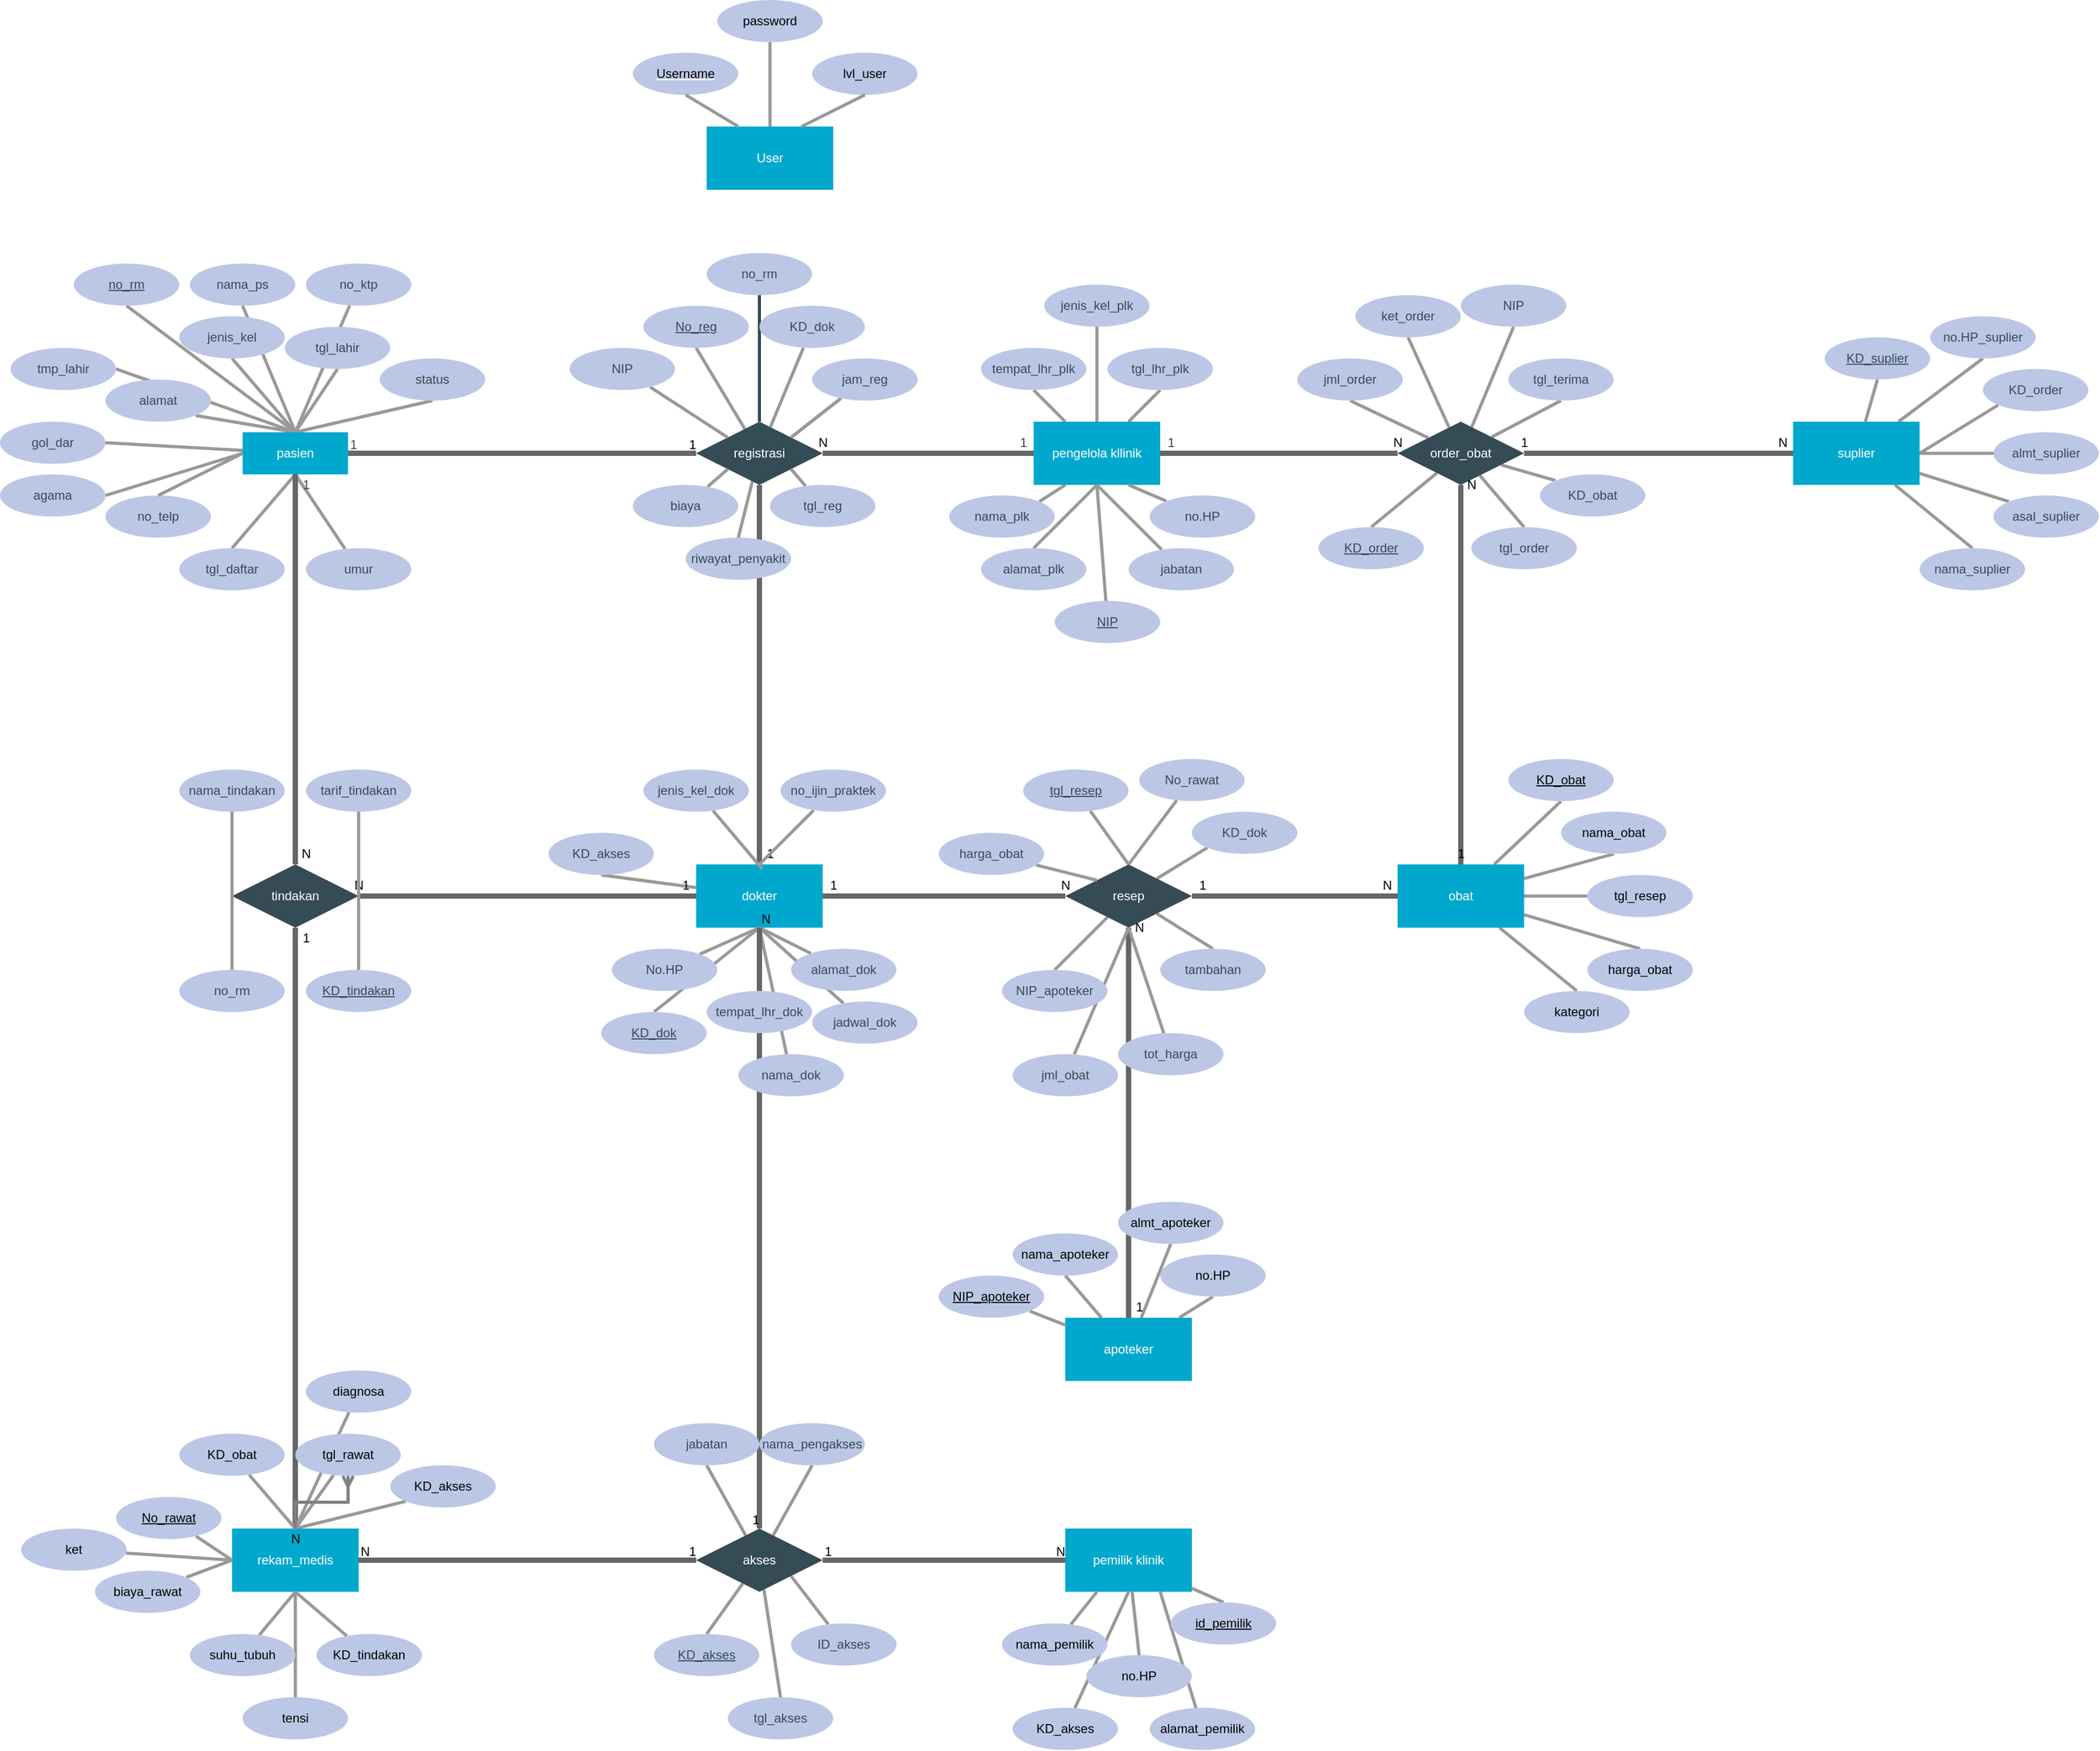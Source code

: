 <mxfile version="13.10.4" type="github" pages="2">
  <diagram id="R2lEEEUBdFMjLlhIrx00" name="Page-1">
    <mxGraphModel dx="2394" dy="3288" grid="1" gridSize="10" guides="1" tooltips="1" connect="1" arrows="1" fold="1" page="1" pageScale="1" pageWidth="850" pageHeight="1100" math="0" shadow="0" extFonts="Permanent Marker^https://fonts.googleapis.com/css?family=Permanent+Marker">
      <root>
        <mxCell id="0" />
        <mxCell id="1" parent="0" />
        <mxCell id="-h-b1dET4DCLGG1pVHNZ-29" value="" style="rounded=0;orthogonalLoop=1;jettySize=auto;html=1;endArrow=none;endFill=0;strokeColor=#999999;strokeWidth=3;exitX=0.5;exitY=0;exitDx=0;exitDy=0;fontColor=#354B56;" parent="1" source="HY0GFq4OiniCcZNZX5Ss-1" target="-h-b1dET4DCLGG1pVHNZ-18" edge="1">
          <mxGeometry relative="1" as="geometry" />
        </mxCell>
        <mxCell id="-h-b1dET4DCLGG1pVHNZ-30" style="edgeStyle=none;rounded=0;orthogonalLoop=1;jettySize=auto;html=1;entryX=0.5;entryY=1;entryDx=0;entryDy=0;endArrow=none;endFill=0;strokeColor=#999999;strokeWidth=3;exitX=0.5;exitY=0;exitDx=0;exitDy=0;fontColor=#354B56;" parent="1" source="HY0GFq4OiniCcZNZX5Ss-1" target="-h-b1dET4DCLGG1pVHNZ-17" edge="1">
          <mxGeometry relative="1" as="geometry" />
        </mxCell>
        <mxCell id="-h-b1dET4DCLGG1pVHNZ-31" style="edgeStyle=none;rounded=0;orthogonalLoop=1;jettySize=auto;html=1;entryX=0.5;entryY=1;entryDx=0;entryDy=0;endArrow=none;endFill=0;strokeColor=#999999;strokeWidth=3;exitX=0.5;exitY=0;exitDx=0;exitDy=0;fontColor=#354B56;" parent="1" source="HY0GFq4OiniCcZNZX5Ss-1" target="-h-b1dET4DCLGG1pVHNZ-16" edge="1">
          <mxGeometry relative="1" as="geometry" />
        </mxCell>
        <mxCell id="-h-b1dET4DCLGG1pVHNZ-32" style="edgeStyle=none;rounded=0;orthogonalLoop=1;jettySize=auto;html=1;entryX=0.5;entryY=1;entryDx=0;entryDy=0;endArrow=none;endFill=0;strokeColor=#999999;strokeWidth=3;exitX=0.5;exitY=0;exitDx=0;exitDy=0;fontColor=#354B56;" parent="1" source="HY0GFq4OiniCcZNZX5Ss-1" target="-h-b1dET4DCLGG1pVHNZ-19" edge="1">
          <mxGeometry relative="1" as="geometry" />
        </mxCell>
        <mxCell id="-h-b1dET4DCLGG1pVHNZ-33" style="edgeStyle=none;rounded=0;orthogonalLoop=1;jettySize=auto;html=1;entryX=1;entryY=0.5;entryDx=0;entryDy=0;endArrow=none;endFill=0;strokeColor=#999999;strokeWidth=3;exitX=0.5;exitY=0;exitDx=0;exitDy=0;fontColor=#354B56;" parent="1" source="HY0GFq4OiniCcZNZX5Ss-1" target="-h-b1dET4DCLGG1pVHNZ-20" edge="1">
          <mxGeometry relative="1" as="geometry" />
        </mxCell>
        <mxCell id="-h-b1dET4DCLGG1pVHNZ-34" style="edgeStyle=none;rounded=0;orthogonalLoop=1;jettySize=auto;html=1;entryX=0.5;entryY=1;entryDx=0;entryDy=0;endArrow=none;endFill=0;strokeColor=#999999;strokeWidth=3;exitX=0.5;exitY=0;exitDx=0;exitDy=0;fontColor=#354B56;" parent="1" source="HY0GFq4OiniCcZNZX5Ss-1" target="-h-b1dET4DCLGG1pVHNZ-21" edge="1">
          <mxGeometry relative="1" as="geometry" />
        </mxCell>
        <mxCell id="-h-b1dET4DCLGG1pVHNZ-35" style="edgeStyle=none;rounded=0;orthogonalLoop=1;jettySize=auto;html=1;entryX=1;entryY=1;entryDx=0;entryDy=0;endArrow=none;endFill=0;strokeColor=#999999;strokeWidth=3;exitX=0.5;exitY=0;exitDx=0;exitDy=0;fontColor=#354B56;" parent="1" source="HY0GFq4OiniCcZNZX5Ss-1" target="-h-b1dET4DCLGG1pVHNZ-22" edge="1">
          <mxGeometry relative="1" as="geometry" />
        </mxCell>
        <mxCell id="-h-b1dET4DCLGG1pVHNZ-36" style="edgeStyle=none;rounded=0;orthogonalLoop=1;jettySize=auto;html=1;entryX=1;entryY=0.5;entryDx=0;entryDy=0;endArrow=none;endFill=0;strokeColor=#999999;strokeWidth=3;fontColor=#354B56;" parent="1" source="HY0GFq4OiniCcZNZX5Ss-1" target="-h-b1dET4DCLGG1pVHNZ-23" edge="1">
          <mxGeometry relative="1" as="geometry" />
        </mxCell>
        <mxCell id="-h-b1dET4DCLGG1pVHNZ-37" style="edgeStyle=none;rounded=0;orthogonalLoop=1;jettySize=auto;html=1;entryX=0.5;entryY=1;entryDx=0;entryDy=0;endArrow=none;endFill=0;strokeColor=#999999;strokeWidth=3;exitX=0.5;exitY=0;exitDx=0;exitDy=0;fontColor=#354B56;" parent="1" source="HY0GFq4OiniCcZNZX5Ss-1" target="-h-b1dET4DCLGG1pVHNZ-24" edge="1">
          <mxGeometry relative="1" as="geometry">
            <mxPoint x="-30" y="180" as="targetPoint" />
          </mxGeometry>
        </mxCell>
        <mxCell id="-h-b1dET4DCLGG1pVHNZ-38" style="edgeStyle=none;rounded=0;orthogonalLoop=1;jettySize=auto;html=1;entryX=1;entryY=0.5;entryDx=0;entryDy=0;endArrow=none;endFill=0;strokeColor=#999999;strokeWidth=3;exitX=0;exitY=0.5;exitDx=0;exitDy=0;fontColor=#354B56;" parent="1" source="HY0GFq4OiniCcZNZX5Ss-1" target="-h-b1dET4DCLGG1pVHNZ-25" edge="1">
          <mxGeometry relative="1" as="geometry" />
        </mxCell>
        <mxCell id="-h-b1dET4DCLGG1pVHNZ-40" style="edgeStyle=none;rounded=0;orthogonalLoop=1;jettySize=auto;html=1;entryX=0.5;entryY=0;entryDx=0;entryDy=0;endArrow=none;endFill=0;strokeColor=#999999;strokeWidth=3;exitX=0.5;exitY=1;exitDx=0;exitDy=0;fontColor=#354B56;" parent="1" source="HY0GFq4OiniCcZNZX5Ss-1" target="-h-b1dET4DCLGG1pVHNZ-26" edge="1">
          <mxGeometry relative="1" as="geometry" />
        </mxCell>
        <mxCell id="-h-b1dET4DCLGG1pVHNZ-41" style="edgeStyle=none;rounded=0;orthogonalLoop=1;jettySize=auto;html=1;endArrow=none;endFill=0;strokeColor=#999999;strokeWidth=3;exitX=0.5;exitY=1;exitDx=0;exitDy=0;fontColor=#354B56;" parent="1" source="HY0GFq4OiniCcZNZX5Ss-1" target="-h-b1dET4DCLGG1pVHNZ-28" edge="1">
          <mxGeometry relative="1" as="geometry">
            <mxPoint x="-20" y="310" as="targetPoint" />
          </mxGeometry>
        </mxCell>
        <mxCell id="ivuT6RbzAV2qe4icPodh-9" style="edgeStyle=none;rounded=0;orthogonalLoop=1;jettySize=auto;html=1;entryX=0.5;entryY=0;entryDx=0;entryDy=0;endArrow=none;endFill=0;strokeWidth=5;fillColor=#808080;strokeColor=#666666;" parent="1" source="HY0GFq4OiniCcZNZX5Ss-1" target="HY0GFq4OiniCcZNZX5Ss-3" edge="1">
          <mxGeometry relative="1" as="geometry" />
        </mxCell>
        <mxCell id="HY0GFq4OiniCcZNZX5Ss-1" value="pasien" style="whiteSpace=wrap;html=1;align=center;strokeColor=none;fillColor=#00A8CD;fontColor=#FFFFFF;" parent="1" vertex="1">
          <mxGeometry x="-150" y="200" width="100" height="40" as="geometry" />
        </mxCell>
        <mxCell id="HY0GFq4OiniCcZNZX5Ss-15" value="" style="edgeStyle=orthogonalEdgeStyle;rounded=0;orthogonalLoop=1;jettySize=auto;html=1;endArrow=none;endFill=0;strokeWidth=5;strokeColor=#666666;" parent="1" source="HY0GFq4OiniCcZNZX5Ss-2" target="HY0GFq4OiniCcZNZX5Ss-14" edge="1">
          <mxGeometry relative="1" as="geometry" />
        </mxCell>
        <mxCell id="HY0GFq4OiniCcZNZX5Ss-17" value="" style="edgeStyle=orthogonalEdgeStyle;rounded=0;orthogonalLoop=1;jettySize=auto;html=1;endArrow=none;endFill=0;strokeWidth=5;strokeColor=#666666;" parent="1" source="HY0GFq4OiniCcZNZX5Ss-2" target="HY0GFq4OiniCcZNZX5Ss-16" edge="1">
          <mxGeometry relative="1" as="geometry" />
        </mxCell>
        <mxCell id="-h-b1dET4DCLGG1pVHNZ-45" style="edgeStyle=none;rounded=0;orthogonalLoop=1;jettySize=auto;html=1;entryX=0.5;entryY=1;entryDx=0;entryDy=0;endArrow=none;endFill=0;strokeColor=#999999;strokeWidth=3;" parent="1" source="HY0GFq4OiniCcZNZX5Ss-2" target="-h-b1dET4DCLGG1pVHNZ-44" edge="1">
          <mxGeometry relative="1" as="geometry" />
        </mxCell>
        <mxCell id="-h-b1dET4DCLGG1pVHNZ-112" style="edgeStyle=none;rounded=0;orthogonalLoop=1;jettySize=auto;html=1;entryX=0.5;entryY=0;entryDx=0;entryDy=0;endArrow=none;endFill=0;strokeColor=#999999;strokeWidth=3;" parent="1" source="HY0GFq4OiniCcZNZX5Ss-2" target="-h-b1dET4DCLGG1pVHNZ-111" edge="1">
          <mxGeometry relative="1" as="geometry" />
        </mxCell>
        <mxCell id="HY0GFq4OiniCcZNZX5Ss-2" value="registrasi" style="shape=rhombus;perimeter=rhombusPerimeter;whiteSpace=wrap;html=1;align=center;fontColor=#ffffff;strokeColor=none;fillColor=#354B56;" parent="1" vertex="1">
          <mxGeometry x="280" y="190" width="120" height="60" as="geometry" />
        </mxCell>
        <mxCell id="HY0GFq4OiniCcZNZX5Ss-18" value="" style="edgeStyle=orthogonalEdgeStyle;rounded=0;orthogonalLoop=1;jettySize=auto;html=1;endArrow=none;endFill=0;strokeWidth=5;strokeColor=#666666;" parent="1" source="HY0GFq4OiniCcZNZX5Ss-3" target="HY0GFq4OiniCcZNZX5Ss-16" edge="1">
          <mxGeometry relative="1" as="geometry" />
        </mxCell>
        <mxCell id="-h-b1dET4DCLGG1pVHNZ-99" value="" style="edgeStyle=none;rounded=0;orthogonalLoop=1;jettySize=auto;html=1;endArrow=none;endFill=0;strokeColor=#666666;strokeWidth=5;" parent="1" source="HY0GFq4OiniCcZNZX5Ss-3" target="-h-b1dET4DCLGG1pVHNZ-98" edge="1">
          <mxGeometry relative="1" as="geometry" />
        </mxCell>
        <mxCell id="HY0GFq4OiniCcZNZX5Ss-3" value="tindakan" style="shape=rhombus;perimeter=rhombusPerimeter;whiteSpace=wrap;html=1;align=center;fontColor=#ffffff;strokeColor=none;fillColor=#354B56;" parent="1" vertex="1">
          <mxGeometry x="-160" y="610" width="120" height="60" as="geometry" />
        </mxCell>
        <mxCell id="HY0GFq4OiniCcZNZX5Ss-6" value="" style="endArrow=none;html=1;rounded=0;entryX=0;entryY=0.5;entryDx=0;entryDy=0;exitX=1;exitY=0.5;exitDx=0;exitDy=0;strokeWidth=5;strokeColor=#666666;" parent="1" source="HY0GFq4OiniCcZNZX5Ss-1" target="HY0GFq4OiniCcZNZX5Ss-2" edge="1">
          <mxGeometry relative="1" as="geometry">
            <mxPoint x="170" y="230" as="sourcePoint" />
            <mxPoint x="330" y="230" as="targetPoint" />
          </mxGeometry>
        </mxCell>
        <mxCell id="HY0GFq4OiniCcZNZX5Ss-7" value="1" style="resizable=0;html=1;align=left;verticalAlign=bottom;fontColor=#354B56;" parent="HY0GFq4OiniCcZNZX5Ss-6" connectable="0" vertex="1">
          <mxGeometry x="-1" relative="1" as="geometry" />
        </mxCell>
        <mxCell id="HY0GFq4OiniCcZNZX5Ss-8" value="1" style="resizable=0;html=1;align=right;verticalAlign=bottom;" parent="HY0GFq4OiniCcZNZX5Ss-6" connectable="0" vertex="1">
          <mxGeometry x="1" relative="1" as="geometry" />
        </mxCell>
        <mxCell id="-h-b1dET4DCLGG1pVHNZ-200" style="edgeStyle=none;rounded=0;orthogonalLoop=1;jettySize=auto;html=1;exitX=0.75;exitY=1;exitDx=0;exitDy=0;endArrow=none;endFill=0;strokeColor=#999999;strokeWidth=3;" parent="1" source="HY0GFq4OiniCcZNZX5Ss-12" target="-h-b1dET4DCLGG1pVHNZ-198" edge="1">
          <mxGeometry relative="1" as="geometry" />
        </mxCell>
        <mxCell id="-h-b1dET4DCLGG1pVHNZ-201" style="edgeStyle=none;rounded=0;orthogonalLoop=1;jettySize=auto;html=1;entryX=0.5;entryY=0;entryDx=0;entryDy=0;endArrow=none;endFill=0;strokeColor=#999999;strokeWidth=3;" parent="1" source="HY0GFq4OiniCcZNZX5Ss-12" target="-h-b1dET4DCLGG1pVHNZ-199" edge="1">
          <mxGeometry relative="1" as="geometry" />
        </mxCell>
        <mxCell id="-h-b1dET4DCLGG1pVHNZ-202" style="edgeStyle=none;rounded=0;orthogonalLoop=1;jettySize=auto;html=1;entryX=0.5;entryY=0;entryDx=0;entryDy=0;endArrow=none;endFill=0;strokeColor=#999999;strokeWidth=3;" parent="1" source="HY0GFq4OiniCcZNZX5Ss-12" target="-h-b1dET4DCLGG1pVHNZ-203" edge="1">
          <mxGeometry relative="1" as="geometry">
            <mxPoint x="820" y="1200" as="targetPoint" />
          </mxGeometry>
        </mxCell>
        <mxCell id="HY0GFq4OiniCcZNZX5Ss-12" value="pemilik klinik" style="whiteSpace=wrap;html=1;fontColor=#ffffff;strokeColor=none;fillColor=#00A8CD;" parent="1" vertex="1">
          <mxGeometry x="630" y="1240" width="120" height="60" as="geometry" />
        </mxCell>
        <mxCell id="HY0GFq4OiniCcZNZX5Ss-30" value="" style="edgeStyle=orthogonalEdgeStyle;rounded=0;orthogonalLoop=1;jettySize=auto;html=1;endArrow=none;endFill=0;strokeWidth=5;strokeColor=#666666;" parent="1" source="HY0GFq4OiniCcZNZX5Ss-14" target="HY0GFq4OiniCcZNZX5Ss-25" edge="1">
          <mxGeometry relative="1" as="geometry" />
        </mxCell>
        <mxCell id="-h-b1dET4DCLGG1pVHNZ-69" style="edgeStyle=none;rounded=0;orthogonalLoop=1;jettySize=auto;html=1;entryX=1;entryY=0;entryDx=0;entryDy=0;endArrow=none;endFill=0;strokeColor=#999999;strokeWidth=3;exitX=0.25;exitY=1;exitDx=0;exitDy=0;fontColor=#354B56;" parent="1" source="HY0GFq4OiniCcZNZX5Ss-14" target="-h-b1dET4DCLGG1pVHNZ-68" edge="1">
          <mxGeometry relative="1" as="geometry" />
        </mxCell>
        <mxCell id="-h-b1dET4DCLGG1pVHNZ-79" style="edgeStyle=none;rounded=0;orthogonalLoop=1;jettySize=auto;html=1;entryX=0.5;entryY=1;entryDx=0;entryDy=0;endArrow=none;endFill=0;strokeColor=#999999;strokeWidth=3;fontColor=#354B56;" parent="1" source="HY0GFq4OiniCcZNZX5Ss-14" target="-h-b1dET4DCLGG1pVHNZ-71" edge="1">
          <mxGeometry relative="1" as="geometry" />
        </mxCell>
        <mxCell id="-h-b1dET4DCLGG1pVHNZ-188" style="edgeStyle=none;rounded=0;orthogonalLoop=1;jettySize=auto;html=1;entryX=0.5;entryY=1;entryDx=0;entryDy=0;endArrow=none;endFill=0;strokeColor=#999999;strokeWidth=3;fontColor=#354B56;" parent="1" source="HY0GFq4OiniCcZNZX5Ss-14" target="-h-b1dET4DCLGG1pVHNZ-72" edge="1">
          <mxGeometry relative="1" as="geometry" />
        </mxCell>
        <mxCell id="HY0GFq4OiniCcZNZX5Ss-14" value="pengelola kllinik" style="whiteSpace=wrap;html=1;strokeColor=none;fillColor=#00A8CD;fontColor=#FFFFFF;" parent="1" vertex="1">
          <mxGeometry x="600" y="190" width="120" height="60" as="geometry" />
        </mxCell>
        <mxCell id="HY0GFq4OiniCcZNZX5Ss-20" value="" style="edgeStyle=orthogonalEdgeStyle;rounded=1;orthogonalLoop=1;jettySize=auto;html=1;endArrow=none;endFill=0;strokeWidth=5;strokeColor=#666666;" parent="1" source="HY0GFq4OiniCcZNZX5Ss-16" target="HY0GFq4OiniCcZNZX5Ss-19" edge="1">
          <mxGeometry relative="1" as="geometry" />
        </mxCell>
        <mxCell id="-h-b1dET4DCLGG1pVHNZ-96" style="edgeStyle=none;rounded=0;orthogonalLoop=1;jettySize=auto;html=1;entryX=0.5;entryY=0;entryDx=0;entryDy=0;endArrow=none;endFill=0;strokeColor=#999999;strokeWidth=3;exitX=0.5;exitY=1;exitDx=0;exitDy=0;" parent="1" source="HY0GFq4OiniCcZNZX5Ss-16" target="-h-b1dET4DCLGG1pVHNZ-83" edge="1">
          <mxGeometry relative="1" as="geometry" />
        </mxCell>
        <mxCell id="-h-b1dET4DCLGG1pVHNZ-190" style="edgeStyle=none;rounded=0;orthogonalLoop=1;jettySize=auto;html=1;entryX=0.5;entryY=1;entryDx=0;entryDy=0;endArrow=none;endFill=0;strokeColor=#999999;strokeWidth=3;" parent="1" source="HY0GFq4OiniCcZNZX5Ss-16" target="-h-b1dET4DCLGG1pVHNZ-189" edge="1">
          <mxGeometry relative="1" as="geometry" />
        </mxCell>
        <mxCell id="HY0GFq4OiniCcZNZX5Ss-16" value="dokter" style="whiteSpace=wrap;html=1;fontColor=#ffffff;strokeColor=none;fillColor=#00A8CD;" parent="1" vertex="1">
          <mxGeometry x="280" y="610" width="120" height="60" as="geometry" />
        </mxCell>
        <mxCell id="HY0GFq4OiniCcZNZX5Ss-22" value="" style="edgeStyle=orthogonalEdgeStyle;rounded=0;orthogonalLoop=1;jettySize=auto;html=1;endArrow=none;endFill=0;strokeWidth=5;strokeColor=#666666;" parent="1" source="HY0GFq4OiniCcZNZX5Ss-19" target="HY0GFq4OiniCcZNZX5Ss-21" edge="1">
          <mxGeometry relative="1" as="geometry" />
        </mxCell>
        <mxCell id="HY0GFq4OiniCcZNZX5Ss-24" value="" style="edgeStyle=orthogonalEdgeStyle;rounded=0;orthogonalLoop=1;jettySize=auto;html=1;endArrow=none;endFill=0;strokeWidth=5;strokeColor=#666666;" parent="1" source="HY0GFq4OiniCcZNZX5Ss-19" target="HY0GFq4OiniCcZNZX5Ss-23" edge="1">
          <mxGeometry relative="1" as="geometry" />
        </mxCell>
        <mxCell id="-h-b1dET4DCLGG1pVHNZ-222" style="edgeStyle=none;rounded=0;orthogonalLoop=1;jettySize=auto;html=1;entryX=0.5;entryY=0;entryDx=0;entryDy=0;endArrow=none;endFill=0;strokeColor=#999999;strokeWidth=3;" parent="1" source="HY0GFq4OiniCcZNZX5Ss-19" target="-h-b1dET4DCLGG1pVHNZ-158" edge="1">
          <mxGeometry relative="1" as="geometry" />
        </mxCell>
        <mxCell id="-h-b1dET4DCLGG1pVHNZ-223" style="edgeStyle=none;rounded=0;orthogonalLoop=1;jettySize=auto;html=1;entryX=0.5;entryY=0;entryDx=0;entryDy=0;endArrow=none;endFill=0;strokeColor=#999999;strokeWidth=3;" parent="1" source="HY0GFq4OiniCcZNZX5Ss-19" target="-h-b1dET4DCLGG1pVHNZ-160" edge="1">
          <mxGeometry relative="1" as="geometry" />
        </mxCell>
        <mxCell id="-h-b1dET4DCLGG1pVHNZ-225" style="edgeStyle=none;rounded=0;orthogonalLoop=1;jettySize=auto;html=1;entryX=0;entryY=1;entryDx=0;entryDy=0;endArrow=none;endFill=0;strokeColor=#999999;strokeWidth=3;" parent="1" source="HY0GFq4OiniCcZNZX5Ss-19" target="-h-b1dET4DCLGG1pVHNZ-224" edge="1">
          <mxGeometry relative="1" as="geometry" />
        </mxCell>
        <mxCell id="HY0GFq4OiniCcZNZX5Ss-19" value="resep" style="rhombus;whiteSpace=wrap;html=1;fontColor=#ffffff;strokeColor=none;fillColor=#354B56;" parent="1" vertex="1">
          <mxGeometry x="630" y="610" width="120" height="60" as="geometry" />
        </mxCell>
        <mxCell id="HY0GFq4OiniCcZNZX5Ss-29" value="" style="edgeStyle=orthogonalEdgeStyle;rounded=0;orthogonalLoop=1;jettySize=auto;html=1;endArrow=none;endFill=0;strokeWidth=5;strokeColor=#666666;" parent="1" source="HY0GFq4OiniCcZNZX5Ss-21" target="HY0GFq4OiniCcZNZX5Ss-25" edge="1">
          <mxGeometry relative="1" as="geometry" />
        </mxCell>
        <mxCell id="-h-b1dET4DCLGG1pVHNZ-173" style="edgeStyle=none;rounded=0;orthogonalLoop=1;jettySize=auto;html=1;entryX=0.5;entryY=0;entryDx=0;entryDy=0;endArrow=none;endFill=0;strokeColor=#999999;strokeWidth=3;" parent="1" source="HY0GFq4OiniCcZNZX5Ss-21" target="-h-b1dET4DCLGG1pVHNZ-172" edge="1">
          <mxGeometry relative="1" as="geometry" />
        </mxCell>
        <mxCell id="-h-b1dET4DCLGG1pVHNZ-174" style="edgeStyle=none;rounded=0;orthogonalLoop=1;jettySize=auto;html=1;entryX=0.5;entryY=0;entryDx=0;entryDy=0;endArrow=none;endFill=0;strokeColor=#999999;strokeWidth=3;" parent="1" source="HY0GFq4OiniCcZNZX5Ss-21" target="-h-b1dET4DCLGG1pVHNZ-171" edge="1">
          <mxGeometry relative="1" as="geometry" />
        </mxCell>
        <mxCell id="-h-b1dET4DCLGG1pVHNZ-175" style="edgeStyle=none;rounded=0;orthogonalLoop=1;jettySize=auto;html=1;entryX=0.5;entryY=1;entryDx=0;entryDy=0;endArrow=none;endFill=0;strokeColor=#999999;strokeWidth=3;" parent="1" source="HY0GFq4OiniCcZNZX5Ss-21" target="-h-b1dET4DCLGG1pVHNZ-169" edge="1">
          <mxGeometry relative="1" as="geometry" />
        </mxCell>
        <mxCell id="-h-b1dET4DCLGG1pVHNZ-176" style="edgeStyle=none;rounded=0;orthogonalLoop=1;jettySize=auto;html=1;entryX=0.5;entryY=1;entryDx=0;entryDy=0;endArrow=none;endFill=0;strokeColor=#999999;strokeWidth=3;" parent="1" source="HY0GFq4OiniCcZNZX5Ss-21" target="-h-b1dET4DCLGG1pVHNZ-170" edge="1">
          <mxGeometry relative="1" as="geometry" />
        </mxCell>
        <mxCell id="HY0GFq4OiniCcZNZX5Ss-21" value="obat" style="whiteSpace=wrap;html=1;fontColor=#ffffff;strokeColor=none;fillColor=#00A8CD;" parent="1" vertex="1">
          <mxGeometry x="945" y="610" width="120" height="60" as="geometry" />
        </mxCell>
        <mxCell id="-h-b1dET4DCLGG1pVHNZ-229" style="edgeStyle=none;rounded=0;orthogonalLoop=1;jettySize=auto;html=1;entryX=0.5;entryY=1;entryDx=0;entryDy=0;endArrow=none;endFill=0;strokeColor=#999999;strokeWidth=3;" parent="1" source="HY0GFq4OiniCcZNZX5Ss-23" target="-h-b1dET4DCLGG1pVHNZ-226" edge="1">
          <mxGeometry relative="1" as="geometry" />
        </mxCell>
        <mxCell id="-h-b1dET4DCLGG1pVHNZ-230" style="edgeStyle=none;rounded=0;orthogonalLoop=1;jettySize=auto;html=1;entryX=0.5;entryY=1;entryDx=0;entryDy=0;endArrow=none;endFill=0;strokeColor=#999999;strokeWidth=3;" parent="1" source="HY0GFq4OiniCcZNZX5Ss-23" target="-h-b1dET4DCLGG1pVHNZ-228" edge="1">
          <mxGeometry relative="1" as="geometry" />
        </mxCell>
        <mxCell id="-h-b1dET4DCLGG1pVHNZ-231" style="edgeStyle=none;rounded=0;orthogonalLoop=1;jettySize=auto;html=1;entryX=0.5;entryY=1;entryDx=0;entryDy=0;endArrow=none;endFill=0;strokeColor=#999999;strokeWidth=3;" parent="1" source="HY0GFq4OiniCcZNZX5Ss-23" target="-h-b1dET4DCLGG1pVHNZ-227" edge="1">
          <mxGeometry relative="1" as="geometry" />
        </mxCell>
        <mxCell id="HY0GFq4OiniCcZNZX5Ss-23" value="apoteker" style="whiteSpace=wrap;html=1;fontColor=#ffffff;strokeColor=none;fillColor=#00A8CD;" parent="1" vertex="1">
          <mxGeometry x="630" y="1040" width="120" height="60" as="geometry" />
        </mxCell>
        <mxCell id="HY0GFq4OiniCcZNZX5Ss-28" value="" style="edgeStyle=orthogonalEdgeStyle;rounded=0;orthogonalLoop=1;jettySize=auto;html=1;endArrow=none;endFill=0;strokeWidth=5;strokeColor=#666666;" parent="1" source="HY0GFq4OiniCcZNZX5Ss-25" target="HY0GFq4OiniCcZNZX5Ss-27" edge="1">
          <mxGeometry relative="1" as="geometry" />
        </mxCell>
        <mxCell id="-h-b1dET4DCLGG1pVHNZ-209" style="edgeStyle=none;rounded=0;orthogonalLoop=1;jettySize=auto;html=1;entryX=0.5;entryY=0;entryDx=0;entryDy=0;endArrow=none;endFill=0;strokeColor=#999999;strokeWidth=3;" parent="1" source="HY0GFq4OiniCcZNZX5Ss-25" target="-h-b1dET4DCLGG1pVHNZ-204" edge="1">
          <mxGeometry relative="1" as="geometry" />
        </mxCell>
        <mxCell id="-h-b1dET4DCLGG1pVHNZ-210" style="edgeStyle=none;rounded=0;orthogonalLoop=1;jettySize=auto;html=1;entryX=0.5;entryY=0;entryDx=0;entryDy=0;endArrow=none;endFill=0;strokeColor=#999999;strokeWidth=3;" parent="1" source="HY0GFq4OiniCcZNZX5Ss-25" target="-h-b1dET4DCLGG1pVHNZ-205" edge="1">
          <mxGeometry relative="1" as="geometry" />
        </mxCell>
        <mxCell id="-h-b1dET4DCLGG1pVHNZ-211" style="edgeStyle=none;rounded=0;orthogonalLoop=1;jettySize=auto;html=1;entryX=0.5;entryY=1;entryDx=0;entryDy=0;endArrow=none;endFill=0;strokeColor=#999999;strokeWidth=3;" parent="1" source="HY0GFq4OiniCcZNZX5Ss-25" target="-h-b1dET4DCLGG1pVHNZ-208" edge="1">
          <mxGeometry relative="1" as="geometry" />
        </mxCell>
        <mxCell id="-h-b1dET4DCLGG1pVHNZ-212" style="edgeStyle=none;rounded=0;orthogonalLoop=1;jettySize=auto;html=1;entryX=0.5;entryY=1;entryDx=0;entryDy=0;endArrow=none;endFill=0;strokeColor=#999999;strokeWidth=3;" parent="1" source="HY0GFq4OiniCcZNZX5Ss-25" target="-h-b1dET4DCLGG1pVHNZ-206" edge="1">
          <mxGeometry relative="1" as="geometry" />
        </mxCell>
        <mxCell id="-h-b1dET4DCLGG1pVHNZ-213" style="edgeStyle=none;rounded=0;orthogonalLoop=1;jettySize=auto;html=1;entryX=0.5;entryY=1;entryDx=0;entryDy=0;endArrow=none;endFill=0;strokeColor=#999999;strokeWidth=3;" parent="1" source="HY0GFq4OiniCcZNZX5Ss-25" target="-h-b1dET4DCLGG1pVHNZ-207" edge="1">
          <mxGeometry relative="1" as="geometry" />
        </mxCell>
        <mxCell id="-h-b1dET4DCLGG1pVHNZ-215" style="edgeStyle=none;rounded=0;orthogonalLoop=1;jettySize=auto;html=1;entryX=0.5;entryY=1;entryDx=0;entryDy=0;endArrow=none;endFill=0;strokeColor=#999999;strokeWidth=3;" parent="1" source="HY0GFq4OiniCcZNZX5Ss-25" target="-h-b1dET4DCLGG1pVHNZ-214" edge="1">
          <mxGeometry relative="1" as="geometry" />
        </mxCell>
        <mxCell id="-h-b1dET4DCLGG1pVHNZ-217" style="edgeStyle=none;rounded=0;orthogonalLoop=1;jettySize=auto;html=1;entryX=0;entryY=0;entryDx=0;entryDy=0;endArrow=none;endFill=0;strokeColor=#999999;strokeWidth=3;" parent="1" source="HY0GFq4OiniCcZNZX5Ss-25" target="-h-b1dET4DCLGG1pVHNZ-216" edge="1">
          <mxGeometry relative="1" as="geometry" />
        </mxCell>
        <mxCell id="HY0GFq4OiniCcZNZX5Ss-25" value="order_obat" style="rhombus;whiteSpace=wrap;html=1;fontColor=#ffffff;strokeColor=none;fillColor=#354B56;" parent="1" vertex="1">
          <mxGeometry x="945" y="190" width="120" height="60" as="geometry" />
        </mxCell>
        <mxCell id="-h-b1dET4DCLGG1pVHNZ-243" style="edgeStyle=none;rounded=0;orthogonalLoop=1;jettySize=auto;html=1;endArrow=none;endFill=0;strokeColor=#999999;strokeWidth=3;entryX=0;entryY=0;entryDx=0;entryDy=0;fontColor=#FFFFFF;" parent="1" source="HY0GFq4OiniCcZNZX5Ss-27" target="-h-b1dET4DCLGG1pVHNZ-237" edge="1">
          <mxGeometry relative="1" as="geometry">
            <mxPoint x="1520" y="270" as="targetPoint" />
          </mxGeometry>
        </mxCell>
        <mxCell id="-h-b1dET4DCLGG1pVHNZ-244" style="edgeStyle=none;rounded=0;orthogonalLoop=1;jettySize=auto;html=1;entryX=0.5;entryY=0;entryDx=0;entryDy=0;endArrow=none;endFill=0;strokeColor=#999999;strokeWidth=3;fontColor=#FFFFFF;" parent="1" source="HY0GFq4OiniCcZNZX5Ss-27" target="-h-b1dET4DCLGG1pVHNZ-238" edge="1">
          <mxGeometry relative="1" as="geometry" />
        </mxCell>
        <mxCell id="-h-b1dET4DCLGG1pVHNZ-245" style="edgeStyle=none;rounded=0;orthogonalLoop=1;jettySize=auto;html=1;entryX=0;entryY=0.5;entryDx=0;entryDy=0;endArrow=none;endFill=0;strokeColor=#999999;strokeWidth=3;fontColor=#FFFFFF;" parent="1" source="HY0GFq4OiniCcZNZX5Ss-27" target="-h-b1dET4DCLGG1pVHNZ-239" edge="1">
          <mxGeometry relative="1" as="geometry" />
        </mxCell>
        <mxCell id="-h-b1dET4DCLGG1pVHNZ-246" style="edgeStyle=none;rounded=0;orthogonalLoop=1;jettySize=auto;html=1;entryX=0.5;entryY=1;entryDx=0;entryDy=0;endArrow=none;endFill=0;strokeColor=#999999;strokeWidth=3;fontColor=#FFFFFF;" parent="1" source="HY0GFq4OiniCcZNZX5Ss-27" target="-h-b1dET4DCLGG1pVHNZ-234" edge="1">
          <mxGeometry relative="1" as="geometry" />
        </mxCell>
        <mxCell id="-h-b1dET4DCLGG1pVHNZ-247" style="edgeStyle=none;rounded=0;orthogonalLoop=1;jettySize=auto;html=1;entryX=0.5;entryY=1;entryDx=0;entryDy=0;endArrow=none;endFill=0;strokeColor=#999999;strokeWidth=3;fontColor=#FFFFFF;" parent="1" source="HY0GFq4OiniCcZNZX5Ss-27" target="-h-b1dET4DCLGG1pVHNZ-240" edge="1">
          <mxGeometry relative="1" as="geometry" />
        </mxCell>
        <mxCell id="ivuT6RbzAV2qe4icPodh-6" style="rounded=0;orthogonalLoop=1;jettySize=auto;html=1;exitX=1;exitY=0.5;exitDx=0;exitDy=0;entryX=0;entryY=1;entryDx=0;entryDy=0;fillColor=#808080;strokeColor=#999999;endArrow=none;endFill=0;strokeWidth=3;fontColor=#FFFFFF;" parent="1" source="HY0GFq4OiniCcZNZX5Ss-27" target="ivuT6RbzAV2qe4icPodh-3" edge="1">
          <mxGeometry relative="1" as="geometry" />
        </mxCell>
        <mxCell id="HY0GFq4OiniCcZNZX5Ss-27" value="suplier" style="whiteSpace=wrap;html=1;strokeColor=none;fillColor=#00A8CD;fontColor=#FFFFFF;" parent="1" vertex="1">
          <mxGeometry x="1320" y="190" width="120" height="60" as="geometry" />
        </mxCell>
        <mxCell id="HY0GFq4OiniCcZNZX5Ss-33" value="N" style="text;html=1;align=center;verticalAlign=middle;resizable=0;points=[];autosize=1;" parent="1" vertex="1">
          <mxGeometry x="-50" y="620" width="20" height="20" as="geometry" />
        </mxCell>
        <mxCell id="HY0GFq4OiniCcZNZX5Ss-34" value="1" style="text;html=1;align=center;verticalAlign=middle;resizable=0;points=[];autosize=1;" parent="1" vertex="1">
          <mxGeometry x="260" y="620" width="20" height="20" as="geometry" />
        </mxCell>
        <mxCell id="HY0GFq4OiniCcZNZX5Ss-35" value="1" style="text;html=1;align=center;verticalAlign=middle;resizable=0;points=[];autosize=1;" parent="1" vertex="1">
          <mxGeometry x="340" y="590" width="20" height="20" as="geometry" />
        </mxCell>
        <mxCell id="HY0GFq4OiniCcZNZX5Ss-37" value="N" style="text;html=1;align=center;verticalAlign=middle;resizable=0;points=[];autosize=1;" parent="1" vertex="1">
          <mxGeometry x="390" y="200" width="20" height="20" as="geometry" />
        </mxCell>
        <mxCell id="HY0GFq4OiniCcZNZX5Ss-38" value="1" style="text;html=1;align=center;verticalAlign=middle;resizable=0;points=[];autosize=1;fontColor=#354B56;" parent="1" vertex="1">
          <mxGeometry x="580" y="200" width="20" height="20" as="geometry" />
        </mxCell>
        <mxCell id="HY0GFq4OiniCcZNZX5Ss-39" value="1" style="text;html=1;align=center;verticalAlign=middle;resizable=0;points=[];autosize=1;fontColor=#354B56;" parent="1" vertex="1">
          <mxGeometry x="720" y="200" width="20" height="20" as="geometry" />
        </mxCell>
        <mxCell id="HY0GFq4OiniCcZNZX5Ss-40" value="N" style="text;html=1;align=center;verticalAlign=middle;resizable=0;points=[];autosize=1;" parent="1" vertex="1">
          <mxGeometry x="935" y="200" width="20" height="20" as="geometry" />
        </mxCell>
        <mxCell id="HY0GFq4OiniCcZNZX5Ss-41" value="1" style="text;html=1;align=center;verticalAlign=middle;resizable=0;points=[];autosize=1;" parent="1" vertex="1">
          <mxGeometry x="1055" y="200" width="20" height="20" as="geometry" />
        </mxCell>
        <mxCell id="HY0GFq4OiniCcZNZX5Ss-42" value="N" style="text;html=1;align=center;verticalAlign=middle;resizable=0;points=[];autosize=1;" parent="1" vertex="1">
          <mxGeometry x="1300" y="200" width="20" height="20" as="geometry" />
        </mxCell>
        <mxCell id="HY0GFq4OiniCcZNZX5Ss-43" value="N" style="text;html=1;align=center;verticalAlign=middle;resizable=0;points=[];autosize=1;" parent="1" vertex="1">
          <mxGeometry x="1005" y="240" width="20" height="20" as="geometry" />
        </mxCell>
        <mxCell id="HY0GFq4OiniCcZNZX5Ss-44" value="1" style="text;html=1;align=center;verticalAlign=middle;resizable=0;points=[];autosize=1;" parent="1" vertex="1">
          <mxGeometry x="995" y="590" width="20" height="20" as="geometry" />
        </mxCell>
        <mxCell id="HY0GFq4OiniCcZNZX5Ss-45" value="1" style="text;html=1;align=center;verticalAlign=middle;resizable=0;points=[];autosize=1;" parent="1" vertex="1">
          <mxGeometry x="400" y="620" width="20" height="20" as="geometry" />
        </mxCell>
        <mxCell id="HY0GFq4OiniCcZNZX5Ss-46" value="N" style="text;html=1;align=center;verticalAlign=middle;resizable=0;points=[];autosize=1;" parent="1" vertex="1">
          <mxGeometry x="620" y="620" width="20" height="20" as="geometry" />
        </mxCell>
        <mxCell id="HY0GFq4OiniCcZNZX5Ss-47" value="N" style="text;html=1;align=center;verticalAlign=middle;resizable=0;points=[];autosize=1;" parent="1" vertex="1">
          <mxGeometry x="690" y="660" width="20" height="20" as="geometry" />
        </mxCell>
        <mxCell id="HY0GFq4OiniCcZNZX5Ss-48" value="1" style="text;html=1;align=center;verticalAlign=middle;resizable=0;points=[];autosize=1;" parent="1" vertex="1">
          <mxGeometry x="690" y="1020" width="20" height="20" as="geometry" />
        </mxCell>
        <mxCell id="HY0GFq4OiniCcZNZX5Ss-49" value="1" style="text;html=1;align=center;verticalAlign=middle;resizable=0;points=[];autosize=1;" parent="1" vertex="1">
          <mxGeometry x="750" y="620" width="20" height="20" as="geometry" />
        </mxCell>
        <mxCell id="HY0GFq4OiniCcZNZX5Ss-50" value="N" style="text;html=1;align=center;verticalAlign=middle;resizable=0;points=[];autosize=1;" parent="1" vertex="1">
          <mxGeometry x="925" y="620" width="20" height="20" as="geometry" />
        </mxCell>
        <mxCell id="-h-b1dET4DCLGG1pVHNZ-1" value="User" style="whiteSpace=wrap;html=1;align=center;fontColor=#ffffff;strokeColor=none;rounded=0;fillColor=#00A8CD;" parent="1" vertex="1">
          <mxGeometry x="290" y="-90" width="120" height="60" as="geometry" />
        </mxCell>
        <mxCell id="-h-b1dET4DCLGG1pVHNZ-5" value="&lt;font color=&quot;#000000&quot;&gt;Username&lt;/font&gt;" style="ellipse;whiteSpace=wrap;html=1;align=center;fontStyle=4;fontColor=#ffffff;sketch=0;shadow=0;strokeWidth=3;strokeColor=none;fillColor=#BBC7E5;" parent="1" vertex="1">
          <mxGeometry x="220" y="-160" width="100" height="40" as="geometry" />
        </mxCell>
        <mxCell id="-h-b1dET4DCLGG1pVHNZ-11" value="password" style="ellipse;whiteSpace=wrap;html=1;align=center;shadow=0;sketch=0;strokeWidth=3;strokeColor=none;fillColor=#BBC7E5;" parent="1" vertex="1">
          <mxGeometry x="300" y="-210" width="100" height="40" as="geometry" />
        </mxCell>
        <mxCell id="-h-b1dET4DCLGG1pVHNZ-12" value="lvl_user" style="ellipse;whiteSpace=wrap;html=1;align=center;shadow=0;sketch=0;strokeWidth=3;strokeColor=none;fillColor=#BBC7E5;" parent="1" vertex="1">
          <mxGeometry x="390" y="-160" width="100" height="40" as="geometry" />
        </mxCell>
        <mxCell id="-h-b1dET4DCLGG1pVHNZ-13" value="" style="endArrow=none;html=1;rounded=0;strokeColor=#999999;strokeWidth=3;entryX=0.25;entryY=0;entryDx=0;entryDy=0;exitX=0.5;exitY=1;exitDx=0;exitDy=0;" parent="1" source="-h-b1dET4DCLGG1pVHNZ-5" target="-h-b1dET4DCLGG1pVHNZ-1" edge="1">
          <mxGeometry relative="1" as="geometry">
            <mxPoint x="220" y="-130" as="sourcePoint" />
            <mxPoint x="500" y="-90.0" as="targetPoint" />
          </mxGeometry>
        </mxCell>
        <mxCell id="-h-b1dET4DCLGG1pVHNZ-14" value="" style="endArrow=none;html=1;rounded=0;strokeColor=#999999;strokeWidth=3;exitX=0.5;exitY=1;exitDx=0;exitDy=0;" parent="1" source="-h-b1dET4DCLGG1pVHNZ-11" target="-h-b1dET4DCLGG1pVHNZ-1" edge="1">
          <mxGeometry relative="1" as="geometry">
            <mxPoint x="270" y="-160.0" as="sourcePoint" />
            <mxPoint x="530" y="-90.0" as="targetPoint" />
          </mxGeometry>
        </mxCell>
        <mxCell id="-h-b1dET4DCLGG1pVHNZ-15" value="" style="endArrow=none;html=1;rounded=0;strokeColor=#999999;strokeWidth=3;entryX=0.75;entryY=0;entryDx=0;entryDy=0;exitX=0.5;exitY=1;exitDx=0;exitDy=0;" parent="1" source="-h-b1dET4DCLGG1pVHNZ-12" target="-h-b1dET4DCLGG1pVHNZ-1" edge="1">
          <mxGeometry relative="1" as="geometry">
            <mxPoint x="400" y="-160.0" as="sourcePoint" />
            <mxPoint x="560" y="-90.0" as="targetPoint" />
          </mxGeometry>
        </mxCell>
        <mxCell id="-h-b1dET4DCLGG1pVHNZ-16" value="&lt;font&gt;no_rm&lt;/font&gt;" style="ellipse;whiteSpace=wrap;html=1;align=center;fontStyle=4;sketch=0;shadow=0;strokeWidth=3;strokeColor=none;fillColor=#bbc7e5;fontColor=#354B56;" parent="1" vertex="1">
          <mxGeometry x="-310" y="40" width="100" height="40" as="geometry" />
        </mxCell>
        <mxCell id="-h-b1dET4DCLGG1pVHNZ-17" value="nama_ps" style="ellipse;whiteSpace=wrap;html=1;align=center;shadow=0;sketch=0;strokeWidth=3;strokeColor=none;fillColor=#bbc7e5;fontColor=#354B56;" parent="1" vertex="1">
          <mxGeometry x="-200" y="40" width="100" height="40" as="geometry" />
        </mxCell>
        <mxCell id="-h-b1dET4DCLGG1pVHNZ-18" value="no_ktp" style="ellipse;whiteSpace=wrap;html=1;align=center;shadow=0;sketch=0;strokeWidth=3;strokeColor=none;fillColor=#bbc7e5;fontColor=#354B56;" parent="1" vertex="1">
          <mxGeometry x="-90" y="40" width="100" height="40" as="geometry" />
        </mxCell>
        <mxCell id="-h-b1dET4DCLGG1pVHNZ-19" value="jenis_kel" style="ellipse;whiteSpace=wrap;html=1;align=center;shadow=0;sketch=0;strokeWidth=3;strokeColor=none;fillColor=#bbc7e5;fontColor=#354B56;" parent="1" vertex="1">
          <mxGeometry x="-210" y="90" width="100" height="40" as="geometry" />
        </mxCell>
        <mxCell id="-h-b1dET4DCLGG1pVHNZ-20" value="tmp_lahir" style="ellipse;whiteSpace=wrap;html=1;align=center;shadow=0;sketch=0;strokeWidth=3;strokeColor=none;fillColor=#bbc7e5;fontColor=#354B56;" parent="1" vertex="1">
          <mxGeometry x="-370" y="120" width="100" height="40" as="geometry" />
        </mxCell>
        <mxCell id="-h-b1dET4DCLGG1pVHNZ-21" value="tgl_lahir" style="ellipse;whiteSpace=wrap;html=1;align=center;shadow=0;sketch=0;strokeWidth=3;strokeColor=none;fillColor=#bbc7e5;fontColor=#354B56;" parent="1" vertex="1">
          <mxGeometry x="-110" y="100" width="100" height="40" as="geometry" />
        </mxCell>
        <mxCell id="-h-b1dET4DCLGG1pVHNZ-23" value="gol_dar" style="ellipse;whiteSpace=wrap;html=1;align=center;shadow=0;sketch=0;strokeWidth=3;strokeColor=none;fillColor=#bbc7e5;fontColor=#354B56;" parent="1" vertex="1">
          <mxGeometry x="-380" y="190" width="100" height="40" as="geometry" />
        </mxCell>
        <mxCell id="-h-b1dET4DCLGG1pVHNZ-24" value="status" style="ellipse;whiteSpace=wrap;html=1;align=center;shadow=0;sketch=0;strokeWidth=3;strokeColor=none;fillColor=#bbc7e5;fontColor=#354B56;" parent="1" vertex="1">
          <mxGeometry x="-20" y="130" width="100" height="40" as="geometry" />
        </mxCell>
        <mxCell id="-h-b1dET4DCLGG1pVHNZ-25" value="agama" style="ellipse;whiteSpace=wrap;html=1;align=center;shadow=0;sketch=0;strokeWidth=3;strokeColor=none;fillColor=#bbc7e5;fontColor=#354B56;" parent="1" vertex="1">
          <mxGeometry x="-380" y="240" width="100" height="40" as="geometry" />
        </mxCell>
        <mxCell id="-h-b1dET4DCLGG1pVHNZ-26" value="tgl_daftar" style="ellipse;whiteSpace=wrap;html=1;align=center;shadow=0;sketch=0;strokeWidth=3;strokeColor=none;fillColor=#bbc7e5;fontColor=#354B56;" parent="1" vertex="1">
          <mxGeometry x="-210" y="310" width="100" height="40" as="geometry" />
        </mxCell>
        <mxCell id="-h-b1dET4DCLGG1pVHNZ-28" value="umur" style="ellipse;whiteSpace=wrap;html=1;align=center;shadow=0;sketch=0;strokeWidth=3;strokeColor=none;fillColor=#bbc7e5;fontColor=#354B56;" parent="1" vertex="1">
          <mxGeometry x="-90" y="310" width="100" height="40" as="geometry" />
        </mxCell>
        <mxCell id="-h-b1dET4DCLGG1pVHNZ-27" value="no_telp" style="ellipse;whiteSpace=wrap;html=1;align=center;shadow=0;sketch=0;strokeWidth=3;strokeColor=none;fillColor=#bbc7e5;fontColor=#354B56;" parent="1" vertex="1">
          <mxGeometry x="-280" y="260" width="100" height="40" as="geometry" />
        </mxCell>
        <mxCell id="-h-b1dET4DCLGG1pVHNZ-42" style="edgeStyle=none;rounded=0;orthogonalLoop=1;jettySize=auto;html=1;entryX=0.5;entryY=0;entryDx=0;entryDy=0;endArrow=none;endFill=0;strokeColor=#999999;strokeWidth=3;exitX=0;exitY=0.5;exitDx=0;exitDy=0;fontColor=#354B56;" parent="1" source="HY0GFq4OiniCcZNZX5Ss-1" target="-h-b1dET4DCLGG1pVHNZ-27" edge="1">
          <mxGeometry relative="1" as="geometry">
            <mxPoint x="-128.571" y="240" as="sourcePoint" />
            <mxPoint x="-300" y="360" as="targetPoint" />
          </mxGeometry>
        </mxCell>
        <mxCell id="-h-b1dET4DCLGG1pVHNZ-43" style="edgeStyle=none;rounded=0;orthogonalLoop=1;jettySize=auto;html=1;exitX=0;exitY=1;exitDx=0;exitDy=0;endArrow=none;endFill=0;strokeWidth=3;strokeColor=none;fontColor=#354B56;" parent="1" source="-h-b1dET4DCLGG1pVHNZ-27" target="-h-b1dET4DCLGG1pVHNZ-27" edge="1">
          <mxGeometry relative="1" as="geometry" />
        </mxCell>
        <mxCell id="-h-b1dET4DCLGG1pVHNZ-22" value="alamat" style="ellipse;whiteSpace=wrap;html=1;align=center;shadow=0;sketch=0;strokeWidth=3;strokeColor=none;fillColor=#bbc7e5;fontColor=#354B56;" parent="1" vertex="1">
          <mxGeometry x="-280" y="150" width="100" height="40" as="geometry" />
        </mxCell>
        <mxCell id="-h-b1dET4DCLGG1pVHNZ-44" value="&lt;font&gt;No_reg&lt;/font&gt;" style="ellipse;whiteSpace=wrap;html=1;align=center;fontStyle=4;sketch=0;shadow=0;strokeWidth=3;strokeColor=none;fillColor=#BBC7E5;fontColor=#354B56;" parent="1" vertex="1">
          <mxGeometry x="230" y="80" width="100" height="40" as="geometry" />
        </mxCell>
        <mxCell id="-h-b1dET4DCLGG1pVHNZ-47" style="edgeStyle=none;rounded=0;orthogonalLoop=1;jettySize=auto;html=1;entryX=0.5;entryY=0;entryDx=0;entryDy=0;endArrow=none;endFill=0;strokeWidth=3;strokeColor=#354B56;" parent="1" source="-h-b1dET4DCLGG1pVHNZ-46" target="HY0GFq4OiniCcZNZX5Ss-2" edge="1">
          <mxGeometry relative="1" as="geometry" />
        </mxCell>
        <mxCell id="-h-b1dET4DCLGG1pVHNZ-46" value="no_rm" style="ellipse;whiteSpace=wrap;html=1;align=center;shadow=0;sketch=0;strokeWidth=3;strokeColor=none;fillColor=#BBC7E5;fontColor=#354B56;" parent="1" vertex="1">
          <mxGeometry x="290" y="30" width="100" height="40" as="geometry" />
        </mxCell>
        <mxCell id="-h-b1dET4DCLGG1pVHNZ-50" style="edgeStyle=none;rounded=0;orthogonalLoop=1;jettySize=auto;html=1;entryX=1;entryY=0;entryDx=0;entryDy=0;endArrow=none;endFill=0;strokeColor=#999999;strokeWidth=3;" parent="1" source="-h-b1dET4DCLGG1pVHNZ-52" target="HY0GFq4OiniCcZNZX5Ss-2" edge="1">
          <mxGeometry relative="1" as="geometry" />
        </mxCell>
        <mxCell id="-h-b1dET4DCLGG1pVHNZ-62" style="edgeStyle=none;rounded=0;orthogonalLoop=1;jettySize=auto;html=1;entryX=1;entryY=1;entryDx=0;entryDy=0;endArrow=none;endFill=0;strokeColor=#999999;strokeWidth=3;" parent="1" source="-h-b1dET4DCLGG1pVHNZ-48" target="HY0GFq4OiniCcZNZX5Ss-2" edge="1">
          <mxGeometry relative="1" as="geometry" />
        </mxCell>
        <mxCell id="-h-b1dET4DCLGG1pVHNZ-48" value="tgl_reg" style="ellipse;whiteSpace=wrap;html=1;align=center;shadow=0;sketch=0;strokeWidth=3;strokeColor=none;fillColor=#BBC7E5;fontColor=#354B56;" parent="1" vertex="1">
          <mxGeometry x="350" y="250" width="100" height="40" as="geometry" />
        </mxCell>
        <mxCell id="-h-b1dET4DCLGG1pVHNZ-53" style="edgeStyle=none;rounded=0;orthogonalLoop=1;jettySize=auto;html=1;entryX=1;entryY=0;entryDx=0;entryDy=0;endArrow=none;endFill=0;strokeColor=#999999;strokeWidth=3;" parent="1" source="-h-b1dET4DCLGG1pVHNZ-52" target="HY0GFq4OiniCcZNZX5Ss-2" edge="1">
          <mxGeometry relative="1" as="geometry" />
        </mxCell>
        <mxCell id="-h-b1dET4DCLGG1pVHNZ-55" style="edgeStyle=none;rounded=0;orthogonalLoop=1;jettySize=auto;html=1;endArrow=none;endFill=0;strokeColor=#999999;strokeWidth=3;" parent="1" source="-h-b1dET4DCLGG1pVHNZ-54" target="HY0GFq4OiniCcZNZX5Ss-2" edge="1">
          <mxGeometry relative="1" as="geometry" />
        </mxCell>
        <mxCell id="-h-b1dET4DCLGG1pVHNZ-54" value="KD_dok" style="ellipse;whiteSpace=wrap;html=1;align=center;shadow=0;sketch=0;strokeWidth=3;strokeColor=none;fillColor=#BBC7E5;fontColor=#354B56;" parent="1" vertex="1">
          <mxGeometry x="340" y="80" width="100" height="40" as="geometry" />
        </mxCell>
        <mxCell id="-h-b1dET4DCLGG1pVHNZ-56" style="edgeStyle=none;rounded=0;orthogonalLoop=1;jettySize=auto;html=1;exitX=0.5;exitY=1;exitDx=0;exitDy=0;endArrow=none;endFill=0;strokeWidth=3;strokeColor=#354B56;fontColor=#354B56;" parent="1" source="-h-b1dET4DCLGG1pVHNZ-52" target="-h-b1dET4DCLGG1pVHNZ-52" edge="1">
          <mxGeometry relative="1" as="geometry" />
        </mxCell>
        <mxCell id="-h-b1dET4DCLGG1pVHNZ-59" style="edgeStyle=none;rounded=0;orthogonalLoop=1;jettySize=auto;html=1;entryX=0;entryY=1;entryDx=0;entryDy=0;endArrow=none;endFill=0;strokeColor=#999999;strokeWidth=3;" parent="1" source="-h-b1dET4DCLGG1pVHNZ-58" target="HY0GFq4OiniCcZNZX5Ss-2" edge="1">
          <mxGeometry relative="1" as="geometry" />
        </mxCell>
        <mxCell id="-h-b1dET4DCLGG1pVHNZ-58" value="biaya" style="ellipse;whiteSpace=wrap;html=1;align=center;shadow=0;sketch=0;strokeWidth=3;strokeColor=none;fillColor=#BBC7E5;fontColor=#354B56;" parent="1" vertex="1">
          <mxGeometry x="220" y="250" width="100" height="40" as="geometry" />
        </mxCell>
        <mxCell id="-h-b1dET4DCLGG1pVHNZ-61" style="edgeStyle=none;rounded=0;orthogonalLoop=1;jettySize=auto;html=1;entryX=0;entryY=0;entryDx=0;entryDy=0;endArrow=none;endFill=0;strokeColor=#999999;strokeWidth=3;" parent="1" source="-h-b1dET4DCLGG1pVHNZ-60" target="HY0GFq4OiniCcZNZX5Ss-2" edge="1">
          <mxGeometry relative="1" as="geometry" />
        </mxCell>
        <mxCell id="-h-b1dET4DCLGG1pVHNZ-52" value="jam_reg" style="ellipse;whiteSpace=wrap;html=1;align=center;shadow=0;sketch=0;strokeWidth=3;strokeColor=none;fillColor=#BBC7E5;fontColor=#354B56;" parent="1" vertex="1">
          <mxGeometry x="390" y="130" width="100" height="40" as="geometry" />
        </mxCell>
        <mxCell id="-h-b1dET4DCLGG1pVHNZ-60" value="NIP" style="ellipse;whiteSpace=wrap;html=1;align=center;shadow=0;sketch=0;strokeWidth=3;strokeColor=none;fillColor=#BBC7E5;fontColor=#354B56;" parent="1" vertex="1">
          <mxGeometry x="160" y="120" width="100" height="40" as="geometry" />
        </mxCell>
        <mxCell id="-h-b1dET4DCLGG1pVHNZ-66" style="edgeStyle=none;rounded=0;orthogonalLoop=1;jettySize=auto;html=1;entryX=0.5;entryY=1;entryDx=0;entryDy=0;endArrow=none;endFill=0;strokeColor=#999999;strokeWidth=3;fontColor=#354B56;" parent="1" source="-h-b1dET4DCLGG1pVHNZ-65" target="HY0GFq4OiniCcZNZX5Ss-14" edge="1">
          <mxGeometry relative="1" as="geometry" />
        </mxCell>
        <mxCell id="-h-b1dET4DCLGG1pVHNZ-65" value="&lt;font&gt;NIP&lt;/font&gt;" style="ellipse;whiteSpace=wrap;html=1;align=center;fontStyle=4;sketch=0;shadow=0;strokeWidth=3;fontColor=#354B56;strokeColor=none;fillColor=#BBC7E5;" parent="1" vertex="1">
          <mxGeometry x="620" y="360" width="100" height="40" as="geometry" />
        </mxCell>
        <mxCell id="-h-b1dET4DCLGG1pVHNZ-68" value="nama_plk" style="ellipse;whiteSpace=wrap;html=1;align=center;shadow=0;sketch=0;strokeWidth=3;fontColor=#354B56;strokeColor=none;fillColor=#BBC7E5;" parent="1" vertex="1">
          <mxGeometry x="520" y="260" width="100" height="40" as="geometry" />
        </mxCell>
        <mxCell id="-h-b1dET4DCLGG1pVHNZ-80" style="edgeStyle=none;rounded=0;orthogonalLoop=1;jettySize=auto;html=1;entryX=0.5;entryY=0;entryDx=0;entryDy=0;endArrow=none;endFill=0;strokeColor=#999999;strokeWidth=3;fontColor=#354B56;" parent="1" source="-h-b1dET4DCLGG1pVHNZ-70" target="HY0GFq4OiniCcZNZX5Ss-14" edge="1">
          <mxGeometry relative="1" as="geometry" />
        </mxCell>
        <mxCell id="-h-b1dET4DCLGG1pVHNZ-70" value="jenis_kel_plk" style="ellipse;whiteSpace=wrap;html=1;align=center;shadow=0;sketch=0;strokeWidth=3;fontColor=#354B56;strokeColor=none;fillColor=#BBC7E5;" parent="1" vertex="1">
          <mxGeometry x="610" y="60" width="100" height="40" as="geometry" />
        </mxCell>
        <mxCell id="-h-b1dET4DCLGG1pVHNZ-71" value="tempat_lhr_plk" style="ellipse;whiteSpace=wrap;html=1;align=center;shadow=0;sketch=0;strokeWidth=3;fontColor=#354B56;strokeColor=none;fillColor=#BBC7E5;" parent="1" vertex="1">
          <mxGeometry x="550" y="120" width="100" height="40" as="geometry" />
        </mxCell>
        <mxCell id="-h-b1dET4DCLGG1pVHNZ-72" value="tgl_lhr_plk" style="ellipse;whiteSpace=wrap;html=1;align=center;shadow=0;sketch=0;strokeWidth=3;fontColor=#354B56;strokeColor=none;fillColor=#BBC7E5;" parent="1" vertex="1">
          <mxGeometry x="670" y="120" width="100" height="40" as="geometry" />
        </mxCell>
        <mxCell id="-h-b1dET4DCLGG1pVHNZ-76" style="edgeStyle=none;rounded=0;orthogonalLoop=1;jettySize=auto;html=1;entryX=0.5;entryY=1;entryDx=0;entryDy=0;endArrow=none;endFill=0;strokeColor=#999999;strokeWidth=3;exitX=0.5;exitY=0;exitDx=0;exitDy=0;fontColor=#354B56;" parent="1" source="-h-b1dET4DCLGG1pVHNZ-73" target="HY0GFq4OiniCcZNZX5Ss-14" edge="1">
          <mxGeometry relative="1" as="geometry">
            <mxPoint x="635.239" y="280.952" as="sourcePoint" />
          </mxGeometry>
        </mxCell>
        <mxCell id="-h-b1dET4DCLGG1pVHNZ-73" value="alamat_plk" style="ellipse;whiteSpace=wrap;html=1;align=center;shadow=0;sketch=0;strokeWidth=3;fontColor=#354B56;strokeColor=none;fillColor=#BBC7E5;" parent="1" vertex="1">
          <mxGeometry x="550" y="310" width="100" height="40" as="geometry" />
        </mxCell>
        <mxCell id="-h-b1dET4DCLGG1pVHNZ-78" style="edgeStyle=none;rounded=0;orthogonalLoop=1;jettySize=auto;html=1;entryX=0.5;entryY=1;entryDx=0;entryDy=0;endArrow=none;endFill=0;strokeColor=#999999;strokeWidth=3;fontColor=#354B56;" parent="1" source="-h-b1dET4DCLGG1pVHNZ-74" target="HY0GFq4OiniCcZNZX5Ss-14" edge="1">
          <mxGeometry relative="1" as="geometry" />
        </mxCell>
        <mxCell id="-h-b1dET4DCLGG1pVHNZ-74" value="jabatan" style="ellipse;whiteSpace=wrap;html=1;align=center;shadow=0;sketch=0;strokeWidth=3;fontColor=#354B56;strokeColor=none;fillColor=#BBC7E5;" parent="1" vertex="1">
          <mxGeometry x="690" y="310" width="100" height="40" as="geometry" />
        </mxCell>
        <mxCell id="-h-b1dET4DCLGG1pVHNZ-77" style="edgeStyle=none;rounded=0;orthogonalLoop=1;jettySize=auto;html=1;entryX=0.75;entryY=1;entryDx=0;entryDy=0;endArrow=none;endFill=0;strokeColor=#999999;strokeWidth=3;fontColor=#354B56;" parent="1" source="-h-b1dET4DCLGG1pVHNZ-75" target="HY0GFq4OiniCcZNZX5Ss-14" edge="1">
          <mxGeometry relative="1" as="geometry" />
        </mxCell>
        <mxCell id="-h-b1dET4DCLGG1pVHNZ-75" value="no.HP" style="ellipse;whiteSpace=wrap;html=1;align=center;shadow=0;sketch=0;strokeWidth=3;fontColor=#354B56;strokeColor=none;fillColor=#BBC7E5;" parent="1" vertex="1">
          <mxGeometry x="710" y="260" width="100" height="40" as="geometry" />
        </mxCell>
        <mxCell id="-h-b1dET4DCLGG1pVHNZ-83" value="&lt;font&gt;KD_dok&lt;/font&gt;" style="ellipse;whiteSpace=wrap;html=1;align=center;fontStyle=4;sketch=0;shadow=0;strokeWidth=3;strokeColor=none;fillColor=#BBC7E5;fontColor=#354B56;" parent="1" vertex="1">
          <mxGeometry x="190" y="750" width="100" height="40" as="geometry" />
        </mxCell>
        <mxCell id="-h-b1dET4DCLGG1pVHNZ-97" style="edgeStyle=none;rounded=0;orthogonalLoop=1;jettySize=auto;html=1;entryX=0.5;entryY=1;entryDx=0;entryDy=0;endArrow=none;endFill=0;strokeColor=#999999;strokeWidth=3;" parent="1" source="-h-b1dET4DCLGG1pVHNZ-84" target="HY0GFq4OiniCcZNZX5Ss-16" edge="1">
          <mxGeometry relative="1" as="geometry" />
        </mxCell>
        <mxCell id="-h-b1dET4DCLGG1pVHNZ-91" style="edgeStyle=none;rounded=0;orthogonalLoop=1;jettySize=auto;html=1;entryX=0.14;entryY=1.22;entryDx=0;entryDy=0;entryPerimeter=0;endArrow=none;endFill=0;strokeColor=#999999;strokeWidth=3;" parent="1" source="-h-b1dET4DCLGG1pVHNZ-85" target="HY0GFq4OiniCcZNZX5Ss-35" edge="1">
          <mxGeometry relative="1" as="geometry" />
        </mxCell>
        <mxCell id="-h-b1dET4DCLGG1pVHNZ-85" value="jenis_kel_dok" style="ellipse;whiteSpace=wrap;html=1;align=center;shadow=0;sketch=0;strokeWidth=3;strokeColor=none;fillColor=#BBC7E5;fontColor=#354B56;" parent="1" vertex="1">
          <mxGeometry x="230" y="520" width="100" height="40" as="geometry" />
        </mxCell>
        <mxCell id="-h-b1dET4DCLGG1pVHNZ-94" style="edgeStyle=none;rounded=0;orthogonalLoop=1;jettySize=auto;html=1;endArrow=none;endFill=0;strokeColor=#999999;strokeWidth=3;" parent="1" source="-h-b1dET4DCLGG1pVHNZ-86" target="HY0GFq4OiniCcZNZX5Ss-16" edge="1">
          <mxGeometry relative="1" as="geometry" />
        </mxCell>
        <mxCell id="-h-b1dET4DCLGG1pVHNZ-95" style="edgeStyle=none;rounded=0;orthogonalLoop=1;jettySize=auto;html=1;entryX=0.5;entryY=1;entryDx=0;entryDy=0;endArrow=none;endFill=0;strokeColor=#999999;strokeWidth=3;" parent="1" source="-h-b1dET4DCLGG1pVHNZ-87" target="HY0GFq4OiniCcZNZX5Ss-16" edge="1">
          <mxGeometry relative="1" as="geometry" />
        </mxCell>
        <mxCell id="-h-b1dET4DCLGG1pVHNZ-92" style="edgeStyle=none;rounded=0;orthogonalLoop=1;jettySize=auto;html=1;endArrow=none;endFill=0;strokeColor=#999999;strokeWidth=3;" parent="1" source="-h-b1dET4DCLGG1pVHNZ-88" edge="1">
          <mxGeometry relative="1" as="geometry">
            <mxPoint x="340" y="610" as="targetPoint" />
          </mxGeometry>
        </mxCell>
        <mxCell id="-h-b1dET4DCLGG1pVHNZ-88" value="no_ijin_praktek" style="ellipse;whiteSpace=wrap;html=1;align=center;shadow=0;sketch=0;strokeWidth=3;strokeColor=none;fillColor=#BBC7E5;fontColor=#354B56;" parent="1" vertex="1">
          <mxGeometry x="360" y="520" width="100" height="40" as="geometry" />
        </mxCell>
        <mxCell id="-h-b1dET4DCLGG1pVHNZ-93" style="edgeStyle=none;rounded=0;orthogonalLoop=1;jettySize=auto;html=1;entryX=0.5;entryY=1;entryDx=0;entryDy=0;endArrow=none;endFill=0;strokeColor=#999999;strokeWidth=3;" parent="1" source="-h-b1dET4DCLGG1pVHNZ-89" target="HY0GFq4OiniCcZNZX5Ss-16" edge="1">
          <mxGeometry relative="1" as="geometry" />
        </mxCell>
        <mxCell id="-h-b1dET4DCLGG1pVHNZ-89" value="No.HP" style="ellipse;whiteSpace=wrap;html=1;align=center;shadow=0;sketch=0;strokeWidth=3;strokeColor=none;fillColor=#BBC7E5;fontColor=#354B56;" parent="1" vertex="1">
          <mxGeometry x="200" y="690" width="100" height="40" as="geometry" />
        </mxCell>
        <mxCell id="-h-b1dET4DCLGG1pVHNZ-90" style="edgeStyle=none;rounded=0;orthogonalLoop=1;jettySize=auto;html=1;exitX=0;exitY=0;exitDx=0;exitDy=0;endArrow=none;endFill=0;strokeColor=#999999;strokeWidth=3;" parent="1" source="-h-b1dET4DCLGG1pVHNZ-87" target="-h-b1dET4DCLGG1pVHNZ-87" edge="1">
          <mxGeometry relative="1" as="geometry" />
        </mxCell>
        <mxCell id="-h-b1dET4DCLGG1pVHNZ-192" style="edgeStyle=none;rounded=0;orthogonalLoop=1;jettySize=auto;html=1;entryX=0;entryY=1;entryDx=0;entryDy=0;endArrow=none;endFill=0;strokeColor=#999999;strokeWidth=3;exitX=0.5;exitY=0;exitDx=0;exitDy=0;" parent="1" source="-h-b1dET4DCLGG1pVHNZ-98" target="-h-b1dET4DCLGG1pVHNZ-191" edge="1">
          <mxGeometry relative="1" as="geometry" />
        </mxCell>
        <mxCell id="-h-b1dET4DCLGG1pVHNZ-98" value="rekam_medis" style="whiteSpace=wrap;html=1;fontColor=#ffffff;strokeColor=none;fillColor=#00A8CD;" parent="1" vertex="1">
          <mxGeometry x="-160" y="1240" width="120" height="60" as="geometry" />
        </mxCell>
        <mxCell id="-h-b1dET4DCLGG1pVHNZ-104" style="edgeStyle=none;rounded=0;orthogonalLoop=1;jettySize=auto;html=1;entryX=0.5;entryY=0;entryDx=0;entryDy=0;endArrow=none;endFill=0;strokeColor=#999999;strokeWidth=3;" parent="1" source="ivuT6RbzAV2qe4icPodh-10" target="HY0GFq4OiniCcZNZX5Ss-3" edge="1">
          <mxGeometry relative="1" as="geometry" />
        </mxCell>
        <mxCell id="-h-b1dET4DCLGG1pVHNZ-100" value="&lt;font&gt;KD_tindakan&lt;/font&gt;" style="ellipse;whiteSpace=wrap;html=1;align=center;fontStyle=4;sketch=0;shadow=0;strokeWidth=3;strokeColor=none;fillColor=#BBC7E5;fontColor=#354B56;" parent="1" vertex="1">
          <mxGeometry x="-90" y="710" width="100" height="40" as="geometry" />
        </mxCell>
        <mxCell id="-h-b1dET4DCLGG1pVHNZ-105" style="edgeStyle=none;rounded=0;orthogonalLoop=1;jettySize=auto;html=1;entryX=0;entryY=0.5;entryDx=0;entryDy=0;endArrow=none;endFill=0;strokeColor=#999999;strokeWidth=3;" parent="1" source="-h-b1dET4DCLGG1pVHNZ-102" target="HY0GFq4OiniCcZNZX5Ss-3" edge="1">
          <mxGeometry relative="1" as="geometry" />
        </mxCell>
        <mxCell id="-h-b1dET4DCLGG1pVHNZ-102" value="nama_tindakan" style="ellipse;whiteSpace=wrap;html=1;align=center;shadow=0;sketch=0;strokeWidth=3;strokeColor=none;fillColor=#BBC7E5;fontColor=#354B56;" parent="1" vertex="1">
          <mxGeometry x="-210" y="520" width="100" height="40" as="geometry" />
        </mxCell>
        <mxCell id="-h-b1dET4DCLGG1pVHNZ-106" style="edgeStyle=none;rounded=0;orthogonalLoop=1;jettySize=auto;html=1;endArrow=none;endFill=0;strokeColor=#999999;strokeWidth=3;entryX=1;entryY=0.5;entryDx=0;entryDy=0;" parent="1" source="-h-b1dET4DCLGG1pVHNZ-103" edge="1" target="HY0GFq4OiniCcZNZX5Ss-3">
          <mxGeometry relative="1" as="geometry">
            <mxPoint x="-100" y="610" as="targetPoint" />
          </mxGeometry>
        </mxCell>
        <mxCell id="-h-b1dET4DCLGG1pVHNZ-103" value="tarif_tindakan" style="ellipse;whiteSpace=wrap;html=1;align=center;shadow=0;sketch=0;strokeWidth=3;strokeColor=none;fillColor=#BBC7E5;fontColor=#354B56;" parent="1" vertex="1">
          <mxGeometry x="-90" y="520" width="100" height="40" as="geometry" />
        </mxCell>
        <mxCell id="-h-b1dET4DCLGG1pVHNZ-108" style="edgeStyle=none;rounded=0;orthogonalLoop=1;jettySize=auto;html=1;exitX=0.5;exitY=0;exitDx=0;exitDy=0;endArrow=none;endFill=0;strokeWidth=3;fontColor=#FFFFFF;" parent="1" source="-h-b1dET4DCLGG1pVHNZ-100" target="-h-b1dET4DCLGG1pVHNZ-100" edge="1">
          <mxGeometry relative="1" as="geometry" />
        </mxCell>
        <mxCell id="-h-b1dET4DCLGG1pVHNZ-110" style="edgeStyle=none;rounded=0;orthogonalLoop=1;jettySize=auto;html=1;entryX=0.5;entryY=1;entryDx=0;entryDy=0;endArrow=none;endFill=0;strokeColor=#999999;strokeWidth=3;" parent="1" source="-h-b1dET4DCLGG1pVHNZ-109" target="HY0GFq4OiniCcZNZX5Ss-16" edge="1">
          <mxGeometry relative="1" as="geometry" />
        </mxCell>
        <mxCell id="-h-b1dET4DCLGG1pVHNZ-109" value="jadwal_dok" style="ellipse;whiteSpace=wrap;html=1;align=center;shadow=0;sketch=0;strokeWidth=3;strokeColor=none;fillColor=#BBC7E5;fontColor=#354B56;" parent="1" vertex="1">
          <mxGeometry x="390" y="740" width="100" height="40" as="geometry" />
        </mxCell>
        <mxCell id="-h-b1dET4DCLGG1pVHNZ-87" value="alamat_dok" style="ellipse;whiteSpace=wrap;html=1;align=center;shadow=0;sketch=0;strokeWidth=3;strokeColor=none;fillColor=#BBC7E5;fontColor=#354B56;" parent="1" vertex="1">
          <mxGeometry x="370" y="690" width="100" height="40" as="geometry" />
        </mxCell>
        <mxCell id="-h-b1dET4DCLGG1pVHNZ-111" value="riwayat_penyakit" style="ellipse;whiteSpace=wrap;html=1;align=center;shadow=0;sketch=0;strokeWidth=3;strokeColor=none;fillColor=#BBC7E5;fontColor=#354B56;" parent="1" vertex="1">
          <mxGeometry x="270" y="300" width="100" height="40" as="geometry" />
        </mxCell>
        <mxCell id="-h-b1dET4DCLGG1pVHNZ-180" style="edgeStyle=none;rounded=0;orthogonalLoop=1;jettySize=auto;html=1;entryX=0.5;entryY=0;entryDx=0;entryDy=0;endArrow=none;endFill=0;strokeColor=#999999;strokeWidth=3;" parent="1" source="-h-b1dET4DCLGG1pVHNZ-114" target="-h-b1dET4DCLGG1pVHNZ-179" edge="1">
          <mxGeometry relative="1" as="geometry" />
        </mxCell>
        <mxCell id="-h-b1dET4DCLGG1pVHNZ-184" style="edgeStyle=none;rounded=0;orthogonalLoop=1;jettySize=auto;html=1;entryX=0.5;entryY=1;entryDx=0;entryDy=0;endArrow=none;endFill=0;strokeColor=#999999;strokeWidth=3;" parent="1" source="-h-b1dET4DCLGG1pVHNZ-114" target="-h-b1dET4DCLGG1pVHNZ-183" edge="1">
          <mxGeometry relative="1" as="geometry" />
        </mxCell>
        <mxCell id="-h-b1dET4DCLGG1pVHNZ-186" style="edgeStyle=none;rounded=0;orthogonalLoop=1;jettySize=auto;html=1;entryX=0.5;entryY=1;entryDx=0;entryDy=0;endArrow=none;endFill=0;strokeColor=#999999;strokeWidth=3;" parent="1" source="-h-b1dET4DCLGG1pVHNZ-114" target="-h-b1dET4DCLGG1pVHNZ-185" edge="1">
          <mxGeometry relative="1" as="geometry" />
        </mxCell>
        <mxCell id="-h-b1dET4DCLGG1pVHNZ-187" style="edgeStyle=none;rounded=0;orthogonalLoop=1;jettySize=auto;html=1;entryX=0.5;entryY=0;entryDx=0;entryDy=0;endArrow=none;endFill=0;strokeColor=#999999;strokeWidth=3;" parent="1" source="-h-b1dET4DCLGG1pVHNZ-114" target="-h-b1dET4DCLGG1pVHNZ-177" edge="1">
          <mxGeometry relative="1" as="geometry" />
        </mxCell>
        <mxCell id="-h-b1dET4DCLGG1pVHNZ-114" value="akses" style="shape=rhombus;perimeter=rhombusPerimeter;whiteSpace=wrap;html=1;align=center;fontColor=#ffffff;strokeColor=none;fillColor=#354B56;" parent="1" vertex="1">
          <mxGeometry x="280" y="1240" width="120" height="60" as="geometry" />
        </mxCell>
        <mxCell id="-h-b1dET4DCLGG1pVHNZ-116" value="" style="endArrow=none;html=1;rounded=0;strokeWidth=5;exitX=1;exitY=0.5;exitDx=0;exitDy=0;entryX=0;entryY=0.5;entryDx=0;entryDy=0;strokeColor=#666666;" parent="1" source="-h-b1dET4DCLGG1pVHNZ-98" target="-h-b1dET4DCLGG1pVHNZ-114" edge="1">
          <mxGeometry relative="1" as="geometry">
            <mxPoint x="-90" y="1100" as="sourcePoint" />
            <mxPoint x="70" y="1100" as="targetPoint" />
          </mxGeometry>
        </mxCell>
        <mxCell id="-h-b1dET4DCLGG1pVHNZ-117" value="N" style="resizable=0;html=1;align=left;verticalAlign=bottom;" parent="-h-b1dET4DCLGG1pVHNZ-116" connectable="0" vertex="1">
          <mxGeometry x="-1" relative="1" as="geometry" />
        </mxCell>
        <mxCell id="-h-b1dET4DCLGG1pVHNZ-118" value="1" style="resizable=0;html=1;align=right;verticalAlign=bottom;" parent="-h-b1dET4DCLGG1pVHNZ-116" connectable="0" vertex="1">
          <mxGeometry x="1" relative="1" as="geometry" />
        </mxCell>
        <mxCell id="-h-b1dET4DCLGG1pVHNZ-119" value="" style="endArrow=none;html=1;rounded=0;strokeWidth=5;exitX=1;exitY=0.5;exitDx=0;exitDy=0;entryX=0;entryY=0.5;entryDx=0;entryDy=0;strokeColor=#666666;" parent="1" source="-h-b1dET4DCLGG1pVHNZ-114" target="HY0GFq4OiniCcZNZX5Ss-12" edge="1">
          <mxGeometry relative="1" as="geometry">
            <mxPoint x="190" y="1010" as="sourcePoint" />
            <mxPoint x="290" y="1010" as="targetPoint" />
          </mxGeometry>
        </mxCell>
        <mxCell id="-h-b1dET4DCLGG1pVHNZ-120" value="1" style="resizable=0;html=1;align=left;verticalAlign=bottom;" parent="-h-b1dET4DCLGG1pVHNZ-119" connectable="0" vertex="1">
          <mxGeometry x="-1" relative="1" as="geometry" />
        </mxCell>
        <mxCell id="-h-b1dET4DCLGG1pVHNZ-121" value="N" style="resizable=0;html=1;align=right;verticalAlign=bottom;" parent="-h-b1dET4DCLGG1pVHNZ-119" connectable="0" vertex="1">
          <mxGeometry x="1" relative="1" as="geometry" />
        </mxCell>
        <mxCell id="-h-b1dET4DCLGG1pVHNZ-151" style="edgeStyle=none;rounded=0;orthogonalLoop=1;jettySize=auto;html=1;entryX=0;entryY=0.5;entryDx=0;entryDy=0;endArrow=none;endFill=0;strokeColor=#999999;strokeWidth=3;" parent="1" source="-h-b1dET4DCLGG1pVHNZ-122" target="-h-b1dET4DCLGG1pVHNZ-98" edge="1">
          <mxGeometry relative="1" as="geometry" />
        </mxCell>
        <mxCell id="-h-b1dET4DCLGG1pVHNZ-122" value="&lt;font color=&quot;#000000&quot;&gt;No_rawat&lt;/font&gt;" style="ellipse;whiteSpace=wrap;html=1;align=center;fontStyle=4;sketch=0;shadow=0;strokeWidth=3;strokeColor=none;fillColor=#BBC7E5;" parent="1" vertex="1">
          <mxGeometry x="-270" y="1210" width="100" height="40" as="geometry" />
        </mxCell>
        <mxCell id="-h-b1dET4DCLGG1pVHNZ-145" style="edgeStyle=none;rounded=0;orthogonalLoop=1;jettySize=auto;html=1;entryX=0.5;entryY=0;entryDx=0;entryDy=0;endArrow=none;endFill=0;strokeColor=#999999;strokeWidth=3;" parent="1" source="-h-b1dET4DCLGG1pVHNZ-123" target="-h-b1dET4DCLGG1pVHNZ-98" edge="1">
          <mxGeometry relative="1" as="geometry" />
        </mxCell>
        <mxCell id="-h-b1dET4DCLGG1pVHNZ-146" style="edgeStyle=none;rounded=0;orthogonalLoop=1;jettySize=auto;html=1;entryX=0.5;entryY=0;entryDx=0;entryDy=0;endArrow=none;endFill=0;strokeColor=#999999;strokeWidth=3;" parent="1" source="-h-b1dET4DCLGG1pVHNZ-125" target="-h-b1dET4DCLGG1pVHNZ-98" edge="1">
          <mxGeometry relative="1" as="geometry" />
        </mxCell>
        <mxCell id="-h-b1dET4DCLGG1pVHNZ-125" value="diagnosa" style="ellipse;whiteSpace=wrap;html=1;align=center;shadow=0;sketch=0;strokeWidth=3;strokeColor=none;fillColor=#BBC7E5;" parent="1" vertex="1">
          <mxGeometry x="-90" y="1090" width="100" height="40" as="geometry" />
        </mxCell>
        <mxCell id="-h-b1dET4DCLGG1pVHNZ-143" style="edgeStyle=none;rounded=0;orthogonalLoop=1;jettySize=auto;html=1;entryX=0.5;entryY=1;entryDx=0;entryDy=0;endArrow=none;endFill=0;strokeColor=#999999;strokeWidth=3;" parent="1" source="-h-b1dET4DCLGG1pVHNZ-126" target="-h-b1dET4DCLGG1pVHNZ-98" edge="1">
          <mxGeometry relative="1" as="geometry" />
        </mxCell>
        <mxCell id="-h-b1dET4DCLGG1pVHNZ-126" value="KD_tindakan" style="ellipse;whiteSpace=wrap;html=1;align=center;shadow=0;sketch=0;strokeWidth=3;strokeColor=none;fillColor=#BBC7E5;" parent="1" vertex="1">
          <mxGeometry x="-80" y="1340" width="100" height="40" as="geometry" />
        </mxCell>
        <mxCell id="-h-b1dET4DCLGG1pVHNZ-142" style="edgeStyle=none;rounded=0;orthogonalLoop=1;jettySize=auto;html=1;endArrow=none;endFill=0;strokeColor=#999999;strokeWidth=3;" parent="1" source="-h-b1dET4DCLGG1pVHNZ-128" edge="1">
          <mxGeometry relative="1" as="geometry">
            <mxPoint x="-100.0" y="1300" as="targetPoint" />
          </mxGeometry>
        </mxCell>
        <mxCell id="-h-b1dET4DCLGG1pVHNZ-144" style="edgeStyle=none;rounded=0;orthogonalLoop=1;jettySize=auto;html=1;endArrow=none;endFill=0;strokeColor=#999999;strokeWidth=3;" parent="1" source="-h-b1dET4DCLGG1pVHNZ-129" edge="1">
          <mxGeometry relative="1" as="geometry">
            <mxPoint x="-100.0" y="1300" as="targetPoint" />
          </mxGeometry>
        </mxCell>
        <mxCell id="-h-b1dET4DCLGG1pVHNZ-129" value="tensi" style="ellipse;whiteSpace=wrap;html=1;align=center;shadow=0;sketch=0;strokeWidth=3;strokeColor=none;fillColor=#BBC7E5;" parent="1" vertex="1">
          <mxGeometry x="-150" y="1400" width="100" height="40" as="geometry" />
        </mxCell>
        <mxCell id="-h-b1dET4DCLGG1pVHNZ-130" value="" style="endArrow=none;html=1;rounded=0;strokeWidth=5;exitX=0.5;exitY=1;exitDx=0;exitDy=0;entryX=0.5;entryY=0;entryDx=0;entryDy=0;strokeColor=#666666;" parent="1" source="HY0GFq4OiniCcZNZX5Ss-16" target="-h-b1dET4DCLGG1pVHNZ-114" edge="1">
          <mxGeometry relative="1" as="geometry">
            <mxPoint x="-30.0" y="1010" as="sourcePoint" />
            <mxPoint x="70.0" y="1010" as="targetPoint" />
          </mxGeometry>
        </mxCell>
        <mxCell id="-h-b1dET4DCLGG1pVHNZ-131" value="N" style="resizable=0;html=1;align=left;verticalAlign=bottom;" parent="-h-b1dET4DCLGG1pVHNZ-130" connectable="0" vertex="1">
          <mxGeometry x="-1" relative="1" as="geometry" />
        </mxCell>
        <mxCell id="-h-b1dET4DCLGG1pVHNZ-132" value="1" style="resizable=0;html=1;align=right;verticalAlign=bottom;" parent="-h-b1dET4DCLGG1pVHNZ-130" connectable="0" vertex="1">
          <mxGeometry x="1" relative="1" as="geometry" />
        </mxCell>
        <mxCell id="-h-b1dET4DCLGG1pVHNZ-150" style="edgeStyle=none;rounded=0;orthogonalLoop=1;jettySize=auto;html=1;entryX=0.5;entryY=0;entryDx=0;entryDy=0;endArrow=none;endFill=0;strokeColor=#999999;strokeWidth=3;" parent="1" source="-h-b1dET4DCLGG1pVHNZ-133" target="-h-b1dET4DCLGG1pVHNZ-98" edge="1">
          <mxGeometry relative="1" as="geometry" />
        </mxCell>
        <mxCell id="-h-b1dET4DCLGG1pVHNZ-133" value="KD_obat" style="ellipse;whiteSpace=wrap;html=1;align=center;shadow=0;sketch=0;strokeWidth=3;strokeColor=none;fillColor=#BBC7E5;" parent="1" vertex="1">
          <mxGeometry x="-210" y="1150" width="100" height="40" as="geometry" />
        </mxCell>
        <mxCell id="-h-b1dET4DCLGG1pVHNZ-148" style="edgeStyle=none;rounded=0;orthogonalLoop=1;jettySize=auto;html=1;endArrow=none;endFill=0;strokeColor=#999999;strokeWidth=3;" parent="1" source="-h-b1dET4DCLGG1pVHNZ-134" edge="1">
          <mxGeometry relative="1" as="geometry">
            <mxPoint x="-160.0" y="1270" as="targetPoint" />
          </mxGeometry>
        </mxCell>
        <mxCell id="-h-b1dET4DCLGG1pVHNZ-134" value="biaya_rawat" style="ellipse;whiteSpace=wrap;html=1;align=center;shadow=0;sketch=0;strokeWidth=3;strokeColor=none;fillColor=#BBC7E5;" parent="1" vertex="1">
          <mxGeometry x="-290" y="1280" width="100" height="40" as="geometry" />
        </mxCell>
        <mxCell id="-h-b1dET4DCLGG1pVHNZ-149" style="edgeStyle=none;rounded=0;orthogonalLoop=1;jettySize=auto;html=1;endArrow=none;endFill=0;strokeColor=#999999;strokeWidth=3;" parent="1" source="-h-b1dET4DCLGG1pVHNZ-135" edge="1">
          <mxGeometry relative="1" as="geometry">
            <mxPoint x="-160.0" y="1270" as="targetPoint" />
          </mxGeometry>
        </mxCell>
        <mxCell id="-h-b1dET4DCLGG1pVHNZ-135" value="ket" style="ellipse;whiteSpace=wrap;html=1;align=center;shadow=0;sketch=0;strokeWidth=3;strokeColor=none;fillColor=#BBC7E5;" parent="1" vertex="1">
          <mxGeometry x="-360" y="1240" width="100" height="40" as="geometry" />
        </mxCell>
        <mxCell id="-h-b1dET4DCLGG1pVHNZ-166" style="edgeStyle=none;rounded=0;orthogonalLoop=1;jettySize=auto;html=1;endArrow=none;endFill=0;strokeColor=#999999;strokeWidth=3;" parent="1" source="-h-b1dET4DCLGG1pVHNZ-153" edge="1">
          <mxGeometry relative="1" as="geometry">
            <mxPoint x="690" y="610" as="targetPoint" />
          </mxGeometry>
        </mxCell>
        <mxCell id="-h-b1dET4DCLGG1pVHNZ-153" value="tgl_resep" style="ellipse;whiteSpace=wrap;html=1;align=center;fontStyle=4;sketch=0;shadow=0;strokeWidth=3;strokeColor=none;fillColor=#BBC7E5;fontColor=#354B56;" parent="1" vertex="1">
          <mxGeometry x="590" y="520" width="100" height="40" as="geometry" />
        </mxCell>
        <mxCell id="-h-b1dET4DCLGG1pVHNZ-168" style="edgeStyle=none;rounded=0;orthogonalLoop=1;jettySize=auto;html=1;endArrow=none;endFill=0;strokeColor=#999999;strokeWidth=3;" parent="1" source="-h-b1dET4DCLGG1pVHNZ-155" edge="1">
          <mxGeometry relative="1" as="geometry">
            <mxPoint x="690" y="610" as="targetPoint" />
          </mxGeometry>
        </mxCell>
        <mxCell id="-h-b1dET4DCLGG1pVHNZ-155" value="No_rawat" style="ellipse;whiteSpace=wrap;html=1;align=center;shadow=0;sketch=0;strokeWidth=3;strokeColor=none;fillColor=#BBC7E5;fontColor=#354B56;" parent="1" vertex="1">
          <mxGeometry x="700" y="510" width="100" height="40" as="geometry" />
        </mxCell>
        <mxCell id="-h-b1dET4DCLGG1pVHNZ-165" style="edgeStyle=none;rounded=0;orthogonalLoop=1;jettySize=auto;html=1;entryX=0;entryY=0;entryDx=0;entryDy=0;endArrow=none;endFill=0;strokeColor=#999999;strokeWidth=3;" parent="1" source="-h-b1dET4DCLGG1pVHNZ-156" target="HY0GFq4OiniCcZNZX5Ss-19" edge="1">
          <mxGeometry relative="1" as="geometry" />
        </mxCell>
        <mxCell id="-h-b1dET4DCLGG1pVHNZ-156" value="harga_obat" style="ellipse;whiteSpace=wrap;html=1;align=center;shadow=0;sketch=0;strokeWidth=3;strokeColor=none;fillColor=#BBC7E5;fontColor=#354B56;" parent="1" vertex="1">
          <mxGeometry x="510" y="580" width="100" height="40" as="geometry" />
        </mxCell>
        <mxCell id="-h-b1dET4DCLGG1pVHNZ-164" style="edgeStyle=none;rounded=0;orthogonalLoop=1;jettySize=auto;html=1;entryX=0.5;entryY=1;entryDx=0;entryDy=0;endArrow=none;endFill=0;strokeColor=#999999;strokeWidth=3;" parent="1" source="-h-b1dET4DCLGG1pVHNZ-157" target="HY0GFq4OiniCcZNZX5Ss-19" edge="1">
          <mxGeometry relative="1" as="geometry" />
        </mxCell>
        <mxCell id="-h-b1dET4DCLGG1pVHNZ-157" value="jml_obat" style="ellipse;whiteSpace=wrap;html=1;align=center;shadow=0;sketch=0;strokeWidth=3;strokeColor=none;fillColor=#BBC7E5;fontColor=#354B56;" parent="1" vertex="1">
          <mxGeometry x="580" y="790" width="100" height="40" as="geometry" />
        </mxCell>
        <mxCell id="-h-b1dET4DCLGG1pVHNZ-158" value="tambahan" style="ellipse;whiteSpace=wrap;html=1;align=center;shadow=0;sketch=0;strokeWidth=3;strokeColor=none;fillColor=#BBC7E5;fontColor=#354B56;" parent="1" vertex="1">
          <mxGeometry x="720" y="690" width="100" height="40" as="geometry" />
        </mxCell>
        <mxCell id="-h-b1dET4DCLGG1pVHNZ-163" style="edgeStyle=none;rounded=0;orthogonalLoop=1;jettySize=auto;html=1;endArrow=none;endFill=0;strokeColor=#999999;strokeWidth=3;" parent="1" source="-h-b1dET4DCLGG1pVHNZ-159" edge="1">
          <mxGeometry relative="1" as="geometry">
            <mxPoint x="690" y="670" as="targetPoint" />
          </mxGeometry>
        </mxCell>
        <mxCell id="-h-b1dET4DCLGG1pVHNZ-159" value="tot_harga" style="ellipse;whiteSpace=wrap;html=1;align=center;shadow=0;sketch=0;strokeWidth=3;strokeColor=none;fillColor=#BBC7E5;fontColor=#354B56;" parent="1" vertex="1">
          <mxGeometry x="680" y="770" width="100" height="40" as="geometry" />
        </mxCell>
        <mxCell id="-h-b1dET4DCLGG1pVHNZ-160" value="NIP_apoteker" style="ellipse;whiteSpace=wrap;html=1;align=center;shadow=0;sketch=0;strokeWidth=3;strokeColor=none;fillColor=#BBC7E5;fontColor=#354B56;" parent="1" vertex="1">
          <mxGeometry x="570" y="710" width="100" height="40" as="geometry" />
        </mxCell>
        <mxCell id="-h-b1dET4DCLGG1pVHNZ-169" value="KD_obat" style="ellipse;whiteSpace=wrap;html=1;align=center;fontStyle=4;sketch=0;shadow=0;strokeWidth=3;strokeColor=none;fillColor=#BBC7E5;" parent="1" vertex="1">
          <mxGeometry x="1050" y="510" width="100" height="40" as="geometry" />
        </mxCell>
        <mxCell id="-h-b1dET4DCLGG1pVHNZ-170" value="nama_obat" style="ellipse;whiteSpace=wrap;html=1;align=center;shadow=0;sketch=0;strokeWidth=3;strokeColor=none;fillColor=#BBC7E5;" parent="1" vertex="1">
          <mxGeometry x="1100" y="560" width="100" height="40" as="geometry" />
        </mxCell>
        <mxCell id="-h-b1dET4DCLGG1pVHNZ-171" value="kategori" style="ellipse;whiteSpace=wrap;html=1;align=center;shadow=0;sketch=0;strokeWidth=3;strokeColor=none;fillColor=#BBC7E5;" parent="1" vertex="1">
          <mxGeometry x="1065" y="730" width="100" height="40" as="geometry" />
        </mxCell>
        <mxCell id="-h-b1dET4DCLGG1pVHNZ-172" value="harga_obat" style="ellipse;whiteSpace=wrap;html=1;align=center;shadow=0;sketch=0;strokeWidth=3;strokeColor=none;fillColor=#BBC7E5;" parent="1" vertex="1">
          <mxGeometry x="1125" y="690" width="100" height="40" as="geometry" />
        </mxCell>
        <mxCell id="-h-b1dET4DCLGG1pVHNZ-177" value="&lt;font&gt;KD_akses&lt;/font&gt;" style="ellipse;whiteSpace=wrap;html=1;align=center;fontStyle=4;sketch=0;shadow=0;strokeWidth=3;strokeColor=none;fontColor=#354B56;fillColor=#BBC7E5;" parent="1" vertex="1">
          <mxGeometry x="240" y="1340" width="100" height="40" as="geometry" />
        </mxCell>
        <mxCell id="-h-b1dET4DCLGG1pVHNZ-179" value="tgl_akses" style="ellipse;whiteSpace=wrap;html=1;align=center;shadow=0;sketch=0;strokeWidth=3;strokeColor=none;fontColor=#354B56;fillColor=#BBC7E5;" parent="1" vertex="1">
          <mxGeometry x="310" y="1400" width="100" height="40" as="geometry" />
        </mxCell>
        <mxCell id="-h-b1dET4DCLGG1pVHNZ-182" style="edgeStyle=none;rounded=0;orthogonalLoop=1;jettySize=auto;html=1;entryX=1;entryY=1;entryDx=0;entryDy=0;endArrow=none;endFill=0;strokeColor=#999999;strokeWidth=3;" parent="1" source="-h-b1dET4DCLGG1pVHNZ-181" target="-h-b1dET4DCLGG1pVHNZ-114" edge="1">
          <mxGeometry relative="1" as="geometry" />
        </mxCell>
        <mxCell id="-h-b1dET4DCLGG1pVHNZ-181" value="ID_akses" style="ellipse;whiteSpace=wrap;html=1;align=center;shadow=0;sketch=0;strokeWidth=3;strokeColor=none;fontColor=#354B56;fillColor=#BBC7E5;" parent="1" vertex="1">
          <mxGeometry x="370" y="1330" width="100" height="40" as="geometry" />
        </mxCell>
        <mxCell id="-h-b1dET4DCLGG1pVHNZ-183" value="nama_pengakses" style="ellipse;whiteSpace=wrap;html=1;align=center;shadow=0;sketch=0;strokeWidth=3;strokeColor=none;fontColor=#354B56;fillColor=#BBC7E5;" parent="1" vertex="1">
          <mxGeometry x="340" y="1140" width="100" height="40" as="geometry" />
        </mxCell>
        <mxCell id="-h-b1dET4DCLGG1pVHNZ-185" value="jabatan" style="ellipse;whiteSpace=wrap;html=1;align=center;shadow=0;sketch=0;strokeWidth=3;strokeColor=none;fontColor=#354B56;fillColor=#BBC7E5;" parent="1" vertex="1">
          <mxGeometry x="240" y="1140" width="100" height="40" as="geometry" />
        </mxCell>
        <mxCell id="-h-b1dET4DCLGG1pVHNZ-189" value="KD_akses" style="ellipse;whiteSpace=wrap;html=1;align=center;shadow=0;sketch=0;strokeWidth=3;strokeColor=none;fillColor=#BBC7E5;fontColor=#354B56;" parent="1" vertex="1">
          <mxGeometry x="140" y="580" width="100" height="40" as="geometry" />
        </mxCell>
        <mxCell id="-h-b1dET4DCLGG1pVHNZ-191" value="KD_akses" style="ellipse;whiteSpace=wrap;html=1;align=center;shadow=0;sketch=0;strokeWidth=3;strokeColor=none;fillColor=#BBC7E5;" parent="1" vertex="1">
          <mxGeometry x="-10" y="1180" width="100" height="40" as="geometry" />
        </mxCell>
        <mxCell id="-h-b1dET4DCLGG1pVHNZ-194" style="edgeStyle=none;rounded=0;orthogonalLoop=1;jettySize=auto;html=1;entryX=0.5;entryY=1;entryDx=0;entryDy=0;endArrow=none;endFill=0;strokeColor=#999999;strokeWidth=3;" parent="1" source="-h-b1dET4DCLGG1pVHNZ-193" target="HY0GFq4OiniCcZNZX5Ss-12" edge="1">
          <mxGeometry relative="1" as="geometry" />
        </mxCell>
        <mxCell id="-h-b1dET4DCLGG1pVHNZ-193" value="KD_akses" style="ellipse;whiteSpace=wrap;html=1;align=center;shadow=0;sketch=0;strokeWidth=3;fillColor=#BBC7E5;strokeColor=none;" parent="1" vertex="1">
          <mxGeometry x="580" y="1410" width="100" height="40" as="geometry" />
        </mxCell>
        <mxCell id="-h-b1dET4DCLGG1pVHNZ-196" style="edgeStyle=none;rounded=0;orthogonalLoop=1;jettySize=auto;html=1;endArrow=none;endFill=0;strokeColor=#999999;strokeWidth=3;entryX=0.25;entryY=1;entryDx=0;entryDy=0;" parent="1" source="-h-b1dET4DCLGG1pVHNZ-195" target="HY0GFq4OiniCcZNZX5Ss-12" edge="1">
          <mxGeometry relative="1" as="geometry">
            <mxPoint x="630" y="1300" as="targetPoint" />
          </mxGeometry>
        </mxCell>
        <mxCell id="-h-b1dET4DCLGG1pVHNZ-195" value="nama_pemilik" style="ellipse;whiteSpace=wrap;html=1;align=center;shadow=0;sketch=0;strokeWidth=3;fillColor=#BBC7E5;strokeColor=none;" parent="1" vertex="1">
          <mxGeometry x="570" y="1330" width="100" height="40" as="geometry" />
        </mxCell>
        <mxCell id="-h-b1dET4DCLGG1pVHNZ-198" value="alamat_pemilik" style="ellipse;whiteSpace=wrap;html=1;align=center;shadow=0;sketch=0;strokeWidth=3;fillColor=#BBC7E5;strokeColor=none;" parent="1" vertex="1">
          <mxGeometry x="710" y="1410" width="100" height="40" as="geometry" />
        </mxCell>
        <mxCell id="-h-b1dET4DCLGG1pVHNZ-199" value="no.HP" style="ellipse;whiteSpace=wrap;html=1;align=center;shadow=0;sketch=0;strokeWidth=3;fillColor=#BBC7E5;strokeColor=none;" parent="1" vertex="1">
          <mxGeometry x="650" y="1360" width="100" height="40" as="geometry" />
        </mxCell>
        <mxCell id="-h-b1dET4DCLGG1pVHNZ-203" value="&lt;font color=&quot;#000000&quot;&gt;id_pemilik&lt;/font&gt;" style="ellipse;whiteSpace=wrap;html=1;align=center;fontStyle=4;sketch=0;shadow=0;strokeWidth=3;fillColor=#BBC7E5;strokeColor=none;" parent="1" vertex="1">
          <mxGeometry x="730" y="1310" width="100" height="40" as="geometry" />
        </mxCell>
        <mxCell id="-h-b1dET4DCLGG1pVHNZ-204" value="KD_order" style="ellipse;whiteSpace=wrap;html=1;align=center;fontStyle=4;sketch=0;shadow=0;strokeWidth=3;strokeColor=none;fillColor=#BBC7E5;fontColor=#354B56;" parent="1" vertex="1">
          <mxGeometry x="870" y="290" width="100" height="40" as="geometry" />
        </mxCell>
        <mxCell id="-h-b1dET4DCLGG1pVHNZ-205" value="tgl_order" style="ellipse;whiteSpace=wrap;html=1;align=center;shadow=0;sketch=0;strokeWidth=3;strokeColor=none;fillColor=#BBC7E5;fontColor=#354B56;" parent="1" vertex="1">
          <mxGeometry x="1015" y="290" width="100" height="40" as="geometry" />
        </mxCell>
        <mxCell id="-h-b1dET4DCLGG1pVHNZ-206" value="ket_order" style="ellipse;whiteSpace=wrap;html=1;align=center;shadow=0;sketch=0;strokeWidth=3;strokeColor=none;fillColor=#BBC7E5;fontColor=#354B56;" parent="1" vertex="1">
          <mxGeometry x="905" y="70" width="100" height="40" as="geometry" />
        </mxCell>
        <mxCell id="-h-b1dET4DCLGG1pVHNZ-207" value="jml_order" style="ellipse;whiteSpace=wrap;html=1;align=center;shadow=0;sketch=0;strokeWidth=3;strokeColor=none;fillColor=#BBC7E5;fontColor=#354B56;" parent="1" vertex="1">
          <mxGeometry x="850" y="130" width="100" height="40" as="geometry" />
        </mxCell>
        <mxCell id="-h-b1dET4DCLGG1pVHNZ-208" value="tgl_terima" style="ellipse;whiteSpace=wrap;html=1;align=center;shadow=0;sketch=0;strokeWidth=3;strokeColor=none;fillColor=#BBC7E5;fontColor=#354B56;" parent="1" vertex="1">
          <mxGeometry x="1050" y="130" width="100" height="40" as="geometry" />
        </mxCell>
        <mxCell id="-h-b1dET4DCLGG1pVHNZ-214" value="NIP" style="ellipse;whiteSpace=wrap;html=1;align=center;shadow=0;sketch=0;strokeWidth=3;strokeColor=none;fillColor=#BBC7E5;fontColor=#354B56;" parent="1" vertex="1">
          <mxGeometry x="1005" y="60" width="100" height="40" as="geometry" />
        </mxCell>
        <mxCell id="-h-b1dET4DCLGG1pVHNZ-216" value="KD_obat" style="ellipse;whiteSpace=wrap;html=1;align=center;shadow=0;sketch=0;strokeWidth=3;strokeColor=none;fillColor=#BBC7E5;fontColor=#354B56;" parent="1" vertex="1">
          <mxGeometry x="1080" y="240" width="100" height="40" as="geometry" />
        </mxCell>
        <mxCell id="-h-b1dET4DCLGG1pVHNZ-221" style="edgeStyle=none;rounded=0;orthogonalLoop=1;jettySize=auto;html=1;endArrow=none;endFill=0;strokeColor=#999999;strokeWidth=3;" parent="1" source="-h-b1dET4DCLGG1pVHNZ-220" target="HY0GFq4OiniCcZNZX5Ss-23" edge="1">
          <mxGeometry relative="1" as="geometry" />
        </mxCell>
        <mxCell id="-h-b1dET4DCLGG1pVHNZ-220" value="NIP_apoteker" style="ellipse;whiteSpace=wrap;html=1;align=center;fontStyle=4;sketch=0;shadow=0;strokeWidth=3;fillColor=#BBC7E5;strokeColor=none;" parent="1" vertex="1">
          <mxGeometry x="510" y="1000" width="100" height="40" as="geometry" />
        </mxCell>
        <mxCell id="-h-b1dET4DCLGG1pVHNZ-224" value="KD_dok" style="ellipse;whiteSpace=wrap;html=1;align=center;shadow=0;sketch=0;strokeWidth=3;strokeColor=none;fillColor=#BBC7E5;fontColor=#354B56;" parent="1" vertex="1">
          <mxGeometry x="750" y="560" width="100" height="40" as="geometry" />
        </mxCell>
        <mxCell id="-h-b1dET4DCLGG1pVHNZ-226" value="nama_apoteker" style="ellipse;whiteSpace=wrap;html=1;align=center;shadow=0;sketch=0;strokeWidth=3;fillColor=#BBC7E5;strokeColor=none;" parent="1" vertex="1">
          <mxGeometry x="580" y="960" width="100" height="40" as="geometry" />
        </mxCell>
        <mxCell id="-h-b1dET4DCLGG1pVHNZ-227" value="almt_apoteker" style="ellipse;whiteSpace=wrap;html=1;align=center;shadow=0;sketch=0;strokeWidth=3;fillColor=#BBC7E5;strokeColor=none;" parent="1" vertex="1">
          <mxGeometry x="680" y="930" width="100" height="40" as="geometry" />
        </mxCell>
        <mxCell id="-h-b1dET4DCLGG1pVHNZ-228" value="no.HP" style="ellipse;whiteSpace=wrap;html=1;align=center;shadow=0;sketch=0;strokeWidth=3;fillColor=#BBC7E5;strokeColor=none;" parent="1" vertex="1">
          <mxGeometry x="720" y="980" width="100" height="40" as="geometry" />
        </mxCell>
        <mxCell id="-h-b1dET4DCLGG1pVHNZ-234" value="KD_suplier" style="ellipse;whiteSpace=wrap;html=1;align=center;fontStyle=4;sketch=0;shadow=0;strokeWidth=3;strokeColor=none;fillColor=#BBC7E5;fontColor=#354B56;" parent="1" vertex="1">
          <mxGeometry x="1350" y="110" width="100" height="40" as="geometry" />
        </mxCell>
        <mxCell id="-h-b1dET4DCLGG1pVHNZ-237" value="asal_suplier" style="ellipse;whiteSpace=wrap;html=1;align=center;shadow=0;sketch=0;strokeWidth=3;strokeColor=none;fillColor=#BBC7E5;fontColor=#354B56;" parent="1" vertex="1">
          <mxGeometry x="1510" y="260" width="100" height="40" as="geometry" />
        </mxCell>
        <mxCell id="-h-b1dET4DCLGG1pVHNZ-238" value="nama_suplier" style="ellipse;whiteSpace=wrap;html=1;align=center;shadow=0;sketch=0;strokeWidth=3;strokeColor=none;fillColor=#BBC7E5;fontColor=#354B56;" parent="1" vertex="1">
          <mxGeometry x="1440" y="310" width="100" height="40" as="geometry" />
        </mxCell>
        <mxCell id="-h-b1dET4DCLGG1pVHNZ-239" value="almt_suplier" style="ellipse;whiteSpace=wrap;html=1;align=center;shadow=0;sketch=0;strokeWidth=3;strokeColor=none;fillColor=#BBC7E5;fontColor=#354B56;" parent="1" vertex="1">
          <mxGeometry x="1510" y="200" width="100" height="40" as="geometry" />
        </mxCell>
        <mxCell id="-h-b1dET4DCLGG1pVHNZ-240" value="no.HP_suplier" style="ellipse;whiteSpace=wrap;html=1;align=center;shadow=0;sketch=0;strokeWidth=3;strokeColor=none;fillColor=#BBC7E5;fontColor=#354B56;" parent="1" vertex="1">
          <mxGeometry x="1450" y="90" width="100" height="40" as="geometry" />
        </mxCell>
        <mxCell id="ivuT6RbzAV2qe4icPodh-2" style="rounded=0;orthogonalLoop=1;jettySize=auto;html=1;entryX=1;entryY=0.5;entryDx=0;entryDy=0;strokeColor=#999999;strokeWidth=3;endArrow=none;endFill=0;" parent="1" source="ivuT6RbzAV2qe4icPodh-1" target="HY0GFq4OiniCcZNZX5Ss-21" edge="1">
          <mxGeometry relative="1" as="geometry" />
        </mxCell>
        <mxCell id="ivuT6RbzAV2qe4icPodh-1" value="tgl_resep" style="ellipse;whiteSpace=wrap;html=1;align=center;shadow=0;sketch=0;strokeWidth=3;strokeColor=none;fillColor=#BBC7E5;" parent="1" vertex="1">
          <mxGeometry x="1125" y="620" width="100" height="40" as="geometry" />
        </mxCell>
        <mxCell id="ivuT6RbzAV2qe4icPodh-3" value="KD_order" style="ellipse;whiteSpace=wrap;html=1;align=center;shadow=0;sketch=0;strokeWidth=3;strokeColor=none;fillColor=#BBC7E5;fontColor=#354B56;" parent="1" vertex="1">
          <mxGeometry x="1500" y="140" width="100" height="40" as="geometry" />
        </mxCell>
        <mxCell id="ivuT6RbzAV2qe4icPodh-7" value="no_rm" style="ellipse;whiteSpace=wrap;html=1;align=center;shadow=0;sketch=0;strokeWidth=3;strokeColor=none;fillColor=#BBC7E5;fontColor=#354B56;" parent="1" vertex="1">
          <mxGeometry x="-210" y="710" width="100" height="40" as="geometry" />
        </mxCell>
        <mxCell id="ivuT6RbzAV2qe4icPodh-8" style="edgeStyle=none;rounded=0;orthogonalLoop=1;jettySize=auto;html=1;entryX=0;entryY=0.5;entryDx=0;entryDy=0;endArrow=none;endFill=0;strokeColor=#999999;strokeWidth=3;" parent="1" source="ivuT6RbzAV2qe4icPodh-7" target="HY0GFq4OiniCcZNZX5Ss-3" edge="1">
          <mxGeometry relative="1" as="geometry">
            <mxPoint x="-140" y="730" as="targetPoint" />
          </mxGeometry>
        </mxCell>
        <mxCell id="ivuT6RbzAV2qe4icPodh-10" value="N" style="text;html=1;align=center;verticalAlign=middle;resizable=0;points=[];autosize=1;" parent="1" vertex="1">
          <mxGeometry x="-100" y="590" width="20" height="20" as="geometry" />
        </mxCell>
        <mxCell id="ivuT6RbzAV2qe4icPodh-11" style="edgeStyle=none;rounded=0;orthogonalLoop=1;jettySize=auto;html=1;entryX=1;entryY=0.5;entryDx=0;entryDy=0;endArrow=none;endFill=0;strokeColor=#999999;strokeWidth=3;" parent="1" source="-h-b1dET4DCLGG1pVHNZ-100" target="HY0GFq4OiniCcZNZX5Ss-3" edge="1">
          <mxGeometry relative="1" as="geometry">
            <mxPoint x="-56.216" y="558.919" as="sourcePoint" />
            <mxPoint x="-100" y="610" as="targetPoint" />
          </mxGeometry>
        </mxCell>
        <mxCell id="ivuT6RbzAV2qe4icPodh-12" value="1" style="text;html=1;align=center;verticalAlign=middle;resizable=0;points=[];autosize=1;fontColor=#354B56;" parent="1" vertex="1">
          <mxGeometry x="-100" y="240" width="20" height="20" as="geometry" />
        </mxCell>
        <mxCell id="ivuT6RbzAV2qe4icPodh-14" value="1" style="text;html=1;align=center;verticalAlign=middle;resizable=0;points=[];autosize=1;" parent="1" vertex="1">
          <mxGeometry x="-100" y="670" width="20" height="20" as="geometry" />
        </mxCell>
        <mxCell id="3RFyzUHafgq7stSYgu9n-1" value="" style="edgeStyle=orthogonalEdgeStyle;rounded=0;orthogonalLoop=1;jettySize=auto;html=1;endArrow=ERmany;endFill=0;strokeColor=#808080;strokeWidth=3;fontFamily=poppins;fontSource=https%3A%2F%2Ffonts.googleapis.com%2Fcss%3Ffamily%3Dpoppins;fontColor=#354B56;" edge="1" parent="1" source="ivuT6RbzAV2qe4icPodh-15" target="-h-b1dET4DCLGG1pVHNZ-123">
          <mxGeometry relative="1" as="geometry" />
        </mxCell>
        <mxCell id="ivuT6RbzAV2qe4icPodh-15" value="N" style="text;html=1;align=center;verticalAlign=middle;resizable=0;points=[];autosize=1;" parent="1" vertex="1">
          <mxGeometry x="-110" y="1240" width="20" height="20" as="geometry" />
        </mxCell>
        <mxCell id="-h-b1dET4DCLGG1pVHNZ-128" value="suhu_tubuh" style="ellipse;whiteSpace=wrap;html=1;align=center;shadow=0;sketch=0;strokeWidth=3;strokeColor=none;fillColor=#BBC7E5;" parent="1" vertex="1">
          <mxGeometry x="-200" y="1340" width="100" height="40" as="geometry" />
        </mxCell>
        <mxCell id="-h-b1dET4DCLGG1pVHNZ-86" value="tempat_lhr_dok" style="ellipse;whiteSpace=wrap;html=1;align=center;shadow=0;sketch=0;strokeWidth=3;strokeColor=none;fillColor=#BBC7E5;fontColor=#354B56;" parent="1" vertex="1">
          <mxGeometry x="290" y="730" width="100" height="40" as="geometry" />
        </mxCell>
        <mxCell id="-h-b1dET4DCLGG1pVHNZ-84" value="nama_dok" style="ellipse;whiteSpace=wrap;html=1;align=center;shadow=0;sketch=0;strokeWidth=3;strokeColor=none;fillColor=#BBC7E5;fontColor=#354B56;" parent="1" vertex="1">
          <mxGeometry x="320" y="790" width="100" height="40" as="geometry" />
        </mxCell>
        <mxCell id="ivuT6RbzAV2qe4icPodh-18" style="edgeStyle=none;rounded=0;orthogonalLoop=1;jettySize=auto;html=1;exitX=0.5;exitY=0;exitDx=0;exitDy=0;endArrow=none;endFill=0;strokeColor=#666666;strokeWidth=5;fillColor=#808080;" parent="1" source="-h-b1dET4DCLGG1pVHNZ-12" target="-h-b1dET4DCLGG1pVHNZ-12" edge="1">
          <mxGeometry relative="1" as="geometry" />
        </mxCell>
        <mxCell id="-h-b1dET4DCLGG1pVHNZ-123" value="tgl_rawat" style="ellipse;whiteSpace=wrap;html=1;align=center;shadow=0;sketch=0;strokeWidth=3;strokeColor=none;fillColor=#BBC7E5;" parent="1" vertex="1">
          <mxGeometry x="-100" y="1150" width="100" height="40" as="geometry" />
        </mxCell>
      </root>
    </mxGraphModel>
  </diagram>
  <diagram id="YkjvUK62oOUy5q-BIVPK" name="Page-2">
    <mxGraphModel dx="3400" dy="3647" grid="1" gridSize="10" guides="1" tooltips="1" connect="1" arrows="1" fold="1" page="1" pageScale="1" pageWidth="827" pageHeight="1169" math="0" shadow="0">
      <root>
        <mxCell id="24j5QB24sH-pUrDmgb0y-0" />
        <mxCell id="24j5QB24sH-pUrDmgb0y-1" parent="24j5QB24sH-pUrDmgb0y-0" />
        <mxCell id="b11BaAR-shyfmtxEi4lT-0" value="pasien" style="shape=table;startSize=30;container=1;collapsible=1;childLayout=tableLayout;fixedRows=1;rowLines=0;fontStyle=1;align=center;resizeLast=1;rounded=1;fontColor=#354B56;fillColor=#00A8CD;strokeWidth=3;sketch=0;strokeColor=#808080;fontFamily=poppins;fontSource=https%3A%2F%2Ffonts.googleapis.com%2Fcss%3Ffamily%3Dpoppins;" vertex="1" parent="24j5QB24sH-pUrDmgb0y-1">
          <mxGeometry x="20" y="10" width="280" height="440" as="geometry" />
        </mxCell>
        <mxCell id="b11BaAR-shyfmtxEi4lT-1" value="" style="shape=partialRectangle;collapsible=0;dropTarget=0;pointerEvents=0;fillColor=none;top=0;left=0;bottom=1;right=0;points=[[0,0.5],[1,0.5]];portConstraint=eastwest;fontFamily=poppins;fontSource=https%3A%2F%2Ffonts.googleapis.com%2Fcss%3Ffamily%3Dpoppins;" vertex="1" parent="b11BaAR-shyfmtxEi4lT-0">
          <mxGeometry y="30" width="280" height="30" as="geometry" />
        </mxCell>
        <mxCell id="b11BaAR-shyfmtxEi4lT-2" value="PK" style="shape=partialRectangle;connectable=0;fillColor=none;top=0;left=0;bottom=0;right=0;fontStyle=1;overflow=hidden;fontFamily=poppins;fontSource=https%3A%2F%2Ffonts.googleapis.com%2Fcss%3Ffamily%3Dpoppins;" vertex="1" parent="b11BaAR-shyfmtxEi4lT-1">
          <mxGeometry width="30" height="30" as="geometry" />
        </mxCell>
        <mxCell id="b11BaAR-shyfmtxEi4lT-3" value="no_rm varchar(6)" style="shape=partialRectangle;connectable=0;fillColor=none;top=0;left=0;bottom=0;right=0;align=left;spacingLeft=6;fontStyle=5;overflow=hidden;fontFamily=poppins;fontSource=https%3A%2F%2Ffonts.googleapis.com%2Fcss%3Ffamily%3Dpoppins;" vertex="1" parent="b11BaAR-shyfmtxEi4lT-1">
          <mxGeometry x="30" width="250" height="30" as="geometry" />
        </mxCell>
        <mxCell id="b11BaAR-shyfmtxEi4lT-4" value="" style="shape=partialRectangle;collapsible=0;dropTarget=0;pointerEvents=0;fillColor=none;top=0;left=0;bottom=0;right=0;points=[[0,0.5],[1,0.5]];portConstraint=eastwest;fontFamily=poppins;fontSource=https%3A%2F%2Ffonts.googleapis.com%2Fcss%3Ffamily%3Dpoppins;" vertex="1" parent="b11BaAR-shyfmtxEi4lT-0">
          <mxGeometry y="60" width="280" height="30" as="geometry" />
        </mxCell>
        <mxCell id="b11BaAR-shyfmtxEi4lT-5" value="" style="shape=partialRectangle;connectable=0;fillColor=none;top=0;left=0;bottom=0;right=0;editable=1;overflow=hidden;fontFamily=poppins;fontSource=https%3A%2F%2Ffonts.googleapis.com%2Fcss%3Ffamily%3Dpoppins;" vertex="1" parent="b11BaAR-shyfmtxEi4lT-4">
          <mxGeometry width="30" height="30" as="geometry" />
        </mxCell>
        <mxCell id="b11BaAR-shyfmtxEi4lT-6" value="nama_ps : varchar(30)" style="shape=partialRectangle;connectable=0;fillColor=none;top=0;left=0;bottom=0;right=0;align=left;spacingLeft=6;overflow=hidden;fontFamily=poppins;fontSource=https%3A%2F%2Ffonts.googleapis.com%2Fcss%3Ffamily%3Dpoppins;" vertex="1" parent="b11BaAR-shyfmtxEi4lT-4">
          <mxGeometry x="30" width="250" height="30" as="geometry" />
        </mxCell>
        <mxCell id="b11BaAR-shyfmtxEi4lT-7" value="" style="shape=partialRectangle;collapsible=0;dropTarget=0;pointerEvents=0;fillColor=none;top=0;left=0;bottom=0;right=0;points=[[0,0.5],[1,0.5]];portConstraint=eastwest;fontFamily=poppins;fontSource=https%3A%2F%2Ffonts.googleapis.com%2Fcss%3Ffamily%3Dpoppins;" vertex="1" parent="b11BaAR-shyfmtxEi4lT-0">
          <mxGeometry y="90" width="280" height="30" as="geometry" />
        </mxCell>
        <mxCell id="b11BaAR-shyfmtxEi4lT-8" value="" style="shape=partialRectangle;connectable=0;fillColor=none;top=0;left=0;bottom=0;right=0;editable=1;overflow=hidden;fontFamily=poppins;fontSource=https%3A%2F%2Ffonts.googleapis.com%2Fcss%3Ffamily%3Dpoppins;" vertex="1" parent="b11BaAR-shyfmtxEi4lT-7">
          <mxGeometry width="30" height="30" as="geometry" />
        </mxCell>
        <mxCell id="b11BaAR-shyfmtxEi4lT-9" value="no_ktp : int(16)" style="shape=partialRectangle;connectable=0;fillColor=none;top=0;left=0;bottom=0;right=0;align=left;spacingLeft=6;overflow=hidden;fontFamily=poppins;fontSource=https%3A%2F%2Ffonts.googleapis.com%2Fcss%3Ffamily%3Dpoppins;" vertex="1" parent="b11BaAR-shyfmtxEi4lT-7">
          <mxGeometry x="30" width="250" height="30" as="geometry" />
        </mxCell>
        <mxCell id="b11BaAR-shyfmtxEi4lT-10" value="" style="shape=partialRectangle;collapsible=0;dropTarget=0;pointerEvents=0;fillColor=none;top=0;left=0;bottom=0;right=0;points=[[0,0.5],[1,0.5]];portConstraint=eastwest;fontFamily=poppins;fontSource=https%3A%2F%2Ffonts.googleapis.com%2Fcss%3Ffamily%3Dpoppins;" vertex="1" parent="b11BaAR-shyfmtxEi4lT-0">
          <mxGeometry y="120" width="280" height="40" as="geometry" />
        </mxCell>
        <mxCell id="b11BaAR-shyfmtxEi4lT-11" value="" style="shape=partialRectangle;connectable=0;fillColor=none;top=0;left=0;bottom=0;right=0;editable=1;overflow=hidden;fontFamily=poppins;fontSource=https%3A%2F%2Ffonts.googleapis.com%2Fcss%3Ffamily%3Dpoppins;" vertex="1" parent="b11BaAR-shyfmtxEi4lT-10">
          <mxGeometry width="30" height="40" as="geometry" />
        </mxCell>
        <mxCell id="b11BaAR-shyfmtxEi4lT-12" value="jenis_kel : enum(&#39;laki-laki&#39;,&#39;perempuan&#39;)" style="shape=partialRectangle;connectable=0;fillColor=none;top=0;left=0;bottom=0;right=0;align=left;spacingLeft=6;overflow=hidden;fontFamily=poppins;fontSource=https%3A%2F%2Ffonts.googleapis.com%2Fcss%3Ffamily%3Dpoppins;" vertex="1" parent="b11BaAR-shyfmtxEi4lT-10">
          <mxGeometry x="30" width="250" height="40" as="geometry" />
        </mxCell>
        <mxCell id="b11BaAR-shyfmtxEi4lT-14" value="" style="shape=partialRectangle;collapsible=0;dropTarget=0;pointerEvents=0;fillColor=none;top=0;left=0;bottom=0;right=0;points=[[0,0.5],[1,0.5]];portConstraint=eastwest;fontFamily=poppins;fontSource=https%3A%2F%2Ffonts.googleapis.com%2Fcss%3Ffamily%3Dpoppins;" vertex="1" parent="b11BaAR-shyfmtxEi4lT-0">
          <mxGeometry y="160" width="280" height="30" as="geometry" />
        </mxCell>
        <mxCell id="b11BaAR-shyfmtxEi4lT-15" value="" style="shape=partialRectangle;connectable=0;fillColor=none;top=0;left=0;bottom=0;right=0;editable=1;overflow=hidden;fontFamily=poppins;fontSource=https%3A%2F%2Ffonts.googleapis.com%2Fcss%3Ffamily%3Dpoppins;" vertex="1" parent="b11BaAR-shyfmtxEi4lT-14">
          <mxGeometry width="30" height="30" as="geometry" />
        </mxCell>
        <mxCell id="b11BaAR-shyfmtxEi4lT-16" value="tmp_lahir : varchar(20)" style="shape=partialRectangle;connectable=0;fillColor=none;top=0;left=0;bottom=0;right=0;align=left;spacingLeft=6;overflow=hidden;fontFamily=poppins;fontSource=https%3A%2F%2Ffonts.googleapis.com%2Fcss%3Ffamily%3Dpoppins;" vertex="1" parent="b11BaAR-shyfmtxEi4lT-14">
          <mxGeometry x="30" width="250" height="30" as="geometry" />
        </mxCell>
        <mxCell id="b11BaAR-shyfmtxEi4lT-17" value="" style="shape=partialRectangle;collapsible=0;dropTarget=0;pointerEvents=0;fillColor=none;top=0;left=0;bottom=0;right=0;points=[[0,0.5],[1,0.5]];portConstraint=eastwest;rounded=1;sketch=0;strokeColor=#808080;strokeWidth=3;fontColor=#354B56;fontFamily=poppins;fontSource=https%3A%2F%2Ffonts.googleapis.com%2Fcss%3Ffamily%3Dpoppins;" vertex="1" parent="b11BaAR-shyfmtxEi4lT-0">
          <mxGeometry y="190" width="280" height="30" as="geometry" />
        </mxCell>
        <mxCell id="b11BaAR-shyfmtxEi4lT-18" value="" style="shape=partialRectangle;connectable=0;fillColor=none;top=0;left=0;bottom=0;right=0;editable=1;overflow=hidden;fontFamily=poppins;fontSource=https%3A%2F%2Ffonts.googleapis.com%2Fcss%3Ffamily%3Dpoppins;" vertex="1" parent="b11BaAR-shyfmtxEi4lT-17">
          <mxGeometry width="30" height="30" as="geometry" />
        </mxCell>
        <mxCell id="b11BaAR-shyfmtxEi4lT-19" value="tgl_lahir : date" style="shape=partialRectangle;connectable=0;fillColor=none;top=0;left=0;bottom=0;right=0;align=left;spacingLeft=6;overflow=hidden;fontFamily=poppins;fontSource=https%3A%2F%2Ffonts.googleapis.com%2Fcss%3Ffamily%3Dpoppins;" vertex="1" parent="b11BaAR-shyfmtxEi4lT-17">
          <mxGeometry x="30" width="250" height="30" as="geometry" />
        </mxCell>
        <mxCell id="b11BaAR-shyfmtxEi4lT-20" value="" style="shape=partialRectangle;collapsible=0;dropTarget=0;pointerEvents=0;fillColor=none;top=0;left=0;bottom=0;right=0;points=[[0,0.5],[1,0.5]];portConstraint=eastwest;rounded=1;sketch=0;strokeColor=#808080;strokeWidth=3;fontColor=#354B56;fontFamily=poppins;fontSource=https%3A%2F%2Ffonts.googleapis.com%2Fcss%3Ffamily%3Dpoppins;" vertex="1" parent="b11BaAR-shyfmtxEi4lT-0">
          <mxGeometry y="220" width="280" height="30" as="geometry" />
        </mxCell>
        <mxCell id="b11BaAR-shyfmtxEi4lT-21" value="" style="shape=partialRectangle;connectable=0;fillColor=none;top=0;left=0;bottom=0;right=0;editable=1;overflow=hidden;fontFamily=poppins;fontSource=https%3A%2F%2Ffonts.googleapis.com%2Fcss%3Ffamily%3Dpoppins;" vertex="1" parent="b11BaAR-shyfmtxEi4lT-20">
          <mxGeometry width="30" height="30" as="geometry" />
        </mxCell>
        <mxCell id="b11BaAR-shyfmtxEi4lT-22" value="alamat : text" style="shape=partialRectangle;connectable=0;fillColor=none;top=0;left=0;bottom=0;right=0;align=left;spacingLeft=6;overflow=hidden;fontFamily=poppins;fontSource=https%3A%2F%2Ffonts.googleapis.com%2Fcss%3Ffamily%3Dpoppins;" vertex="1" parent="b11BaAR-shyfmtxEi4lT-20">
          <mxGeometry x="30" width="250" height="30" as="geometry" />
        </mxCell>
        <mxCell id="b11BaAR-shyfmtxEi4lT-23" value="" style="shape=partialRectangle;collapsible=0;dropTarget=0;pointerEvents=0;fillColor=none;top=0;left=0;bottom=0;right=0;points=[[0,0.5],[1,0.5]];portConstraint=eastwest;rounded=1;sketch=0;strokeColor=#808080;strokeWidth=3;fontFamily=poppins;fontSource=https%3A%2F%2Ffonts.googleapis.com%2Fcss%3Ffamily%3Dpoppins;fontColor=#354B56;" vertex="1" parent="b11BaAR-shyfmtxEi4lT-0">
          <mxGeometry y="250" width="280" height="30" as="geometry" />
        </mxCell>
        <mxCell id="b11BaAR-shyfmtxEi4lT-24" value="" style="shape=partialRectangle;connectable=0;fillColor=none;top=0;left=0;bottom=0;right=0;editable=1;overflow=hidden;" vertex="1" parent="b11BaAR-shyfmtxEi4lT-23">
          <mxGeometry width="30" height="30" as="geometry" />
        </mxCell>
        <mxCell id="b11BaAR-shyfmtxEi4lT-25" value="gol_darah : varchar(2)" style="shape=partialRectangle;connectable=0;fillColor=none;top=0;left=0;bottom=0;right=0;align=left;spacingLeft=6;overflow=hidden;fontFamily=poppins;fontSource=https%3A%2F%2Ffonts.googleapis.com%2Fcss%3Ffamily%3Dpoppins;" vertex="1" parent="b11BaAR-shyfmtxEi4lT-23">
          <mxGeometry x="30" width="250" height="30" as="geometry" />
        </mxCell>
        <mxCell id="b11BaAR-shyfmtxEi4lT-26" value="" style="shape=partialRectangle;collapsible=0;dropTarget=0;pointerEvents=0;fillColor=none;top=0;left=0;bottom=0;right=0;points=[[0,0.5],[1,0.5]];portConstraint=eastwest;rounded=1;sketch=0;strokeColor=#808080;strokeWidth=3;fontFamily=poppins;fontSource=https%3A%2F%2Ffonts.googleapis.com%2Fcss%3Ffamily%3Dpoppins;fontColor=#354B56;" vertex="1" parent="b11BaAR-shyfmtxEi4lT-0">
          <mxGeometry y="280" width="280" height="30" as="geometry" />
        </mxCell>
        <mxCell id="b11BaAR-shyfmtxEi4lT-27" value="" style="shape=partialRectangle;connectable=0;fillColor=none;top=0;left=0;bottom=0;right=0;editable=1;overflow=hidden;" vertex="1" parent="b11BaAR-shyfmtxEi4lT-26">
          <mxGeometry width="30" height="30" as="geometry" />
        </mxCell>
        <mxCell id="b11BaAR-shyfmtxEi4lT-28" value="status : varchar(20)" style="shape=partialRectangle;connectable=0;fillColor=none;top=0;left=0;bottom=0;right=0;align=left;spacingLeft=6;overflow=hidden;fontFamily=poppins;fontSource=https%3A%2F%2Ffonts.googleapis.com%2Fcss%3Ffamily%3Dpoppins;" vertex="1" parent="b11BaAR-shyfmtxEi4lT-26">
          <mxGeometry x="30" width="250" height="30" as="geometry" />
        </mxCell>
        <mxCell id="b11BaAR-shyfmtxEi4lT-29" value="" style="shape=partialRectangle;collapsible=0;dropTarget=0;pointerEvents=0;fillColor=none;top=0;left=0;bottom=0;right=0;points=[[0,0.5],[1,0.5]];portConstraint=eastwest;rounded=1;sketch=0;strokeColor=#808080;strokeWidth=3;fontFamily=poppins;fontSource=https%3A%2F%2Ffonts.googleapis.com%2Fcss%3Ffamily%3Dpoppins;fontColor=#354B56;" vertex="1" parent="b11BaAR-shyfmtxEi4lT-0">
          <mxGeometry y="310" width="280" height="30" as="geometry" />
        </mxCell>
        <mxCell id="b11BaAR-shyfmtxEi4lT-30" value="" style="shape=partialRectangle;connectable=0;fillColor=none;top=0;left=0;bottom=0;right=0;editable=1;overflow=hidden;" vertex="1" parent="b11BaAR-shyfmtxEi4lT-29">
          <mxGeometry width="30" height="30" as="geometry" />
        </mxCell>
        <mxCell id="b11BaAR-shyfmtxEi4lT-31" value="agama : varchar(15)" style="shape=partialRectangle;connectable=0;fillColor=none;top=0;left=0;bottom=0;right=0;align=left;spacingLeft=6;overflow=hidden;fontFamily=poppins;fontSource=https%3A%2F%2Ffonts.googleapis.com%2Fcss%3Ffamily%3Dpoppins;" vertex="1" parent="b11BaAR-shyfmtxEi4lT-29">
          <mxGeometry x="30" width="250" height="30" as="geometry" />
        </mxCell>
        <mxCell id="b11BaAR-shyfmtxEi4lT-32" value="" style="shape=partialRectangle;collapsible=0;dropTarget=0;pointerEvents=0;fillColor=none;top=0;left=0;bottom=0;right=0;points=[[0,0.5],[1,0.5]];portConstraint=eastwest;rounded=1;sketch=0;strokeColor=#808080;strokeWidth=3;fontFamily=poppins;fontSource=https%3A%2F%2Ffonts.googleapis.com%2Fcss%3Ffamily%3Dpoppins;fontColor=#354B56;" vertex="1" parent="b11BaAR-shyfmtxEi4lT-0">
          <mxGeometry y="340" width="280" height="30" as="geometry" />
        </mxCell>
        <mxCell id="b11BaAR-shyfmtxEi4lT-33" value="" style="shape=partialRectangle;connectable=0;fillColor=none;top=0;left=0;bottom=0;right=0;editable=1;overflow=hidden;" vertex="1" parent="b11BaAR-shyfmtxEi4lT-32">
          <mxGeometry width="30" height="30" as="geometry" />
        </mxCell>
        <mxCell id="b11BaAR-shyfmtxEi4lT-34" value="tgl_daftar : date" style="shape=partialRectangle;connectable=0;fillColor=none;top=0;left=0;bottom=0;right=0;align=left;spacingLeft=6;overflow=hidden;fontFamily=poppins;fontSource=https%3A%2F%2Ffonts.googleapis.com%2Fcss%3Ffamily%3Dpoppins;" vertex="1" parent="b11BaAR-shyfmtxEi4lT-32">
          <mxGeometry x="30" width="250" height="30" as="geometry" />
        </mxCell>
        <mxCell id="b11BaAR-shyfmtxEi4lT-35" value="" style="shape=partialRectangle;collapsible=0;dropTarget=0;pointerEvents=0;fillColor=none;top=0;left=0;bottom=0;right=0;points=[[0,0.5],[1,0.5]];portConstraint=eastwest;rounded=1;sketch=0;strokeColor=#808080;strokeWidth=3;fontFamily=poppins;fontSource=https%3A%2F%2Ffonts.googleapis.com%2Fcss%3Ffamily%3Dpoppins;fontColor=#354B56;" vertex="1" parent="b11BaAR-shyfmtxEi4lT-0">
          <mxGeometry y="370" width="280" height="30" as="geometry" />
        </mxCell>
        <mxCell id="b11BaAR-shyfmtxEi4lT-36" value="" style="shape=partialRectangle;connectable=0;fillColor=none;top=0;left=0;bottom=0;right=0;editable=1;overflow=hidden;" vertex="1" parent="b11BaAR-shyfmtxEi4lT-35">
          <mxGeometry width="30" height="30" as="geometry" />
        </mxCell>
        <mxCell id="b11BaAR-shyfmtxEi4lT-37" value="no_telp : int(15)" style="shape=partialRectangle;connectable=0;fillColor=none;top=0;left=0;bottom=0;right=0;align=left;spacingLeft=6;overflow=hidden;fontFamily=poppins;fontSource=https%3A%2F%2Ffonts.googleapis.com%2Fcss%3Ffamily%3Dpoppins;" vertex="1" parent="b11BaAR-shyfmtxEi4lT-35">
          <mxGeometry x="30" width="250" height="30" as="geometry" />
        </mxCell>
        <mxCell id="b11BaAR-shyfmtxEi4lT-38" value="" style="shape=partialRectangle;collapsible=0;dropTarget=0;pointerEvents=0;fillColor=none;top=0;left=0;bottom=0;right=0;points=[[0,0.5],[1,0.5]];portConstraint=eastwest;rounded=1;sketch=0;strokeColor=#808080;strokeWidth=3;fontFamily=poppins;fontSource=https%3A%2F%2Ffonts.googleapis.com%2Fcss%3Ffamily%3Dpoppins;fontColor=#354B56;" vertex="1" parent="b11BaAR-shyfmtxEi4lT-0">
          <mxGeometry y="400" width="280" height="30" as="geometry" />
        </mxCell>
        <mxCell id="b11BaAR-shyfmtxEi4lT-39" value="" style="shape=partialRectangle;connectable=0;fillColor=none;top=0;left=0;bottom=0;right=0;editable=1;overflow=hidden;" vertex="1" parent="b11BaAR-shyfmtxEi4lT-38">
          <mxGeometry width="30" height="30" as="geometry" />
        </mxCell>
        <mxCell id="b11BaAR-shyfmtxEi4lT-40" value="umur : int(3)" style="shape=partialRectangle;connectable=0;fillColor=none;top=0;left=0;bottom=0;right=0;align=left;spacingLeft=6;overflow=hidden;fontFamily=poppins;fontSource=https%3A%2F%2Ffonts.googleapis.com%2Fcss%3Ffamily%3Dpoppins;" vertex="1" parent="b11BaAR-shyfmtxEi4lT-38">
          <mxGeometry x="30" width="250" height="30" as="geometry" />
        </mxCell>
        <mxCell id="b11BaAR-shyfmtxEi4lT-41" value="registrasi" style="shape=table;startSize=30;container=1;collapsible=1;childLayout=tableLayout;fixedRows=1;rowLines=0;fontStyle=1;align=center;resizeLast=1;rounded=1;fontColor=#354B56;fillColor=#00A8CD;strokeWidth=3;sketch=0;strokeColor=#808080;fontFamily=poppins;fontSource=https%3A%2F%2Ffonts.googleapis.com%2Fcss%3Ffamily%3Dpoppins;" vertex="1" parent="24j5QB24sH-pUrDmgb0y-1">
          <mxGeometry x="380" y="10" width="280" height="290" as="geometry" />
        </mxCell>
        <mxCell id="b11BaAR-shyfmtxEi4lT-42" value="" style="shape=partialRectangle;collapsible=0;dropTarget=0;pointerEvents=0;fillColor=none;top=0;left=0;bottom=1;right=0;points=[[0,0.5],[1,0.5]];portConstraint=eastwest;fontFamily=poppins;fontSource=https%3A%2F%2Ffonts.googleapis.com%2Fcss%3Ffamily%3Dpoppins;" vertex="1" parent="b11BaAR-shyfmtxEi4lT-41">
          <mxGeometry y="30" width="280" height="30" as="geometry" />
        </mxCell>
        <mxCell id="b11BaAR-shyfmtxEi4lT-43" value="PK" style="shape=partialRectangle;connectable=0;fillColor=none;top=0;left=0;bottom=0;right=0;fontStyle=1;overflow=hidden;fontFamily=poppins;fontSource=https%3A%2F%2Ffonts.googleapis.com%2Fcss%3Ffamily%3Dpoppins;" vertex="1" parent="b11BaAR-shyfmtxEi4lT-42">
          <mxGeometry width="30" height="30" as="geometry" />
        </mxCell>
        <mxCell id="b11BaAR-shyfmtxEi4lT-44" value="no_reg : varchar(3)" style="shape=partialRectangle;connectable=0;fillColor=none;top=0;left=0;bottom=0;right=0;align=left;spacingLeft=6;fontStyle=5;overflow=hidden;fontFamily=poppins;fontSource=https%3A%2F%2Ffonts.googleapis.com%2Fcss%3Ffamily%3Dpoppins;" vertex="1" parent="b11BaAR-shyfmtxEi4lT-42">
          <mxGeometry x="30" width="250" height="30" as="geometry" />
        </mxCell>
        <mxCell id="b11BaAR-shyfmtxEi4lT-84" value="" style="shape=partialRectangle;collapsible=0;dropTarget=0;pointerEvents=0;fillColor=none;top=0;left=0;bottom=0;right=0;points=[[0,0.5],[1,0.5]];portConstraint=eastwest;rounded=1;sketch=0;strokeColor=#808080;strokeWidth=3;fontFamily=poppins;fontSource=https%3A%2F%2Ffonts.googleapis.com%2Fcss%3Ffamily%3Dpoppins;fontColor=#354B56;" vertex="1" parent="b11BaAR-shyfmtxEi4lT-41">
          <mxGeometry y="60" width="280" height="30" as="geometry" />
        </mxCell>
        <mxCell id="b11BaAR-shyfmtxEi4lT-85" value="FK" style="shape=partialRectangle;connectable=0;fillColor=none;top=0;left=0;bottom=0;right=0;fontStyle=0;overflow=hidden;" vertex="1" parent="b11BaAR-shyfmtxEi4lT-84">
          <mxGeometry width="30" height="30" as="geometry" />
        </mxCell>
        <mxCell id="b11BaAR-shyfmtxEi4lT-86" value="KD_dok : varchar(12)" style="shape=partialRectangle;connectable=0;fillColor=none;top=0;left=0;bottom=0;right=0;align=left;spacingLeft=6;fontStyle=0;overflow=hidden;" vertex="1" parent="b11BaAR-shyfmtxEi4lT-84">
          <mxGeometry x="30" width="250" height="30" as="geometry" />
        </mxCell>
        <mxCell id="b11BaAR-shyfmtxEi4lT-90" value="" style="shape=partialRectangle;collapsible=0;dropTarget=0;pointerEvents=0;fillColor=none;top=0;left=0;bottom=0;right=0;points=[[0,0.5],[1,0.5]];portConstraint=eastwest;rounded=1;sketch=0;strokeColor=#808080;strokeWidth=3;fontFamily=poppins;fontSource=https%3A%2F%2Ffonts.googleapis.com%2Fcss%3Ffamily%3Dpoppins;fontColor=#354B56;" vertex="1" parent="b11BaAR-shyfmtxEi4lT-41">
          <mxGeometry y="90" width="280" height="30" as="geometry" />
        </mxCell>
        <mxCell id="b11BaAR-shyfmtxEi4lT-91" value="FK" style="shape=partialRectangle;connectable=0;fillColor=none;top=0;left=0;bottom=0;right=0;fontStyle=0;overflow=hidden;" vertex="1" parent="b11BaAR-shyfmtxEi4lT-90">
          <mxGeometry width="30" height="30" as="geometry" />
        </mxCell>
        <mxCell id="b11BaAR-shyfmtxEi4lT-92" value="no_rm : varchar(6)" style="shape=partialRectangle;connectable=0;fillColor=none;top=0;left=0;bottom=0;right=0;align=left;spacingLeft=6;fontStyle=0;overflow=hidden;" vertex="1" parent="b11BaAR-shyfmtxEi4lT-90">
          <mxGeometry x="30" width="250" height="30" as="geometry" />
        </mxCell>
        <mxCell id="b11BaAR-shyfmtxEi4lT-93" value="" style="shape=partialRectangle;collapsible=0;dropTarget=0;pointerEvents=0;fillColor=none;top=0;left=0;bottom=0;right=0;points=[[0,0.5],[1,0.5]];portConstraint=eastwest;rounded=1;sketch=0;strokeColor=#808080;strokeWidth=3;fontFamily=poppins;fontSource=https%3A%2F%2Ffonts.googleapis.com%2Fcss%3Ffamily%3Dpoppins;fontColor=#354B56;" vertex="1" parent="b11BaAR-shyfmtxEi4lT-41">
          <mxGeometry y="120" width="280" height="30" as="geometry" />
        </mxCell>
        <mxCell id="b11BaAR-shyfmtxEi4lT-94" value="FK" style="shape=partialRectangle;connectable=0;fillColor=none;top=0;left=0;bottom=0;right=0;fontStyle=0;overflow=hidden;" vertex="1" parent="b11BaAR-shyfmtxEi4lT-93">
          <mxGeometry width="30" height="30" as="geometry" />
        </mxCell>
        <mxCell id="b11BaAR-shyfmtxEi4lT-95" value="NIP : varchar(8)" style="shape=partialRectangle;connectable=0;fillColor=none;top=0;left=0;bottom=0;right=0;align=left;spacingLeft=6;fontStyle=0;overflow=hidden;" vertex="1" parent="b11BaAR-shyfmtxEi4lT-93">
          <mxGeometry x="30" width="250" height="30" as="geometry" />
        </mxCell>
        <mxCell id="b11BaAR-shyfmtxEi4lT-45" value="" style="shape=partialRectangle;collapsible=0;dropTarget=0;pointerEvents=0;fillColor=none;top=0;left=0;bottom=0;right=0;points=[[0,0.5],[1,0.5]];portConstraint=eastwest;fontFamily=poppins;fontSource=https%3A%2F%2Ffonts.googleapis.com%2Fcss%3Ffamily%3Dpoppins;" vertex="1" parent="b11BaAR-shyfmtxEi4lT-41">
          <mxGeometry y="150" width="280" height="30" as="geometry" />
        </mxCell>
        <mxCell id="b11BaAR-shyfmtxEi4lT-46" value="" style="shape=partialRectangle;connectable=0;fillColor=none;top=0;left=0;bottom=0;right=0;editable=1;overflow=hidden;fontFamily=poppins;fontSource=https%3A%2F%2Ffonts.googleapis.com%2Fcss%3Ffamily%3Dpoppins;" vertex="1" parent="b11BaAR-shyfmtxEi4lT-45">
          <mxGeometry width="30" height="30" as="geometry" />
        </mxCell>
        <mxCell id="b11BaAR-shyfmtxEi4lT-47" value="jam_reg : time" style="shape=partialRectangle;connectable=0;fillColor=none;top=0;left=0;bottom=0;right=0;align=left;spacingLeft=6;overflow=hidden;fontFamily=poppins;fontSource=https%3A%2F%2Ffonts.googleapis.com%2Fcss%3Ffamily%3Dpoppins;" vertex="1" parent="b11BaAR-shyfmtxEi4lT-45">
          <mxGeometry x="30" width="250" height="30" as="geometry" />
        </mxCell>
        <mxCell id="b11BaAR-shyfmtxEi4lT-48" value="" style="shape=partialRectangle;collapsible=0;dropTarget=0;pointerEvents=0;fillColor=none;top=0;left=0;bottom=0;right=0;points=[[0,0.5],[1,0.5]];portConstraint=eastwest;fontFamily=poppins;fontSource=https%3A%2F%2Ffonts.googleapis.com%2Fcss%3Ffamily%3Dpoppins;" vertex="1" parent="b11BaAR-shyfmtxEi4lT-41">
          <mxGeometry y="180" width="280" height="30" as="geometry" />
        </mxCell>
        <mxCell id="b11BaAR-shyfmtxEi4lT-49" value="" style="shape=partialRectangle;connectable=0;fillColor=none;top=0;left=0;bottom=0;right=0;editable=1;overflow=hidden;fontFamily=poppins;fontSource=https%3A%2F%2Ffonts.googleapis.com%2Fcss%3Ffamily%3Dpoppins;" vertex="1" parent="b11BaAR-shyfmtxEi4lT-48">
          <mxGeometry width="30" height="30" as="geometry" />
        </mxCell>
        <mxCell id="b11BaAR-shyfmtxEi4lT-50" value="tgl_reg : date" style="shape=partialRectangle;connectable=0;fillColor=none;top=0;left=0;bottom=0;right=0;align=left;spacingLeft=6;overflow=hidden;fontFamily=poppins;fontSource=https%3A%2F%2Ffonts.googleapis.com%2Fcss%3Ffamily%3Dpoppins;" vertex="1" parent="b11BaAR-shyfmtxEi4lT-48">
          <mxGeometry x="30" width="250" height="30" as="geometry" />
        </mxCell>
        <mxCell id="b11BaAR-shyfmtxEi4lT-51" value="" style="shape=partialRectangle;collapsible=0;dropTarget=0;pointerEvents=0;fillColor=none;top=0;left=0;bottom=0;right=0;points=[[0,0.5],[1,0.5]];portConstraint=eastwest;fontFamily=poppins;fontSource=https%3A%2F%2Ffonts.googleapis.com%2Fcss%3Ffamily%3Dpoppins;" vertex="1" parent="b11BaAR-shyfmtxEi4lT-41">
          <mxGeometry y="210" width="280" height="40" as="geometry" />
        </mxCell>
        <mxCell id="b11BaAR-shyfmtxEi4lT-52" value="" style="shape=partialRectangle;connectable=0;fillColor=none;top=0;left=0;bottom=0;right=0;editable=1;overflow=hidden;fontFamily=poppins;fontSource=https%3A%2F%2Ffonts.googleapis.com%2Fcss%3Ffamily%3Dpoppins;" vertex="1" parent="b11BaAR-shyfmtxEi4lT-51">
          <mxGeometry width="30" height="40" as="geometry" />
        </mxCell>
        <mxCell id="b11BaAR-shyfmtxEi4lT-53" value="biaya : double" style="shape=partialRectangle;connectable=0;fillColor=none;top=0;left=0;bottom=0;right=0;align=left;spacingLeft=6;overflow=hidden;fontFamily=poppins;fontSource=https%3A%2F%2Ffonts.googleapis.com%2Fcss%3Ffamily%3Dpoppins;" vertex="1" parent="b11BaAR-shyfmtxEi4lT-51">
          <mxGeometry x="30" width="250" height="40" as="geometry" />
        </mxCell>
        <mxCell id="b11BaAR-shyfmtxEi4lT-54" value="" style="shape=partialRectangle;collapsible=0;dropTarget=0;pointerEvents=0;fillColor=none;top=0;left=0;bottom=0;right=0;points=[[0,0.5],[1,0.5]];portConstraint=eastwest;fontFamily=poppins;fontSource=https%3A%2F%2Ffonts.googleapis.com%2Fcss%3Ffamily%3Dpoppins;" vertex="1" parent="b11BaAR-shyfmtxEi4lT-41">
          <mxGeometry y="250" width="280" height="30" as="geometry" />
        </mxCell>
        <mxCell id="b11BaAR-shyfmtxEi4lT-55" value="" style="shape=partialRectangle;connectable=0;fillColor=none;top=0;left=0;bottom=0;right=0;editable=1;overflow=hidden;fontFamily=poppins;fontSource=https%3A%2F%2Ffonts.googleapis.com%2Fcss%3Ffamily%3Dpoppins;" vertex="1" parent="b11BaAR-shyfmtxEi4lT-54">
          <mxGeometry width="30" height="30" as="geometry" />
        </mxCell>
        <mxCell id="b11BaAR-shyfmtxEi4lT-56" value="riwayat_penyakit : text" style="shape=partialRectangle;connectable=0;fillColor=none;top=0;left=0;bottom=0;right=0;align=left;spacingLeft=6;overflow=hidden;fontFamily=poppins;fontSource=https%3A%2F%2Ffonts.googleapis.com%2Fcss%3Ffamily%3Dpoppins;" vertex="1" parent="b11BaAR-shyfmtxEi4lT-54">
          <mxGeometry x="30" width="250" height="30" as="geometry" />
        </mxCell>
        <mxCell id="b11BaAR-shyfmtxEi4lT-96" value="pengelola_klinik" style="shape=table;startSize=30;container=1;collapsible=1;childLayout=tableLayout;fixedRows=1;rowLines=0;fontStyle=1;align=center;resizeLast=1;rounded=1;fontColor=#354B56;fillColor=#00A8CD;strokeWidth=3;sketch=0;strokeColor=#808080;fontFamily=poppins;fontSource=https%3A%2F%2Ffonts.googleapis.com%2Fcss%3Ffamily%3Dpoppins;" vertex="1" parent="24j5QB24sH-pUrDmgb0y-1">
          <mxGeometry x="827" y="40" width="280" height="290" as="geometry" />
        </mxCell>
        <mxCell id="b11BaAR-shyfmtxEi4lT-97" value="" style="shape=partialRectangle;collapsible=0;dropTarget=0;pointerEvents=0;fillColor=none;top=0;left=0;bottom=1;right=0;points=[[0,0.5],[1,0.5]];portConstraint=eastwest;fontFamily=poppins;fontSource=https%3A%2F%2Ffonts.googleapis.com%2Fcss%3Ffamily%3Dpoppins;" vertex="1" parent="b11BaAR-shyfmtxEi4lT-96">
          <mxGeometry y="30" width="280" height="30" as="geometry" />
        </mxCell>
        <mxCell id="b11BaAR-shyfmtxEi4lT-98" value="PK" style="shape=partialRectangle;connectable=0;fillColor=none;top=0;left=0;bottom=0;right=0;fontStyle=1;overflow=hidden;fontFamily=poppins;fontSource=https%3A%2F%2Ffonts.googleapis.com%2Fcss%3Ffamily%3Dpoppins;" vertex="1" parent="b11BaAR-shyfmtxEi4lT-97">
          <mxGeometry width="30" height="30" as="geometry" />
        </mxCell>
        <mxCell id="b11BaAR-shyfmtxEi4lT-99" value="NIP :  varchar(8)" style="shape=partialRectangle;connectable=0;fillColor=none;top=0;left=0;bottom=0;right=0;align=left;spacingLeft=6;fontStyle=5;overflow=hidden;fontFamily=poppins;fontSource=https%3A%2F%2Ffonts.googleapis.com%2Fcss%3Ffamily%3Dpoppins;" vertex="1" parent="b11BaAR-shyfmtxEi4lT-97">
          <mxGeometry x="30" width="250" height="30" as="geometry" />
        </mxCell>
        <mxCell id="b11BaAR-shyfmtxEi4lT-100" value="" style="shape=partialRectangle;collapsible=0;dropTarget=0;pointerEvents=0;fillColor=none;top=0;left=0;bottom=0;right=0;points=[[0,0.5],[1,0.5]];portConstraint=eastwest;fontFamily=poppins;fontSource=https%3A%2F%2Ffonts.googleapis.com%2Fcss%3Ffamily%3Dpoppins;" vertex="1" parent="b11BaAR-shyfmtxEi4lT-96">
          <mxGeometry y="60" width="280" height="30" as="geometry" />
        </mxCell>
        <mxCell id="b11BaAR-shyfmtxEi4lT-101" value="" style="shape=partialRectangle;connectable=0;fillColor=none;top=0;left=0;bottom=0;right=0;editable=1;overflow=hidden;fontFamily=poppins;fontSource=https%3A%2F%2Ffonts.googleapis.com%2Fcss%3Ffamily%3Dpoppins;" vertex="1" parent="b11BaAR-shyfmtxEi4lT-100">
          <mxGeometry width="30" height="30" as="geometry" />
        </mxCell>
        <mxCell id="b11BaAR-shyfmtxEi4lT-102" value="nama_plk : varchar(8)" style="shape=partialRectangle;connectable=0;fillColor=none;top=0;left=0;bottom=0;right=0;align=left;spacingLeft=6;overflow=hidden;fontFamily=poppins;fontSource=https%3A%2F%2Ffonts.googleapis.com%2Fcss%3Ffamily%3Dpoppins;" vertex="1" parent="b11BaAR-shyfmtxEi4lT-100">
          <mxGeometry x="30" width="250" height="30" as="geometry" />
        </mxCell>
        <mxCell id="b11BaAR-shyfmtxEi4lT-103" value="" style="shape=partialRectangle;collapsible=0;dropTarget=0;pointerEvents=0;fillColor=none;top=0;left=0;bottom=0;right=0;points=[[0,0.5],[1,0.5]];portConstraint=eastwest;fontFamily=poppins;fontSource=https%3A%2F%2Ffonts.googleapis.com%2Fcss%3Ffamily%3Dpoppins;" vertex="1" parent="b11BaAR-shyfmtxEi4lT-96">
          <mxGeometry y="90" width="280" height="30" as="geometry" />
        </mxCell>
        <mxCell id="b11BaAR-shyfmtxEi4lT-104" value="" style="shape=partialRectangle;connectable=0;fillColor=none;top=0;left=0;bottom=0;right=0;editable=1;overflow=hidden;fontFamily=poppins;fontSource=https%3A%2F%2Ffonts.googleapis.com%2Fcss%3Ffamily%3Dpoppins;" vertex="1" parent="b11BaAR-shyfmtxEi4lT-103">
          <mxGeometry width="30" height="30" as="geometry" />
        </mxCell>
        <mxCell id="b11BaAR-shyfmtxEi4lT-105" value="alamat_plk : text" style="shape=partialRectangle;connectable=0;fillColor=none;top=0;left=0;bottom=0;right=0;align=left;spacingLeft=6;overflow=hidden;fontFamily=poppins;fontSource=https%3A%2F%2Ffonts.googleapis.com%2Fcss%3Ffamily%3Dpoppins;" vertex="1" parent="b11BaAR-shyfmtxEi4lT-103">
          <mxGeometry x="30" width="250" height="30" as="geometry" />
        </mxCell>
        <mxCell id="b11BaAR-shyfmtxEi4lT-106" value="" style="shape=partialRectangle;collapsible=0;dropTarget=0;pointerEvents=0;fillColor=none;top=0;left=0;bottom=0;right=0;points=[[0,0.5],[1,0.5]];portConstraint=eastwest;fontFamily=poppins;fontSource=https%3A%2F%2Ffonts.googleapis.com%2Fcss%3Ffamily%3Dpoppins;" vertex="1" parent="b11BaAR-shyfmtxEi4lT-96">
          <mxGeometry y="120" width="280" height="40" as="geometry" />
        </mxCell>
        <mxCell id="b11BaAR-shyfmtxEi4lT-107" value="" style="shape=partialRectangle;connectable=0;fillColor=none;top=0;left=0;bottom=0;right=0;editable=1;overflow=hidden;fontFamily=poppins;fontSource=https%3A%2F%2Ffonts.googleapis.com%2Fcss%3Ffamily%3Dpoppins;" vertex="1" parent="b11BaAR-shyfmtxEi4lT-106">
          <mxGeometry width="30" height="40" as="geometry" />
        </mxCell>
        <mxCell id="b11BaAR-shyfmtxEi4lT-108" value="jabatan : varchar(20)" style="shape=partialRectangle;connectable=0;fillColor=none;top=0;left=0;bottom=0;right=0;align=left;spacingLeft=6;overflow=hidden;fontFamily=poppins;fontSource=https%3A%2F%2Ffonts.googleapis.com%2Fcss%3Ffamily%3Dpoppins;" vertex="1" parent="b11BaAR-shyfmtxEi4lT-106">
          <mxGeometry x="30" width="250" height="40" as="geometry" />
        </mxCell>
        <mxCell id="b11BaAR-shyfmtxEi4lT-109" value="" style="shape=partialRectangle;collapsible=0;dropTarget=0;pointerEvents=0;fillColor=none;top=0;left=0;bottom=0;right=0;points=[[0,0.5],[1,0.5]];portConstraint=eastwest;fontFamily=poppins;fontSource=https%3A%2F%2Ffonts.googleapis.com%2Fcss%3Ffamily%3Dpoppins;" vertex="1" parent="b11BaAR-shyfmtxEi4lT-96">
          <mxGeometry y="160" width="280" height="30" as="geometry" />
        </mxCell>
        <mxCell id="b11BaAR-shyfmtxEi4lT-110" value="" style="shape=partialRectangle;connectable=0;fillColor=none;top=0;left=0;bottom=0;right=0;editable=1;overflow=hidden;fontFamily=poppins;fontSource=https%3A%2F%2Ffonts.googleapis.com%2Fcss%3Ffamily%3Dpoppins;" vertex="1" parent="b11BaAR-shyfmtxEi4lT-109">
          <mxGeometry width="30" height="30" as="geometry" />
        </mxCell>
        <mxCell id="b11BaAR-shyfmtxEi4lT-111" value="no.HP : int(15)" style="shape=partialRectangle;connectable=0;fillColor=none;top=0;left=0;bottom=0;right=0;align=left;spacingLeft=6;overflow=hidden;fontFamily=poppins;fontSource=https%3A%2F%2Ffonts.googleapis.com%2Fcss%3Ffamily%3Dpoppins;" vertex="1" parent="b11BaAR-shyfmtxEi4lT-109">
          <mxGeometry x="30" width="250" height="30" as="geometry" />
        </mxCell>
        <mxCell id="b11BaAR-shyfmtxEi4lT-112" value="" style="shape=partialRectangle;collapsible=0;dropTarget=0;pointerEvents=0;fillColor=none;top=0;left=0;bottom=0;right=0;points=[[0,0.5],[1,0.5]];portConstraint=eastwest;rounded=1;sketch=0;strokeColor=#808080;strokeWidth=3;fontColor=#354B56;fontFamily=poppins;fontSource=https%3A%2F%2Ffonts.googleapis.com%2Fcss%3Ffamily%3Dpoppins;" vertex="1" parent="b11BaAR-shyfmtxEi4lT-96">
          <mxGeometry y="190" width="280" height="30" as="geometry" />
        </mxCell>
        <mxCell id="b11BaAR-shyfmtxEi4lT-113" value="" style="shape=partialRectangle;connectable=0;fillColor=none;top=0;left=0;bottom=0;right=0;editable=1;overflow=hidden;fontFamily=poppins;fontSource=https%3A%2F%2Ffonts.googleapis.com%2Fcss%3Ffamily%3Dpoppins;" vertex="1" parent="b11BaAR-shyfmtxEi4lT-112">
          <mxGeometry width="30" height="30" as="geometry" />
        </mxCell>
        <mxCell id="b11BaAR-shyfmtxEi4lT-114" value="tempat_lhr_plk : text" style="shape=partialRectangle;connectable=0;fillColor=none;top=0;left=0;bottom=0;right=0;align=left;spacingLeft=6;overflow=hidden;fontFamily=poppins;fontSource=https%3A%2F%2Ffonts.googleapis.com%2Fcss%3Ffamily%3Dpoppins;" vertex="1" parent="b11BaAR-shyfmtxEi4lT-112">
          <mxGeometry x="30" width="250" height="30" as="geometry" />
        </mxCell>
        <mxCell id="b11BaAR-shyfmtxEi4lT-115" value="" style="shape=partialRectangle;collapsible=0;dropTarget=0;pointerEvents=0;fillColor=none;top=0;left=0;bottom=0;right=0;points=[[0,0.5],[1,0.5]];portConstraint=eastwest;rounded=1;sketch=0;strokeColor=#808080;strokeWidth=3;fontColor=#354B56;fontFamily=poppins;fontSource=https%3A%2F%2Ffonts.googleapis.com%2Fcss%3Ffamily%3Dpoppins;" vertex="1" parent="b11BaAR-shyfmtxEi4lT-96">
          <mxGeometry y="220" width="280" height="30" as="geometry" />
        </mxCell>
        <mxCell id="b11BaAR-shyfmtxEi4lT-116" value="" style="shape=partialRectangle;connectable=0;fillColor=none;top=0;left=0;bottom=0;right=0;editable=1;overflow=hidden;fontFamily=poppins;fontSource=https%3A%2F%2Ffonts.googleapis.com%2Fcss%3Ffamily%3Dpoppins;" vertex="1" parent="b11BaAR-shyfmtxEi4lT-115">
          <mxGeometry width="30" height="30" as="geometry" />
        </mxCell>
        <mxCell id="b11BaAR-shyfmtxEi4lT-117" value="jenis_kel_plk : enum(&#39;L&#39;,&#39;P&#39;)" style="shape=partialRectangle;connectable=0;fillColor=none;top=0;left=0;bottom=0;right=0;align=left;spacingLeft=6;overflow=hidden;fontFamily=poppins;fontSource=https%3A%2F%2Ffonts.googleapis.com%2Fcss%3Ffamily%3Dpoppins;" vertex="1" parent="b11BaAR-shyfmtxEi4lT-115">
          <mxGeometry x="30" width="250" height="30" as="geometry" />
        </mxCell>
        <mxCell id="b11BaAR-shyfmtxEi4lT-118" value="" style="shape=partialRectangle;collapsible=0;dropTarget=0;pointerEvents=0;fillColor=none;top=0;left=0;bottom=0;right=0;points=[[0,0.5],[1,0.5]];portConstraint=eastwest;rounded=1;sketch=0;strokeColor=#808080;strokeWidth=3;fontFamily=poppins;fontSource=https%3A%2F%2Ffonts.googleapis.com%2Fcss%3Ffamily%3Dpoppins;fontColor=#354B56;" vertex="1" parent="b11BaAR-shyfmtxEi4lT-96">
          <mxGeometry y="250" width="280" height="30" as="geometry" />
        </mxCell>
        <mxCell id="b11BaAR-shyfmtxEi4lT-119" value="" style="shape=partialRectangle;connectable=0;fillColor=none;top=0;left=0;bottom=0;right=0;editable=1;overflow=hidden;" vertex="1" parent="b11BaAR-shyfmtxEi4lT-118">
          <mxGeometry width="30" height="30" as="geometry" />
        </mxCell>
        <mxCell id="b11BaAR-shyfmtxEi4lT-120" value="tgl_lhr_plk : date" style="shape=partialRectangle;connectable=0;fillColor=none;top=0;left=0;bottom=0;right=0;align=left;spacingLeft=6;overflow=hidden;fontFamily=poppins;fontSource=https%3A%2F%2Ffonts.googleapis.com%2Fcss%3Ffamily%3Dpoppins;" vertex="1" parent="b11BaAR-shyfmtxEi4lT-118">
          <mxGeometry x="30" width="250" height="30" as="geometry" />
        </mxCell>
        <mxCell id="b11BaAR-shyfmtxEi4lT-136" value="order_obat" style="shape=table;startSize=30;container=1;collapsible=1;childLayout=tableLayout;fixedRows=1;rowLines=0;fontStyle=1;align=center;resizeLast=1;rounded=1;fontColor=#354B56;fillColor=#00A8CD;strokeWidth=3;sketch=0;strokeColor=#808080;fontFamily=poppins;fontSource=https%3A%2F%2Ffonts.googleapis.com%2Fcss%3Ffamily%3Dpoppins;" vertex="1" parent="24j5QB24sH-pUrDmgb0y-1">
          <mxGeometry x="1250" y="40" width="280" height="260" as="geometry" />
        </mxCell>
        <mxCell id="b11BaAR-shyfmtxEi4lT-137" value="" style="shape=partialRectangle;collapsible=0;dropTarget=0;pointerEvents=0;fillColor=none;top=0;left=0;bottom=1;right=0;points=[[0,0.5],[1,0.5]];portConstraint=eastwest;fontFamily=poppins;fontSource=https%3A%2F%2Ffonts.googleapis.com%2Fcss%3Ffamily%3Dpoppins;" vertex="1" parent="b11BaAR-shyfmtxEi4lT-136">
          <mxGeometry y="30" width="280" height="30" as="geometry" />
        </mxCell>
        <mxCell id="b11BaAR-shyfmtxEi4lT-138" value="PK" style="shape=partialRectangle;connectable=0;fillColor=none;top=0;left=0;bottom=0;right=0;fontStyle=1;overflow=hidden;fontFamily=poppins;fontSource=https%3A%2F%2Ffonts.googleapis.com%2Fcss%3Ffamily%3Dpoppins;" vertex="1" parent="b11BaAR-shyfmtxEi4lT-137">
          <mxGeometry width="30" height="30" as="geometry" />
        </mxCell>
        <mxCell id="b11BaAR-shyfmtxEi4lT-139" value="KD_order :  varchar(8)" style="shape=partialRectangle;connectable=0;fillColor=none;top=0;left=0;bottom=0;right=0;align=left;spacingLeft=6;fontStyle=5;overflow=hidden;fontFamily=poppins;fontSource=https%3A%2F%2Ffonts.googleapis.com%2Fcss%3Ffamily%3Dpoppins;" vertex="1" parent="b11BaAR-shyfmtxEi4lT-137">
          <mxGeometry x="30" width="250" height="30" as="geometry" />
        </mxCell>
        <mxCell id="b11BaAR-shyfmtxEi4lT-161" value="" style="shape=partialRectangle;collapsible=0;dropTarget=0;pointerEvents=0;fillColor=none;top=0;left=0;bottom=0;right=0;points=[[0,0.5],[1,0.5]];portConstraint=eastwest;rounded=1;sketch=0;strokeColor=#808080;strokeWidth=3;fontFamily=poppins;fontSource=https%3A%2F%2Ffonts.googleapis.com%2Fcss%3Ffamily%3Dpoppins;fontColor=#354B56;" vertex="1" parent="b11BaAR-shyfmtxEi4lT-136">
          <mxGeometry y="60" width="280" height="30" as="geometry" />
        </mxCell>
        <mxCell id="b11BaAR-shyfmtxEi4lT-162" value="FK" style="shape=partialRectangle;connectable=0;fillColor=none;top=0;left=0;bottom=0;right=0;fontStyle=0;overflow=hidden;" vertex="1" parent="b11BaAR-shyfmtxEi4lT-161">
          <mxGeometry width="30" height="30" as="geometry" />
        </mxCell>
        <mxCell id="b11BaAR-shyfmtxEi4lT-163" value="KD_obat : varchar(8)" style="shape=partialRectangle;connectable=0;fillColor=none;top=0;left=0;bottom=0;right=0;align=left;spacingLeft=6;fontStyle=0;overflow=hidden;" vertex="1" parent="b11BaAR-shyfmtxEi4lT-161">
          <mxGeometry x="30" width="250" height="30" as="geometry" />
        </mxCell>
        <mxCell id="b11BaAR-shyfmtxEi4lT-164" value="" style="shape=partialRectangle;collapsible=0;dropTarget=0;pointerEvents=0;fillColor=none;top=0;left=0;bottom=0;right=0;points=[[0,0.5],[1,0.5]];portConstraint=eastwest;rounded=1;sketch=0;strokeColor=#808080;strokeWidth=3;fontFamily=poppins;fontSource=https%3A%2F%2Ffonts.googleapis.com%2Fcss%3Ffamily%3Dpoppins;fontColor=#354B56;" vertex="1" parent="b11BaAR-shyfmtxEi4lT-136">
          <mxGeometry y="90" width="280" height="30" as="geometry" />
        </mxCell>
        <mxCell id="b11BaAR-shyfmtxEi4lT-165" value="FK" style="shape=partialRectangle;connectable=0;fillColor=none;top=0;left=0;bottom=0;right=0;fontStyle=0;overflow=hidden;" vertex="1" parent="b11BaAR-shyfmtxEi4lT-164">
          <mxGeometry width="30" height="30" as="geometry" />
        </mxCell>
        <mxCell id="b11BaAR-shyfmtxEi4lT-166" value="NIP : varchar(8)" style="shape=partialRectangle;connectable=0;fillColor=none;top=0;left=0;bottom=0;right=0;align=left;spacingLeft=6;fontStyle=0;overflow=hidden;" vertex="1" parent="b11BaAR-shyfmtxEi4lT-164">
          <mxGeometry x="30" width="250" height="30" as="geometry" />
        </mxCell>
        <mxCell id="b11BaAR-shyfmtxEi4lT-140" value="" style="shape=partialRectangle;collapsible=0;dropTarget=0;pointerEvents=0;fillColor=none;top=0;left=0;bottom=0;right=0;points=[[0,0.5],[1,0.5]];portConstraint=eastwest;fontFamily=poppins;fontSource=https%3A%2F%2Ffonts.googleapis.com%2Fcss%3Ffamily%3Dpoppins;" vertex="1" parent="b11BaAR-shyfmtxEi4lT-136">
          <mxGeometry y="120" width="280" height="30" as="geometry" />
        </mxCell>
        <mxCell id="b11BaAR-shyfmtxEi4lT-141" value="" style="shape=partialRectangle;connectable=0;fillColor=none;top=0;left=0;bottom=0;right=0;editable=1;overflow=hidden;fontFamily=poppins;fontSource=https%3A%2F%2Ffonts.googleapis.com%2Fcss%3Ffamily%3Dpoppins;" vertex="1" parent="b11BaAR-shyfmtxEi4lT-140">
          <mxGeometry width="30" height="30" as="geometry" />
        </mxCell>
        <mxCell id="b11BaAR-shyfmtxEi4lT-142" value="tgl_terima : date" style="shape=partialRectangle;connectable=0;fillColor=none;top=0;left=0;bottom=0;right=0;align=left;spacingLeft=6;overflow=hidden;fontFamily=poppins;fontSource=https%3A%2F%2Ffonts.googleapis.com%2Fcss%3Ffamily%3Dpoppins;" vertex="1" parent="b11BaAR-shyfmtxEi4lT-140">
          <mxGeometry x="30" width="250" height="30" as="geometry" />
        </mxCell>
        <mxCell id="b11BaAR-shyfmtxEi4lT-143" value="" style="shape=partialRectangle;collapsible=0;dropTarget=0;pointerEvents=0;fillColor=none;top=0;left=0;bottom=0;right=0;points=[[0,0.5],[1,0.5]];portConstraint=eastwest;fontFamily=poppins;fontSource=https%3A%2F%2Ffonts.googleapis.com%2Fcss%3Ffamily%3Dpoppins;" vertex="1" parent="b11BaAR-shyfmtxEi4lT-136">
          <mxGeometry y="150" width="280" height="30" as="geometry" />
        </mxCell>
        <mxCell id="b11BaAR-shyfmtxEi4lT-144" value="" style="shape=partialRectangle;connectable=0;fillColor=none;top=0;left=0;bottom=0;right=0;editable=1;overflow=hidden;fontFamily=poppins;fontSource=https%3A%2F%2Ffonts.googleapis.com%2Fcss%3Ffamily%3Dpoppins;" vertex="1" parent="b11BaAR-shyfmtxEi4lT-143">
          <mxGeometry width="30" height="30" as="geometry" />
        </mxCell>
        <mxCell id="b11BaAR-shyfmtxEi4lT-145" value="jml_order : int" style="shape=partialRectangle;connectable=0;fillColor=none;top=0;left=0;bottom=0;right=0;align=left;spacingLeft=6;overflow=hidden;fontFamily=poppins;fontSource=https%3A%2F%2Ffonts.googleapis.com%2Fcss%3Ffamily%3Dpoppins;" vertex="1" parent="b11BaAR-shyfmtxEi4lT-143">
          <mxGeometry x="30" width="250" height="30" as="geometry" />
        </mxCell>
        <mxCell id="b11BaAR-shyfmtxEi4lT-146" value="" style="shape=partialRectangle;collapsible=0;dropTarget=0;pointerEvents=0;fillColor=none;top=0;left=0;bottom=0;right=0;points=[[0,0.5],[1,0.5]];portConstraint=eastwest;fontFamily=poppins;fontSource=https%3A%2F%2Ffonts.googleapis.com%2Fcss%3Ffamily%3Dpoppins;" vertex="1" parent="b11BaAR-shyfmtxEi4lT-136">
          <mxGeometry y="180" width="280" height="40" as="geometry" />
        </mxCell>
        <mxCell id="b11BaAR-shyfmtxEi4lT-147" value="" style="shape=partialRectangle;connectable=0;fillColor=none;top=0;left=0;bottom=0;right=0;editable=1;overflow=hidden;fontFamily=poppins;fontSource=https%3A%2F%2Ffonts.googleapis.com%2Fcss%3Ffamily%3Dpoppins;" vertex="1" parent="b11BaAR-shyfmtxEi4lT-146">
          <mxGeometry width="30" height="40" as="geometry" />
        </mxCell>
        <mxCell id="b11BaAR-shyfmtxEi4lT-148" value="ket_order :text" style="shape=partialRectangle;connectable=0;fillColor=none;top=0;left=0;bottom=0;right=0;align=left;spacingLeft=6;overflow=hidden;fontFamily=poppins;fontSource=https%3A%2F%2Ffonts.googleapis.com%2Fcss%3Ffamily%3Dpoppins;" vertex="1" parent="b11BaAR-shyfmtxEi4lT-146">
          <mxGeometry x="30" width="250" height="40" as="geometry" />
        </mxCell>
        <mxCell id="b11BaAR-shyfmtxEi4lT-158" value="" style="shape=partialRectangle;collapsible=0;dropTarget=0;pointerEvents=0;fillColor=none;top=0;left=0;bottom=0;right=0;points=[[0,0.5],[1,0.5]];portConstraint=eastwest;rounded=1;sketch=0;strokeColor=#808080;strokeWidth=3;fontFamily=poppins;fontSource=https%3A%2F%2Ffonts.googleapis.com%2Fcss%3Ffamily%3Dpoppins;fontColor=#354B56;" vertex="1" parent="b11BaAR-shyfmtxEi4lT-136">
          <mxGeometry y="220" width="280" height="30" as="geometry" />
        </mxCell>
        <mxCell id="b11BaAR-shyfmtxEi4lT-159" value="" style="shape=partialRectangle;connectable=0;fillColor=none;top=0;left=0;bottom=0;right=0;editable=1;overflow=hidden;" vertex="1" parent="b11BaAR-shyfmtxEi4lT-158">
          <mxGeometry width="30" height="30" as="geometry" />
        </mxCell>
        <mxCell id="b11BaAR-shyfmtxEi4lT-160" value="tgl_order : date" style="shape=partialRectangle;connectable=0;fillColor=none;top=0;left=0;bottom=0;right=0;align=left;spacingLeft=6;overflow=hidden;fontFamily=poppins;fontSource=https%3A%2F%2Ffonts.googleapis.com%2Fcss%3Ffamily%3Dpoppins;" vertex="1" parent="b11BaAR-shyfmtxEi4lT-158">
          <mxGeometry x="30" width="250" height="30" as="geometry" />
        </mxCell>
        <mxCell id="b11BaAR-shyfmtxEi4lT-167" value="suplier" style="shape=table;startSize=30;container=1;collapsible=1;childLayout=tableLayout;fixedRows=1;rowLines=0;fontStyle=1;align=center;resizeLast=1;rounded=1;fontColor=#354B56;fillColor=#00A8CD;strokeWidth=3;sketch=0;strokeColor=#808080;fontFamily=poppins;fontSource=https%3A%2F%2Ffonts.googleapis.com%2Fcss%3Ffamily%3Dpoppins;" vertex="1" parent="24j5QB24sH-pUrDmgb0y-1">
          <mxGeometry x="1680" y="40" width="280" height="240" as="geometry" />
        </mxCell>
        <mxCell id="b11BaAR-shyfmtxEi4lT-168" value="" style="shape=partialRectangle;collapsible=0;dropTarget=0;pointerEvents=0;fillColor=none;top=0;left=0;bottom=1;right=0;points=[[0,0.5],[1,0.5]];portConstraint=eastwest;fontFamily=poppins;fontSource=https%3A%2F%2Ffonts.googleapis.com%2Fcss%3Ffamily%3Dpoppins;" vertex="1" parent="b11BaAR-shyfmtxEi4lT-167">
          <mxGeometry y="30" width="280" height="30" as="geometry" />
        </mxCell>
        <mxCell id="b11BaAR-shyfmtxEi4lT-169" value="PK" style="shape=partialRectangle;connectable=0;fillColor=none;top=0;left=0;bottom=0;right=0;fontStyle=1;overflow=hidden;fontFamily=poppins;fontSource=https%3A%2F%2Ffonts.googleapis.com%2Fcss%3Ffamily%3Dpoppins;" vertex="1" parent="b11BaAR-shyfmtxEi4lT-168">
          <mxGeometry width="30" height="30" as="geometry" />
        </mxCell>
        <mxCell id="b11BaAR-shyfmtxEi4lT-170" value="KD_suplier :  varchar(8)" style="shape=partialRectangle;connectable=0;fillColor=none;top=0;left=0;bottom=0;right=0;align=left;spacingLeft=6;fontStyle=5;overflow=hidden;fontFamily=poppins;fontSource=https%3A%2F%2Ffonts.googleapis.com%2Fcss%3Ffamily%3Dpoppins;" vertex="1" parent="b11BaAR-shyfmtxEi4lT-168">
          <mxGeometry x="30" width="250" height="30" as="geometry" />
        </mxCell>
        <mxCell id="b11BaAR-shyfmtxEi4lT-171" value="" style="shape=partialRectangle;collapsible=0;dropTarget=0;pointerEvents=0;fillColor=none;top=0;left=0;bottom=0;right=0;points=[[0,0.5],[1,0.5]];portConstraint=eastwest;rounded=1;sketch=0;strokeColor=#808080;strokeWidth=3;fontFamily=poppins;fontSource=https%3A%2F%2Ffonts.googleapis.com%2Fcss%3Ffamily%3Dpoppins;fontColor=#354B56;" vertex="1" parent="b11BaAR-shyfmtxEi4lT-167">
          <mxGeometry y="60" width="280" height="30" as="geometry" />
        </mxCell>
        <mxCell id="b11BaAR-shyfmtxEi4lT-172" value="FK" style="shape=partialRectangle;connectable=0;fillColor=none;top=0;left=0;bottom=0;right=0;fontStyle=0;overflow=hidden;" vertex="1" parent="b11BaAR-shyfmtxEi4lT-171">
          <mxGeometry width="30" height="30" as="geometry" />
        </mxCell>
        <mxCell id="b11BaAR-shyfmtxEi4lT-173" value="KD_order : varchar(8)" style="shape=partialRectangle;connectable=0;fillColor=none;top=0;left=0;bottom=0;right=0;align=left;spacingLeft=6;fontStyle=0;overflow=hidden;" vertex="1" parent="b11BaAR-shyfmtxEi4lT-171">
          <mxGeometry x="30" width="250" height="30" as="geometry" />
        </mxCell>
        <mxCell id="b11BaAR-shyfmtxEi4lT-177" value="" style="shape=partialRectangle;collapsible=0;dropTarget=0;pointerEvents=0;fillColor=none;top=0;left=0;bottom=0;right=0;points=[[0,0.5],[1,0.5]];portConstraint=eastwest;fontFamily=poppins;fontSource=https%3A%2F%2Ffonts.googleapis.com%2Fcss%3Ffamily%3Dpoppins;" vertex="1" parent="b11BaAR-shyfmtxEi4lT-167">
          <mxGeometry y="90" width="280" height="30" as="geometry" />
        </mxCell>
        <mxCell id="b11BaAR-shyfmtxEi4lT-178" value="" style="shape=partialRectangle;connectable=0;fillColor=none;top=0;left=0;bottom=0;right=0;editable=1;overflow=hidden;fontFamily=poppins;fontSource=https%3A%2F%2Ffonts.googleapis.com%2Fcss%3Ffamily%3Dpoppins;" vertex="1" parent="b11BaAR-shyfmtxEi4lT-177">
          <mxGeometry width="30" height="30" as="geometry" />
        </mxCell>
        <mxCell id="b11BaAR-shyfmtxEi4lT-179" value="nama_suplier : varchar(30)" style="shape=partialRectangle;connectable=0;fillColor=none;top=0;left=0;bottom=0;right=0;align=left;spacingLeft=6;overflow=hidden;fontFamily=poppins;fontSource=https%3A%2F%2Ffonts.googleapis.com%2Fcss%3Ffamily%3Dpoppins;" vertex="1" parent="b11BaAR-shyfmtxEi4lT-177">
          <mxGeometry x="30" width="250" height="30" as="geometry" />
        </mxCell>
        <mxCell id="b11BaAR-shyfmtxEi4lT-180" value="" style="shape=partialRectangle;collapsible=0;dropTarget=0;pointerEvents=0;fillColor=none;top=0;left=0;bottom=0;right=0;points=[[0,0.5],[1,0.5]];portConstraint=eastwest;fontFamily=poppins;fontSource=https%3A%2F%2Ffonts.googleapis.com%2Fcss%3Ffamily%3Dpoppins;" vertex="1" parent="b11BaAR-shyfmtxEi4lT-167">
          <mxGeometry y="120" width="280" height="30" as="geometry" />
        </mxCell>
        <mxCell id="b11BaAR-shyfmtxEi4lT-181" value="" style="shape=partialRectangle;connectable=0;fillColor=none;top=0;left=0;bottom=0;right=0;editable=1;overflow=hidden;fontFamily=poppins;fontSource=https%3A%2F%2Ffonts.googleapis.com%2Fcss%3Ffamily%3Dpoppins;" vertex="1" parent="b11BaAR-shyfmtxEi4lT-180">
          <mxGeometry width="30" height="30" as="geometry" />
        </mxCell>
        <mxCell id="b11BaAR-shyfmtxEi4lT-182" value="no.HP : int(15)" style="shape=partialRectangle;connectable=0;fillColor=none;top=0;left=0;bottom=0;right=0;align=left;spacingLeft=6;overflow=hidden;fontFamily=poppins;fontSource=https%3A%2F%2Ffonts.googleapis.com%2Fcss%3Ffamily%3Dpoppins;" vertex="1" parent="b11BaAR-shyfmtxEi4lT-180">
          <mxGeometry x="30" width="250" height="30" as="geometry" />
        </mxCell>
        <mxCell id="b11BaAR-shyfmtxEi4lT-183" value="" style="shape=partialRectangle;collapsible=0;dropTarget=0;pointerEvents=0;fillColor=none;top=0;left=0;bottom=0;right=0;points=[[0,0.5],[1,0.5]];portConstraint=eastwest;fontFamily=poppins;fontSource=https%3A%2F%2Ffonts.googleapis.com%2Fcss%3Ffamily%3Dpoppins;" vertex="1" parent="b11BaAR-shyfmtxEi4lT-167">
          <mxGeometry y="150" width="280" height="40" as="geometry" />
        </mxCell>
        <mxCell id="b11BaAR-shyfmtxEi4lT-184" value="" style="shape=partialRectangle;connectable=0;fillColor=none;top=0;left=0;bottom=0;right=0;editable=1;overflow=hidden;fontFamily=poppins;fontSource=https%3A%2F%2Ffonts.googleapis.com%2Fcss%3Ffamily%3Dpoppins;" vertex="1" parent="b11BaAR-shyfmtxEi4lT-183">
          <mxGeometry width="30" height="40" as="geometry" />
        </mxCell>
        <mxCell id="b11BaAR-shyfmtxEi4lT-185" value="almt_suplier : text" style="shape=partialRectangle;connectable=0;fillColor=none;top=0;left=0;bottom=0;right=0;align=left;spacingLeft=6;overflow=hidden;fontFamily=poppins;fontSource=https%3A%2F%2Ffonts.googleapis.com%2Fcss%3Ffamily%3Dpoppins;" vertex="1" parent="b11BaAR-shyfmtxEi4lT-183">
          <mxGeometry x="30" width="250" height="40" as="geometry" />
        </mxCell>
        <mxCell id="b11BaAR-shyfmtxEi4lT-189" value="" style="shape=partialRectangle;collapsible=0;dropTarget=0;pointerEvents=0;fillColor=none;top=0;left=0;bottom=0;right=0;points=[[0,0.5],[1,0.5]];portConstraint=eastwest;fontFamily=poppins;fontSource=https%3A%2F%2Ffonts.googleapis.com%2Fcss%3Ffamily%3Dpoppins;" vertex="1" parent="b11BaAR-shyfmtxEi4lT-167">
          <mxGeometry y="190" width="280" height="40" as="geometry" />
        </mxCell>
        <mxCell id="b11BaAR-shyfmtxEi4lT-190" value="" style="shape=partialRectangle;connectable=0;fillColor=none;top=0;left=0;bottom=0;right=0;editable=1;overflow=hidden;fontFamily=poppins;fontSource=https%3A%2F%2Ffonts.googleapis.com%2Fcss%3Ffamily%3Dpoppins;" vertex="1" parent="b11BaAR-shyfmtxEi4lT-189">
          <mxGeometry width="30" height="40" as="geometry" />
        </mxCell>
        <mxCell id="b11BaAR-shyfmtxEi4lT-191" value="asal_suplier : varchar(20)" style="shape=partialRectangle;connectable=0;fillColor=none;top=0;left=0;bottom=0;right=0;align=left;spacingLeft=6;overflow=hidden;fontFamily=poppins;fontSource=https%3A%2F%2Ffonts.googleapis.com%2Fcss%3Ffamily%3Dpoppins;" vertex="1" parent="b11BaAR-shyfmtxEi4lT-189">
          <mxGeometry x="30" width="250" height="40" as="geometry" />
        </mxCell>
        <mxCell id="b11BaAR-shyfmtxEi4lT-192" value="tindakan" style="shape=table;startSize=30;container=1;collapsible=1;childLayout=tableLayout;fixedRows=1;rowLines=0;fontStyle=1;align=center;resizeLast=1;rounded=1;fontColor=#354B56;fillColor=#00A8CD;strokeWidth=3;sketch=0;strokeColor=#808080;fontFamily=poppins;fontSource=https%3A%2F%2Ffonts.googleapis.com%2Fcss%3Ffamily%3Dpoppins;" vertex="1" parent="24j5QB24sH-pUrDmgb0y-1">
          <mxGeometry x="20" y="510" width="280" height="160" as="geometry" />
        </mxCell>
        <mxCell id="b11BaAR-shyfmtxEi4lT-193" value="" style="shape=partialRectangle;collapsible=0;dropTarget=0;pointerEvents=0;fillColor=none;top=0;left=0;bottom=1;right=0;points=[[0,0.5],[1,0.5]];portConstraint=eastwest;fontFamily=poppins;fontSource=https%3A%2F%2Ffonts.googleapis.com%2Fcss%3Ffamily%3Dpoppins;" vertex="1" parent="b11BaAR-shyfmtxEi4lT-192">
          <mxGeometry y="30" width="280" height="30" as="geometry" />
        </mxCell>
        <mxCell id="b11BaAR-shyfmtxEi4lT-194" value="PK" style="shape=partialRectangle;connectable=0;fillColor=none;top=0;left=0;bottom=0;right=0;fontStyle=1;overflow=hidden;fontFamily=poppins;fontSource=https%3A%2F%2Ffonts.googleapis.com%2Fcss%3Ffamily%3Dpoppins;" vertex="1" parent="b11BaAR-shyfmtxEi4lT-193">
          <mxGeometry width="30" height="30" as="geometry" />
        </mxCell>
        <mxCell id="b11BaAR-shyfmtxEi4lT-195" value="KD_tindakan :  varchar(15)" style="shape=partialRectangle;connectable=0;fillColor=none;top=0;left=0;bottom=0;right=0;align=left;spacingLeft=6;fontStyle=5;overflow=hidden;fontFamily=poppins;fontSource=https%3A%2F%2Ffonts.googleapis.com%2Fcss%3Ffamily%3Dpoppins;" vertex="1" parent="b11BaAR-shyfmtxEi4lT-193">
          <mxGeometry x="30" width="250" height="30" as="geometry" />
        </mxCell>
        <mxCell id="b11BaAR-shyfmtxEi4lT-196" value="" style="shape=partialRectangle;collapsible=0;dropTarget=0;pointerEvents=0;fillColor=none;top=0;left=0;bottom=0;right=0;points=[[0,0.5],[1,0.5]];portConstraint=eastwest;rounded=1;sketch=0;strokeColor=#808080;strokeWidth=3;fontFamily=poppins;fontSource=https%3A%2F%2Ffonts.googleapis.com%2Fcss%3Ffamily%3Dpoppins;fontColor=#354B56;" vertex="1" parent="b11BaAR-shyfmtxEi4lT-192">
          <mxGeometry y="60" width="280" height="30" as="geometry" />
        </mxCell>
        <mxCell id="b11BaAR-shyfmtxEi4lT-197" value="FK" style="shape=partialRectangle;connectable=0;fillColor=none;top=0;left=0;bottom=0;right=0;fontStyle=0;overflow=hidden;" vertex="1" parent="b11BaAR-shyfmtxEi4lT-196">
          <mxGeometry width="30" height="30" as="geometry" />
        </mxCell>
        <mxCell id="b11BaAR-shyfmtxEi4lT-198" value="no_rm : varchar(6)" style="shape=partialRectangle;connectable=0;fillColor=none;top=0;left=0;bottom=0;right=0;align=left;spacingLeft=6;fontStyle=0;overflow=hidden;" vertex="1" parent="b11BaAR-shyfmtxEi4lT-196">
          <mxGeometry x="30" width="250" height="30" as="geometry" />
        </mxCell>
        <mxCell id="b11BaAR-shyfmtxEi4lT-199" value="" style="shape=partialRectangle;collapsible=0;dropTarget=0;pointerEvents=0;fillColor=none;top=0;left=0;bottom=0;right=0;points=[[0,0.5],[1,0.5]];portConstraint=eastwest;fontFamily=poppins;fontSource=https%3A%2F%2Ffonts.googleapis.com%2Fcss%3Ffamily%3Dpoppins;" vertex="1" parent="b11BaAR-shyfmtxEi4lT-192">
          <mxGeometry y="90" width="280" height="30" as="geometry" />
        </mxCell>
        <mxCell id="b11BaAR-shyfmtxEi4lT-200" value="" style="shape=partialRectangle;connectable=0;fillColor=none;top=0;left=0;bottom=0;right=0;editable=1;overflow=hidden;fontFamily=poppins;fontSource=https%3A%2F%2Ffonts.googleapis.com%2Fcss%3Ffamily%3Dpoppins;" vertex="1" parent="b11BaAR-shyfmtxEi4lT-199">
          <mxGeometry width="30" height="30" as="geometry" />
        </mxCell>
        <mxCell id="b11BaAR-shyfmtxEi4lT-201" value="nama_tindakan : text" style="shape=partialRectangle;connectable=0;fillColor=none;top=0;left=0;bottom=0;right=0;align=left;spacingLeft=6;overflow=hidden;fontFamily=poppins;fontSource=https%3A%2F%2Ffonts.googleapis.com%2Fcss%3Ffamily%3Dpoppins;" vertex="1" parent="b11BaAR-shyfmtxEi4lT-199">
          <mxGeometry x="30" width="250" height="30" as="geometry" />
        </mxCell>
        <mxCell id="b11BaAR-shyfmtxEi4lT-202" value="" style="shape=partialRectangle;collapsible=0;dropTarget=0;pointerEvents=0;fillColor=none;top=0;left=0;bottom=0;right=0;points=[[0,0.5],[1,0.5]];portConstraint=eastwest;fontFamily=poppins;fontSource=https%3A%2F%2Ffonts.googleapis.com%2Fcss%3Ffamily%3Dpoppins;" vertex="1" parent="b11BaAR-shyfmtxEi4lT-192">
          <mxGeometry y="120" width="280" height="30" as="geometry" />
        </mxCell>
        <mxCell id="b11BaAR-shyfmtxEi4lT-203" value="" style="shape=partialRectangle;connectable=0;fillColor=none;top=0;left=0;bottom=0;right=0;editable=1;overflow=hidden;fontFamily=poppins;fontSource=https%3A%2F%2Ffonts.googleapis.com%2Fcss%3Ffamily%3Dpoppins;" vertex="1" parent="b11BaAR-shyfmtxEi4lT-202">
          <mxGeometry width="30" height="30" as="geometry" />
        </mxCell>
        <mxCell id="b11BaAR-shyfmtxEi4lT-204" value="tarif_tindakan : double" style="shape=partialRectangle;connectable=0;fillColor=none;top=0;left=0;bottom=0;right=0;align=left;spacingLeft=6;overflow=hidden;fontFamily=poppins;fontSource=https%3A%2F%2Ffonts.googleapis.com%2Fcss%3Ffamily%3Dpoppins;" vertex="1" parent="b11BaAR-shyfmtxEi4lT-202">
          <mxGeometry x="30" width="250" height="30" as="geometry" />
        </mxCell>
        <mxCell id="b11BaAR-shyfmtxEi4lT-211" value="rekam_medis" style="shape=table;startSize=30;container=1;collapsible=1;childLayout=tableLayout;fixedRows=1;rowLines=0;fontStyle=1;align=center;resizeLast=1;rounded=1;fontColor=#354B56;fillColor=#00A8CD;strokeWidth=3;sketch=0;strokeColor=#808080;fontFamily=poppins;fontSource=https%3A%2F%2Ffonts.googleapis.com%2Fcss%3Ffamily%3Dpoppins;" vertex="1" parent="24j5QB24sH-pUrDmgb0y-1">
          <mxGeometry x="20" y="700" width="280" height="410" as="geometry" />
        </mxCell>
        <mxCell id="b11BaAR-shyfmtxEi4lT-212" value="" style="shape=partialRectangle;collapsible=0;dropTarget=0;pointerEvents=0;fillColor=none;top=0;left=0;bottom=1;right=0;points=[[0,0.5],[1,0.5]];portConstraint=eastwest;fontFamily=poppins;fontSource=https%3A%2F%2Ffonts.googleapis.com%2Fcss%3Ffamily%3Dpoppins;" vertex="1" parent="b11BaAR-shyfmtxEi4lT-211">
          <mxGeometry y="30" width="280" height="30" as="geometry" />
        </mxCell>
        <mxCell id="b11BaAR-shyfmtxEi4lT-213" value="PK" style="shape=partialRectangle;connectable=0;fillColor=none;top=0;left=0;bottom=0;right=0;fontStyle=1;overflow=hidden;fontFamily=poppins;fontSource=https%3A%2F%2Ffonts.googleapis.com%2Fcss%3Ffamily%3Dpoppins;" vertex="1" parent="b11BaAR-shyfmtxEi4lT-212">
          <mxGeometry width="30" height="30" as="geometry" />
        </mxCell>
        <mxCell id="b11BaAR-shyfmtxEi4lT-214" value="no_rawat :  int" style="shape=partialRectangle;connectable=0;fillColor=none;top=0;left=0;bottom=0;right=0;align=left;spacingLeft=6;fontStyle=5;overflow=hidden;fontFamily=poppins;fontSource=https%3A%2F%2Ffonts.googleapis.com%2Fcss%3Ffamily%3Dpoppins;" vertex="1" parent="b11BaAR-shyfmtxEi4lT-212">
          <mxGeometry x="30" width="250" height="30" as="geometry" />
        </mxCell>
        <mxCell id="b11BaAR-shyfmtxEi4lT-215" value="" style="shape=partialRectangle;collapsible=0;dropTarget=0;pointerEvents=0;fillColor=none;top=0;left=0;bottom=0;right=0;points=[[0,0.5],[1,0.5]];portConstraint=eastwest;rounded=1;sketch=0;strokeColor=#808080;strokeWidth=3;fontFamily=poppins;fontSource=https%3A%2F%2Ffonts.googleapis.com%2Fcss%3Ffamily%3Dpoppins;fontColor=#354B56;" vertex="1" parent="b11BaAR-shyfmtxEi4lT-211">
          <mxGeometry y="60" width="280" height="30" as="geometry" />
        </mxCell>
        <mxCell id="b11BaAR-shyfmtxEi4lT-216" value="FK" style="shape=partialRectangle;connectable=0;fillColor=none;top=0;left=0;bottom=0;right=0;fontStyle=0;overflow=hidden;" vertex="1" parent="b11BaAR-shyfmtxEi4lT-215">
          <mxGeometry width="30" height="30" as="geometry" />
        </mxCell>
        <mxCell id="b11BaAR-shyfmtxEi4lT-217" value="KD_obat : varchar(15)" style="shape=partialRectangle;connectable=0;fillColor=none;top=0;left=0;bottom=0;right=0;align=left;spacingLeft=6;fontStyle=0;overflow=hidden;" vertex="1" parent="b11BaAR-shyfmtxEi4lT-215">
          <mxGeometry x="30" width="250" height="30" as="geometry" />
        </mxCell>
        <mxCell id="b11BaAR-shyfmtxEi4lT-230" value="" style="shape=partialRectangle;collapsible=0;dropTarget=0;pointerEvents=0;fillColor=none;top=0;left=0;bottom=0;right=0;points=[[0,0.5],[1,0.5]];portConstraint=eastwest;rounded=1;sketch=0;strokeColor=#808080;strokeWidth=3;fontFamily=poppins;fontSource=https%3A%2F%2Ffonts.googleapis.com%2Fcss%3Ffamily%3Dpoppins;fontColor=#354B56;" vertex="1" parent="b11BaAR-shyfmtxEi4lT-211">
          <mxGeometry y="90" width="280" height="30" as="geometry" />
        </mxCell>
        <mxCell id="b11BaAR-shyfmtxEi4lT-231" value="FK" style="shape=partialRectangle;connectable=0;fillColor=none;top=0;left=0;bottom=0;right=0;fontStyle=0;overflow=hidden;" vertex="1" parent="b11BaAR-shyfmtxEi4lT-230">
          <mxGeometry width="30" height="30" as="geometry" />
        </mxCell>
        <mxCell id="b11BaAR-shyfmtxEi4lT-232" value="KD_tindakan : varchar(15)" style="shape=partialRectangle;connectable=0;fillColor=none;top=0;left=0;bottom=0;right=0;align=left;spacingLeft=6;fontStyle=0;overflow=hidden;" vertex="1" parent="b11BaAR-shyfmtxEi4lT-230">
          <mxGeometry x="30" width="250" height="30" as="geometry" />
        </mxCell>
        <mxCell id="b11BaAR-shyfmtxEi4lT-233" value="" style="shape=partialRectangle;collapsible=0;dropTarget=0;pointerEvents=0;fillColor=none;top=0;left=0;bottom=0;right=0;points=[[0,0.5],[1,0.5]];portConstraint=eastwest;rounded=1;sketch=0;strokeColor=#808080;strokeWidth=3;fontFamily=poppins;fontSource=https%3A%2F%2Ffonts.googleapis.com%2Fcss%3Ffamily%3Dpoppins;fontColor=#354B56;" vertex="1" parent="b11BaAR-shyfmtxEi4lT-211">
          <mxGeometry y="120" width="280" height="30" as="geometry" />
        </mxCell>
        <mxCell id="b11BaAR-shyfmtxEi4lT-234" value="FK" style="shape=partialRectangle;connectable=0;fillColor=none;top=0;left=0;bottom=0;right=0;fontStyle=0;overflow=hidden;" vertex="1" parent="b11BaAR-shyfmtxEi4lT-233">
          <mxGeometry width="30" height="30" as="geometry" />
        </mxCell>
        <mxCell id="b11BaAR-shyfmtxEi4lT-235" value="KD_akses : varchar(15)" style="shape=partialRectangle;connectable=0;fillColor=none;top=0;left=0;bottom=0;right=0;align=left;spacingLeft=6;fontStyle=0;overflow=hidden;" vertex="1" parent="b11BaAR-shyfmtxEi4lT-233">
          <mxGeometry x="30" width="250" height="30" as="geometry" />
        </mxCell>
        <mxCell id="b11BaAR-shyfmtxEi4lT-242" value="" style="shape=partialRectangle;collapsible=0;dropTarget=0;pointerEvents=0;fillColor=none;top=0;left=0;bottom=0;right=0;points=[[0,0.5],[1,0.5]];portConstraint=eastwest;rounded=1;sketch=0;strokeColor=#808080;strokeWidth=3;fontFamily=poppins;fontSource=https%3A%2F%2Ffonts.googleapis.com%2Fcss%3Ffamily%3Dpoppins;fontColor=#354B56;" vertex="1" parent="b11BaAR-shyfmtxEi4lT-211">
          <mxGeometry y="150" width="280" height="30" as="geometry" />
        </mxCell>
        <mxCell id="b11BaAR-shyfmtxEi4lT-243" value="FK" style="shape=partialRectangle;connectable=0;fillColor=none;top=0;left=0;bottom=0;right=0;fontStyle=0;overflow=hidden;" vertex="1" parent="b11BaAR-shyfmtxEi4lT-242">
          <mxGeometry width="30" height="30" as="geometry" />
        </mxCell>
        <mxCell id="b11BaAR-shyfmtxEi4lT-244" value="no_rm : varchar(6)" style="shape=partialRectangle;connectable=0;fillColor=none;top=0;left=0;bottom=0;right=0;align=left;spacingLeft=6;fontStyle=0;overflow=hidden;" vertex="1" parent="b11BaAR-shyfmtxEi4lT-242">
          <mxGeometry x="30" width="250" height="30" as="geometry" />
        </mxCell>
        <mxCell id="b11BaAR-shyfmtxEi4lT-218" value="" style="shape=partialRectangle;collapsible=0;dropTarget=0;pointerEvents=0;fillColor=none;top=0;left=0;bottom=0;right=0;points=[[0,0.5],[1,0.5]];portConstraint=eastwest;fontFamily=poppins;fontSource=https%3A%2F%2Ffonts.googleapis.com%2Fcss%3Ffamily%3Dpoppins;" vertex="1" parent="b11BaAR-shyfmtxEi4lT-211">
          <mxGeometry y="180" width="280" height="30" as="geometry" />
        </mxCell>
        <mxCell id="b11BaAR-shyfmtxEi4lT-219" value="" style="shape=partialRectangle;connectable=0;fillColor=none;top=0;left=0;bottom=0;right=0;editable=1;overflow=hidden;fontFamily=poppins;fontSource=https%3A%2F%2Ffonts.googleapis.com%2Fcss%3Ffamily%3Dpoppins;" vertex="1" parent="b11BaAR-shyfmtxEi4lT-218">
          <mxGeometry width="30" height="30" as="geometry" />
        </mxCell>
        <mxCell id="b11BaAR-shyfmtxEi4lT-220" value="diagnosa : text" style="shape=partialRectangle;connectable=0;fillColor=none;top=0;left=0;bottom=0;right=0;align=left;spacingLeft=6;overflow=hidden;fontFamily=poppins;fontSource=https%3A%2F%2Ffonts.googleapis.com%2Fcss%3Ffamily%3Dpoppins;" vertex="1" parent="b11BaAR-shyfmtxEi4lT-218">
          <mxGeometry x="30" width="250" height="30" as="geometry" />
        </mxCell>
        <mxCell id="b11BaAR-shyfmtxEi4lT-221" value="" style="shape=partialRectangle;collapsible=0;dropTarget=0;pointerEvents=0;fillColor=none;top=0;left=0;bottom=0;right=0;points=[[0,0.5],[1,0.5]];portConstraint=eastwest;fontFamily=poppins;fontSource=https%3A%2F%2Ffonts.googleapis.com%2Fcss%3Ffamily%3Dpoppins;" vertex="1" parent="b11BaAR-shyfmtxEi4lT-211">
          <mxGeometry y="210" width="280" height="30" as="geometry" />
        </mxCell>
        <mxCell id="b11BaAR-shyfmtxEi4lT-222" value="" style="shape=partialRectangle;connectable=0;fillColor=none;top=0;left=0;bottom=0;right=0;editable=1;overflow=hidden;fontFamily=poppins;fontSource=https%3A%2F%2Ffonts.googleapis.com%2Fcss%3Ffamily%3Dpoppins;" vertex="1" parent="b11BaAR-shyfmtxEi4lT-221">
          <mxGeometry width="30" height="30" as="geometry" />
        </mxCell>
        <mxCell id="b11BaAR-shyfmtxEi4lT-223" value="tgl_rawat : date" style="shape=partialRectangle;connectable=0;fillColor=none;top=0;left=0;bottom=0;right=0;align=left;spacingLeft=6;overflow=hidden;fontFamily=poppins;fontSource=https%3A%2F%2Ffonts.googleapis.com%2Fcss%3Ffamily%3Dpoppins;" vertex="1" parent="b11BaAR-shyfmtxEi4lT-221">
          <mxGeometry x="30" width="250" height="30" as="geometry" />
        </mxCell>
        <mxCell id="b11BaAR-shyfmtxEi4lT-224" value="" style="shape=partialRectangle;collapsible=0;dropTarget=0;pointerEvents=0;fillColor=none;top=0;left=0;bottom=0;right=0;points=[[0,0.5],[1,0.5]];portConstraint=eastwest;fontFamily=poppins;fontSource=https%3A%2F%2Ffonts.googleapis.com%2Fcss%3Ffamily%3Dpoppins;" vertex="1" parent="b11BaAR-shyfmtxEi4lT-211">
          <mxGeometry y="240" width="280" height="40" as="geometry" />
        </mxCell>
        <mxCell id="b11BaAR-shyfmtxEi4lT-225" value="" style="shape=partialRectangle;connectable=0;fillColor=none;top=0;left=0;bottom=0;right=0;editable=1;overflow=hidden;fontFamily=poppins;fontSource=https%3A%2F%2Ffonts.googleapis.com%2Fcss%3Ffamily%3Dpoppins;" vertex="1" parent="b11BaAR-shyfmtxEi4lT-224">
          <mxGeometry width="30" height="40" as="geometry" />
        </mxCell>
        <mxCell id="b11BaAR-shyfmtxEi4lT-226" value="ket : text" style="shape=partialRectangle;connectable=0;fillColor=none;top=0;left=0;bottom=0;right=0;align=left;spacingLeft=6;overflow=hidden;fontFamily=poppins;fontSource=https%3A%2F%2Ffonts.googleapis.com%2Fcss%3Ffamily%3Dpoppins;" vertex="1" parent="b11BaAR-shyfmtxEi4lT-224">
          <mxGeometry x="30" width="250" height="40" as="geometry" />
        </mxCell>
        <mxCell id="b11BaAR-shyfmtxEi4lT-227" value="" style="shape=partialRectangle;collapsible=0;dropTarget=0;pointerEvents=0;fillColor=none;top=0;left=0;bottom=0;right=0;points=[[0,0.5],[1,0.5]];portConstraint=eastwest;fontFamily=poppins;fontSource=https%3A%2F%2Ffonts.googleapis.com%2Fcss%3Ffamily%3Dpoppins;" vertex="1" parent="b11BaAR-shyfmtxEi4lT-211">
          <mxGeometry y="280" width="280" height="40" as="geometry" />
        </mxCell>
        <mxCell id="b11BaAR-shyfmtxEi4lT-228" value="" style="shape=partialRectangle;connectable=0;fillColor=none;top=0;left=0;bottom=0;right=0;editable=1;overflow=hidden;fontFamily=poppins;fontSource=https%3A%2F%2Ffonts.googleapis.com%2Fcss%3Ffamily%3Dpoppins;" vertex="1" parent="b11BaAR-shyfmtxEi4lT-227">
          <mxGeometry width="30" height="40" as="geometry" />
        </mxCell>
        <mxCell id="b11BaAR-shyfmtxEi4lT-229" value="biaya_rawat : double" style="shape=partialRectangle;connectable=0;fillColor=none;top=0;left=0;bottom=0;right=0;align=left;spacingLeft=6;overflow=hidden;fontFamily=poppins;fontSource=https%3A%2F%2Ffonts.googleapis.com%2Fcss%3Ffamily%3Dpoppins;" vertex="1" parent="b11BaAR-shyfmtxEi4lT-227">
          <mxGeometry x="30" width="250" height="40" as="geometry" />
        </mxCell>
        <mxCell id="b11BaAR-shyfmtxEi4lT-236" value="" style="shape=partialRectangle;collapsible=0;dropTarget=0;pointerEvents=0;fillColor=none;top=0;left=0;bottom=0;right=0;points=[[0,0.5],[1,0.5]];portConstraint=eastwest;fontFamily=poppins;fontSource=https%3A%2F%2Ffonts.googleapis.com%2Fcss%3Ffamily%3Dpoppins;" vertex="1" parent="b11BaAR-shyfmtxEi4lT-211">
          <mxGeometry y="320" width="280" height="40" as="geometry" />
        </mxCell>
        <mxCell id="b11BaAR-shyfmtxEi4lT-237" value="" style="shape=partialRectangle;connectable=0;fillColor=none;top=0;left=0;bottom=0;right=0;editable=1;overflow=hidden;fontFamily=poppins;fontSource=https%3A%2F%2Ffonts.googleapis.com%2Fcss%3Ffamily%3Dpoppins;" vertex="1" parent="b11BaAR-shyfmtxEi4lT-236">
          <mxGeometry width="30" height="40" as="geometry" />
        </mxCell>
        <mxCell id="b11BaAR-shyfmtxEi4lT-238" value="suhu_tubuh : int" style="shape=partialRectangle;connectable=0;fillColor=none;top=0;left=0;bottom=0;right=0;align=left;spacingLeft=6;overflow=hidden;fontFamily=poppins;fontSource=https%3A%2F%2Ffonts.googleapis.com%2Fcss%3Ffamily%3Dpoppins;" vertex="1" parent="b11BaAR-shyfmtxEi4lT-236">
          <mxGeometry x="30" width="250" height="40" as="geometry" />
        </mxCell>
        <mxCell id="b11BaAR-shyfmtxEi4lT-239" value="" style="shape=partialRectangle;collapsible=0;dropTarget=0;pointerEvents=0;fillColor=none;top=0;left=0;bottom=0;right=0;points=[[0,0.5],[1,0.5]];portConstraint=eastwest;fontFamily=poppins;fontSource=https%3A%2F%2Ffonts.googleapis.com%2Fcss%3Ffamily%3Dpoppins;" vertex="1" parent="b11BaAR-shyfmtxEi4lT-211">
          <mxGeometry y="360" width="280" height="40" as="geometry" />
        </mxCell>
        <mxCell id="b11BaAR-shyfmtxEi4lT-240" value="" style="shape=partialRectangle;connectable=0;fillColor=none;top=0;left=0;bottom=0;right=0;editable=1;overflow=hidden;fontFamily=poppins;fontSource=https%3A%2F%2Ffonts.googleapis.com%2Fcss%3Ffamily%3Dpoppins;" vertex="1" parent="b11BaAR-shyfmtxEi4lT-239">
          <mxGeometry width="30" height="40" as="geometry" />
        </mxCell>
        <mxCell id="b11BaAR-shyfmtxEi4lT-241" value="tensi : int" style="shape=partialRectangle;connectable=0;fillColor=none;top=0;left=0;bottom=0;right=0;align=left;spacingLeft=6;overflow=hidden;fontFamily=poppins;fontSource=https%3A%2F%2Ffonts.googleapis.com%2Fcss%3Ffamily%3Dpoppins;" vertex="1" parent="b11BaAR-shyfmtxEi4lT-239">
          <mxGeometry x="30" width="250" height="40" as="geometry" />
        </mxCell>
        <mxCell id="b11BaAR-shyfmtxEi4lT-245" value="dokter" style="shape=table;startSize=30;container=1;collapsible=1;childLayout=tableLayout;fixedRows=1;rowLines=0;fontStyle=1;align=center;resizeLast=1;rounded=1;fontColor=#354B56;fillColor=#00A8CD;strokeWidth=3;sketch=0;strokeColor=#808080;fontFamily=poppins;fontSource=https%3A%2F%2Ffonts.googleapis.com%2Fcss%3Ffamily%3Dpoppins;" vertex="1" parent="24j5QB24sH-pUrDmgb0y-1">
          <mxGeometry x="380" y="350" width="280" height="320" as="geometry" />
        </mxCell>
        <mxCell id="b11BaAR-shyfmtxEi4lT-246" value="" style="shape=partialRectangle;collapsible=0;dropTarget=0;pointerEvents=0;fillColor=none;top=0;left=0;bottom=1;right=0;points=[[0,0.5],[1,0.5]];portConstraint=eastwest;fontFamily=poppins;fontSource=https%3A%2F%2Ffonts.googleapis.com%2Fcss%3Ffamily%3Dpoppins;" vertex="1" parent="b11BaAR-shyfmtxEi4lT-245">
          <mxGeometry y="30" width="280" height="30" as="geometry" />
        </mxCell>
        <mxCell id="b11BaAR-shyfmtxEi4lT-247" value="PK" style="shape=partialRectangle;connectable=0;fillColor=none;top=0;left=0;bottom=0;right=0;fontStyle=1;overflow=hidden;fontFamily=poppins;fontSource=https%3A%2F%2Ffonts.googleapis.com%2Fcss%3Ffamily%3Dpoppins;" vertex="1" parent="b11BaAR-shyfmtxEi4lT-246">
          <mxGeometry width="30" height="30" as="geometry" />
        </mxCell>
        <mxCell id="b11BaAR-shyfmtxEi4lT-248" value="KD_dokter :  varchar(15)" style="shape=partialRectangle;connectable=0;fillColor=none;top=0;left=0;bottom=0;right=0;align=left;spacingLeft=6;fontStyle=5;overflow=hidden;fontFamily=poppins;fontSource=https%3A%2F%2Ffonts.googleapis.com%2Fcss%3Ffamily%3Dpoppins;" vertex="1" parent="b11BaAR-shyfmtxEi4lT-246">
          <mxGeometry x="30" width="250" height="30" as="geometry" />
        </mxCell>
        <mxCell id="b11BaAR-shyfmtxEi4lT-249" value="" style="shape=partialRectangle;collapsible=0;dropTarget=0;pointerEvents=0;fillColor=none;top=0;left=0;bottom=0;right=0;points=[[0,0.5],[1,0.5]];portConstraint=eastwest;rounded=1;sketch=0;strokeColor=#808080;strokeWidth=3;fontFamily=poppins;fontSource=https%3A%2F%2Ffonts.googleapis.com%2Fcss%3Ffamily%3Dpoppins;fontColor=#354B56;" vertex="1" parent="b11BaAR-shyfmtxEi4lT-245">
          <mxGeometry y="60" width="280" height="30" as="geometry" />
        </mxCell>
        <mxCell id="b11BaAR-shyfmtxEi4lT-250" value="FK" style="shape=partialRectangle;connectable=0;fillColor=none;top=0;left=0;bottom=0;right=0;fontStyle=0;overflow=hidden;" vertex="1" parent="b11BaAR-shyfmtxEi4lT-249">
          <mxGeometry width="30" height="30" as="geometry" />
        </mxCell>
        <mxCell id="b11BaAR-shyfmtxEi4lT-251" value="KD_akses : varchar(15)" style="shape=partialRectangle;connectable=0;fillColor=none;top=0;left=0;bottom=0;right=0;align=left;spacingLeft=6;fontStyle=0;overflow=hidden;" vertex="1" parent="b11BaAR-shyfmtxEi4lT-249">
          <mxGeometry x="30" width="250" height="30" as="geometry" />
        </mxCell>
        <mxCell id="b11BaAR-shyfmtxEi4lT-255" value="" style="shape=partialRectangle;collapsible=0;dropTarget=0;pointerEvents=0;fillColor=none;top=0;left=0;bottom=0;right=0;points=[[0,0.5],[1,0.5]];portConstraint=eastwest;fontFamily=poppins;fontSource=https%3A%2F%2Ffonts.googleapis.com%2Fcss%3Ffamily%3Dpoppins;" vertex="1" parent="b11BaAR-shyfmtxEi4lT-245">
          <mxGeometry y="90" width="280" height="30" as="geometry" />
        </mxCell>
        <mxCell id="b11BaAR-shyfmtxEi4lT-256" value="" style="shape=partialRectangle;connectable=0;fillColor=none;top=0;left=0;bottom=0;right=0;editable=1;overflow=hidden;fontFamily=poppins;fontSource=https%3A%2F%2Ffonts.googleapis.com%2Fcss%3Ffamily%3Dpoppins;" vertex="1" parent="b11BaAR-shyfmtxEi4lT-255">
          <mxGeometry width="30" height="30" as="geometry" />
        </mxCell>
        <mxCell id="b11BaAR-shyfmtxEi4lT-257" value="nama_dok : varchar(50)" style="shape=partialRectangle;connectable=0;fillColor=none;top=0;left=0;bottom=0;right=0;align=left;spacingLeft=6;overflow=hidden;fontFamily=poppins;fontSource=https%3A%2F%2Ffonts.googleapis.com%2Fcss%3Ffamily%3Dpoppins;" vertex="1" parent="b11BaAR-shyfmtxEi4lT-255">
          <mxGeometry x="30" width="250" height="30" as="geometry" />
        </mxCell>
        <mxCell id="b11BaAR-shyfmtxEi4lT-258" value="" style="shape=partialRectangle;collapsible=0;dropTarget=0;pointerEvents=0;fillColor=none;top=0;left=0;bottom=0;right=0;points=[[0,0.5],[1,0.5]];portConstraint=eastwest;fontFamily=poppins;fontSource=https%3A%2F%2Ffonts.googleapis.com%2Fcss%3Ffamily%3Dpoppins;" vertex="1" parent="b11BaAR-shyfmtxEi4lT-245">
          <mxGeometry y="120" width="280" height="30" as="geometry" />
        </mxCell>
        <mxCell id="b11BaAR-shyfmtxEi4lT-259" value="" style="shape=partialRectangle;connectable=0;fillColor=none;top=0;left=0;bottom=0;right=0;editable=1;overflow=hidden;fontFamily=poppins;fontSource=https%3A%2F%2Ffonts.googleapis.com%2Fcss%3Ffamily%3Dpoppins;" vertex="1" parent="b11BaAR-shyfmtxEi4lT-258">
          <mxGeometry width="30" height="30" as="geometry" />
        </mxCell>
        <mxCell id="b11BaAR-shyfmtxEi4lT-260" value="tempat_lhr_dok : varchar(20)" style="shape=partialRectangle;connectable=0;fillColor=none;top=0;left=0;bottom=0;right=0;align=left;spacingLeft=6;overflow=hidden;fontFamily=poppins;fontSource=https%3A%2F%2Ffonts.googleapis.com%2Fcss%3Ffamily%3Dpoppins;" vertex="1" parent="b11BaAR-shyfmtxEi4lT-258">
          <mxGeometry x="30" width="250" height="30" as="geometry" />
        </mxCell>
        <mxCell id="b11BaAR-shyfmtxEi4lT-261" value="" style="shape=partialRectangle;collapsible=0;dropTarget=0;pointerEvents=0;fillColor=none;top=0;left=0;bottom=0;right=0;points=[[0,0.5],[1,0.5]];portConstraint=eastwest;fontFamily=poppins;fontSource=https%3A%2F%2Ffonts.googleapis.com%2Fcss%3Ffamily%3Dpoppins;" vertex="1" parent="b11BaAR-shyfmtxEi4lT-245">
          <mxGeometry y="150" width="280" height="40" as="geometry" />
        </mxCell>
        <mxCell id="b11BaAR-shyfmtxEi4lT-262" value="" style="shape=partialRectangle;connectable=0;fillColor=none;top=0;left=0;bottom=0;right=0;editable=1;overflow=hidden;fontFamily=poppins;fontSource=https%3A%2F%2Ffonts.googleapis.com%2Fcss%3Ffamily%3Dpoppins;" vertex="1" parent="b11BaAR-shyfmtxEi4lT-261">
          <mxGeometry width="30" height="40" as="geometry" />
        </mxCell>
        <mxCell id="b11BaAR-shyfmtxEi4lT-263" value="jadwal_dok : datetime" style="shape=partialRectangle;connectable=0;fillColor=none;top=0;left=0;bottom=0;right=0;align=left;spacingLeft=6;overflow=hidden;fontFamily=poppins;fontSource=https%3A%2F%2Ffonts.googleapis.com%2Fcss%3Ffamily%3Dpoppins;" vertex="1" parent="b11BaAR-shyfmtxEi4lT-261">
          <mxGeometry x="30" width="250" height="40" as="geometry" />
        </mxCell>
        <mxCell id="b11BaAR-shyfmtxEi4lT-264" value="" style="shape=partialRectangle;collapsible=0;dropTarget=0;pointerEvents=0;fillColor=none;top=0;left=0;bottom=0;right=0;points=[[0,0.5],[1,0.5]];portConstraint=eastwest;rounded=1;sketch=0;strokeColor=#808080;strokeWidth=3;fontFamily=poppins;fontSource=https%3A%2F%2Ffonts.googleapis.com%2Fcss%3Ffamily%3Dpoppins;fontColor=#354B56;" vertex="1" parent="b11BaAR-shyfmtxEi4lT-245">
          <mxGeometry y="190" width="280" height="30" as="geometry" />
        </mxCell>
        <mxCell id="b11BaAR-shyfmtxEi4lT-265" value="" style="shape=partialRectangle;connectable=0;fillColor=none;top=0;left=0;bottom=0;right=0;editable=1;overflow=hidden;" vertex="1" parent="b11BaAR-shyfmtxEi4lT-264">
          <mxGeometry width="30" height="30" as="geometry" />
        </mxCell>
        <mxCell id="b11BaAR-shyfmtxEi4lT-266" value="no_ijin_dok : int(20)" style="shape=partialRectangle;connectable=0;fillColor=none;top=0;left=0;bottom=0;right=0;align=left;spacingLeft=6;overflow=hidden;fontFamily=poppins;fontSource=https%3A%2F%2Ffonts.googleapis.com%2Fcss%3Ffamily%3Dpoppins;" vertex="1" parent="b11BaAR-shyfmtxEi4lT-264">
          <mxGeometry x="30" width="250" height="30" as="geometry" />
        </mxCell>
        <mxCell id="b11BaAR-shyfmtxEi4lT-267" value="" style="shape=partialRectangle;collapsible=0;dropTarget=0;pointerEvents=0;fillColor=none;top=0;left=0;bottom=0;right=0;points=[[0,0.5],[1,0.5]];portConstraint=eastwest;rounded=1;sketch=0;strokeColor=#808080;strokeWidth=3;fontFamily=poppins;fontSource=https%3A%2F%2Ffonts.googleapis.com%2Fcss%3Ffamily%3Dpoppins;fontColor=#354B56;" vertex="1" parent="b11BaAR-shyfmtxEi4lT-245">
          <mxGeometry y="220" width="280" height="30" as="geometry" />
        </mxCell>
        <mxCell id="b11BaAR-shyfmtxEi4lT-268" value="" style="shape=partialRectangle;connectable=0;fillColor=none;top=0;left=0;bottom=0;right=0;editable=1;overflow=hidden;" vertex="1" parent="b11BaAR-shyfmtxEi4lT-267">
          <mxGeometry width="30" height="30" as="geometry" />
        </mxCell>
        <mxCell id="b11BaAR-shyfmtxEi4lT-269" value="jenis_kel_dok :  enum(&#39;L&#39;,&#39;P&quot;)" style="shape=partialRectangle;connectable=0;fillColor=none;top=0;left=0;bottom=0;right=0;align=left;spacingLeft=6;overflow=hidden;fontFamily=poppins;fontSource=https%3A%2F%2Ffonts.googleapis.com%2Fcss%3Ffamily%3Dpoppins;" vertex="1" parent="b11BaAR-shyfmtxEi4lT-267">
          <mxGeometry x="30" width="250" height="30" as="geometry" />
        </mxCell>
        <mxCell id="b11BaAR-shyfmtxEi4lT-270" value="" style="shape=partialRectangle;collapsible=0;dropTarget=0;pointerEvents=0;fillColor=none;top=0;left=0;bottom=0;right=0;points=[[0,0.5],[1,0.5]];portConstraint=eastwest;rounded=1;sketch=0;strokeColor=#808080;strokeWidth=3;fontFamily=poppins;fontSource=https%3A%2F%2Ffonts.googleapis.com%2Fcss%3Ffamily%3Dpoppins;fontColor=#354B56;" vertex="1" parent="b11BaAR-shyfmtxEi4lT-245">
          <mxGeometry y="250" width="280" height="30" as="geometry" />
        </mxCell>
        <mxCell id="b11BaAR-shyfmtxEi4lT-271" value="" style="shape=partialRectangle;connectable=0;fillColor=none;top=0;left=0;bottom=0;right=0;editable=1;overflow=hidden;" vertex="1" parent="b11BaAR-shyfmtxEi4lT-270">
          <mxGeometry width="30" height="30" as="geometry" />
        </mxCell>
        <mxCell id="b11BaAR-shyfmtxEi4lT-272" value="no.HP : int(15)" style="shape=partialRectangle;connectable=0;fillColor=none;top=0;left=0;bottom=0;right=0;align=left;spacingLeft=6;overflow=hidden;fontFamily=poppins;fontSource=https%3A%2F%2Ffonts.googleapis.com%2Fcss%3Ffamily%3Dpoppins;" vertex="1" parent="b11BaAR-shyfmtxEi4lT-270">
          <mxGeometry x="30" width="250" height="30" as="geometry" />
        </mxCell>
        <mxCell id="b11BaAR-shyfmtxEi4lT-273" value="" style="shape=partialRectangle;collapsible=0;dropTarget=0;pointerEvents=0;fillColor=none;top=0;left=0;bottom=0;right=0;points=[[0,0.5],[1,0.5]];portConstraint=eastwest;rounded=1;sketch=0;strokeColor=#808080;strokeWidth=3;fontFamily=poppins;fontSource=https%3A%2F%2Ffonts.googleapis.com%2Fcss%3Ffamily%3Dpoppins;fontColor=#354B56;" vertex="1" parent="b11BaAR-shyfmtxEi4lT-245">
          <mxGeometry y="280" width="280" height="30" as="geometry" />
        </mxCell>
        <mxCell id="b11BaAR-shyfmtxEi4lT-274" value="" style="shape=partialRectangle;connectable=0;fillColor=none;top=0;left=0;bottom=0;right=0;editable=1;overflow=hidden;" vertex="1" parent="b11BaAR-shyfmtxEi4lT-273">
          <mxGeometry width="30" height="30" as="geometry" />
        </mxCell>
        <mxCell id="b11BaAR-shyfmtxEi4lT-275" value="alamat_dok : text" style="shape=partialRectangle;connectable=0;fillColor=none;top=0;left=0;bottom=0;right=0;align=left;spacingLeft=6;overflow=hidden;fontFamily=poppins;fontSource=https%3A%2F%2Ffonts.googleapis.com%2Fcss%3Ffamily%3Dpoppins;" vertex="1" parent="b11BaAR-shyfmtxEi4lT-273">
          <mxGeometry x="30" width="250" height="30" as="geometry" />
        </mxCell>
        <mxCell id="b11BaAR-shyfmtxEi4lT-276" value="resep" style="shape=table;startSize=30;container=1;collapsible=1;childLayout=tableLayout;fixedRows=1;rowLines=0;fontStyle=1;align=center;resizeLast=1;rounded=1;fontColor=#354B56;fillColor=#00A8CD;strokeWidth=3;sketch=0;strokeColor=#808080;fontFamily=poppins;fontSource=https%3A%2F%2Ffonts.googleapis.com%2Fcss%3Ffamily%3Dpoppins;" vertex="1" parent="24j5QB24sH-pUrDmgb0y-1">
          <mxGeometry x="780" y="360" width="280" height="380" as="geometry" />
        </mxCell>
        <mxCell id="b11BaAR-shyfmtxEi4lT-277" value="" style="shape=partialRectangle;collapsible=0;dropTarget=0;pointerEvents=0;fillColor=none;top=0;left=0;bottom=1;right=0;points=[[0,0.5],[1,0.5]];portConstraint=eastwest;fontFamily=poppins;fontSource=https%3A%2F%2Ffonts.googleapis.com%2Fcss%3Ffamily%3Dpoppins;" vertex="1" parent="b11BaAR-shyfmtxEi4lT-276">
          <mxGeometry y="30" width="280" height="30" as="geometry" />
        </mxCell>
        <mxCell id="b11BaAR-shyfmtxEi4lT-278" value="PK" style="shape=partialRectangle;connectable=0;fillColor=none;top=0;left=0;bottom=0;right=0;fontStyle=1;overflow=hidden;fontFamily=poppins;fontSource=https%3A%2F%2Ffonts.googleapis.com%2Fcss%3Ffamily%3Dpoppins;" vertex="1" parent="b11BaAR-shyfmtxEi4lT-277">
          <mxGeometry width="30" height="30" as="geometry" />
        </mxCell>
        <mxCell id="b11BaAR-shyfmtxEi4lT-279" value="tgl_resep : date" style="shape=partialRectangle;connectable=0;fillColor=none;top=0;left=0;bottom=0;right=0;align=left;spacingLeft=6;fontStyle=5;overflow=hidden;fontFamily=poppins;fontSource=https%3A%2F%2Ffonts.googleapis.com%2Fcss%3Ffamily%3Dpoppins;" vertex="1" parent="b11BaAR-shyfmtxEi4lT-277">
          <mxGeometry x="30" width="250" height="30" as="geometry" />
        </mxCell>
        <mxCell id="b11BaAR-shyfmtxEi4lT-280" value="" style="shape=partialRectangle;collapsible=0;dropTarget=0;pointerEvents=0;fillColor=none;top=0;left=0;bottom=0;right=0;points=[[0,0.5],[1,0.5]];portConstraint=eastwest;rounded=1;sketch=0;strokeColor=#808080;strokeWidth=3;fontFamily=poppins;fontSource=https%3A%2F%2Ffonts.googleapis.com%2Fcss%3Ffamily%3Dpoppins;fontColor=#354B56;" vertex="1" parent="b11BaAR-shyfmtxEi4lT-276">
          <mxGeometry y="60" width="280" height="30" as="geometry" />
        </mxCell>
        <mxCell id="b11BaAR-shyfmtxEi4lT-281" value="FK" style="shape=partialRectangle;connectable=0;fillColor=none;top=0;left=0;bottom=0;right=0;fontStyle=0;overflow=hidden;" vertex="1" parent="b11BaAR-shyfmtxEi4lT-280">
          <mxGeometry width="30" height="30" as="geometry" />
        </mxCell>
        <mxCell id="b11BaAR-shyfmtxEi4lT-282" value="KD_dok : varchar(15)" style="shape=partialRectangle;connectable=0;fillColor=none;top=0;left=0;bottom=0;right=0;align=left;spacingLeft=6;fontStyle=0;overflow=hidden;" vertex="1" parent="b11BaAR-shyfmtxEi4lT-280">
          <mxGeometry x="30" width="250" height="30" as="geometry" />
        </mxCell>
        <mxCell id="b11BaAR-shyfmtxEi4lT-283" value="" style="shape=partialRectangle;collapsible=0;dropTarget=0;pointerEvents=0;fillColor=none;top=0;left=0;bottom=0;right=0;points=[[0,0.5],[1,0.5]];portConstraint=eastwest;fontFamily=poppins;fontSource=https%3A%2F%2Ffonts.googleapis.com%2Fcss%3Ffamily%3Dpoppins;" vertex="1" parent="b11BaAR-shyfmtxEi4lT-276">
          <mxGeometry y="90" width="280" height="30" as="geometry" />
        </mxCell>
        <mxCell id="b11BaAR-shyfmtxEi4lT-284" value="" style="shape=partialRectangle;connectable=0;fillColor=none;top=0;left=0;bottom=0;right=0;editable=1;overflow=hidden;fontFamily=poppins;fontSource=https%3A%2F%2Ffonts.googleapis.com%2Fcss%3Ffamily%3Dpoppins;" vertex="1" parent="b11BaAR-shyfmtxEi4lT-283">
          <mxGeometry width="30" height="30" as="geometry" />
        </mxCell>
        <mxCell id="b11BaAR-shyfmtxEi4lT-285" value="nama_dok : varchar(50)" style="shape=partialRectangle;connectable=0;fillColor=none;top=0;left=0;bottom=0;right=0;align=left;spacingLeft=6;overflow=hidden;fontFamily=poppins;fontSource=https%3A%2F%2Ffonts.googleapis.com%2Fcss%3Ffamily%3Dpoppins;" vertex="1" parent="b11BaAR-shyfmtxEi4lT-283">
          <mxGeometry x="30" width="250" height="30" as="geometry" />
        </mxCell>
        <mxCell id="b11BaAR-shyfmtxEi4lT-286" value="" style="shape=partialRectangle;collapsible=0;dropTarget=0;pointerEvents=0;fillColor=none;top=0;left=0;bottom=0;right=0;points=[[0,0.5],[1,0.5]];portConstraint=eastwest;fontFamily=poppins;fontSource=https%3A%2F%2Ffonts.googleapis.com%2Fcss%3Ffamily%3Dpoppins;" vertex="1" parent="b11BaAR-shyfmtxEi4lT-276">
          <mxGeometry y="120" width="280" height="30" as="geometry" />
        </mxCell>
        <mxCell id="b11BaAR-shyfmtxEi4lT-287" value="" style="shape=partialRectangle;connectable=0;fillColor=none;top=0;left=0;bottom=0;right=0;editable=1;overflow=hidden;fontFamily=poppins;fontSource=https%3A%2F%2Ffonts.googleapis.com%2Fcss%3Ffamily%3Dpoppins;" vertex="1" parent="b11BaAR-shyfmtxEi4lT-286">
          <mxGeometry width="30" height="30" as="geometry" />
        </mxCell>
        <mxCell id="b11BaAR-shyfmtxEi4lT-288" value="tempat_lhr_dok : varchar(20)" style="shape=partialRectangle;connectable=0;fillColor=none;top=0;left=0;bottom=0;right=0;align=left;spacingLeft=6;overflow=hidden;fontFamily=poppins;fontSource=https%3A%2F%2Ffonts.googleapis.com%2Fcss%3Ffamily%3Dpoppins;" vertex="1" parent="b11BaAR-shyfmtxEi4lT-286">
          <mxGeometry x="30" width="250" height="30" as="geometry" />
        </mxCell>
        <mxCell id="b11BaAR-shyfmtxEi4lT-289" value="" style="shape=partialRectangle;collapsible=0;dropTarget=0;pointerEvents=0;fillColor=none;top=0;left=0;bottom=0;right=0;points=[[0,0.5],[1,0.5]];portConstraint=eastwest;fontFamily=poppins;fontSource=https%3A%2F%2Ffonts.googleapis.com%2Fcss%3Ffamily%3Dpoppins;" vertex="1" parent="b11BaAR-shyfmtxEi4lT-276">
          <mxGeometry y="150" width="280" height="40" as="geometry" />
        </mxCell>
        <mxCell id="b11BaAR-shyfmtxEi4lT-290" value="" style="shape=partialRectangle;connectable=0;fillColor=none;top=0;left=0;bottom=0;right=0;editable=1;overflow=hidden;fontFamily=poppins;fontSource=https%3A%2F%2Ffonts.googleapis.com%2Fcss%3Ffamily%3Dpoppins;" vertex="1" parent="b11BaAR-shyfmtxEi4lT-289">
          <mxGeometry width="30" height="40" as="geometry" />
        </mxCell>
        <mxCell id="b11BaAR-shyfmtxEi4lT-291" value="jadwal_dok : datetime" style="shape=partialRectangle;connectable=0;fillColor=none;top=0;left=0;bottom=0;right=0;align=left;spacingLeft=6;overflow=hidden;fontFamily=poppins;fontSource=https%3A%2F%2Ffonts.googleapis.com%2Fcss%3Ffamily%3Dpoppins;" vertex="1" parent="b11BaAR-shyfmtxEi4lT-289">
          <mxGeometry x="30" width="250" height="40" as="geometry" />
        </mxCell>
        <mxCell id="b11BaAR-shyfmtxEi4lT-292" value="" style="shape=partialRectangle;collapsible=0;dropTarget=0;pointerEvents=0;fillColor=none;top=0;left=0;bottom=0;right=0;points=[[0,0.5],[1,0.5]];portConstraint=eastwest;rounded=1;sketch=0;strokeColor=#808080;strokeWidth=3;fontFamily=poppins;fontSource=https%3A%2F%2Ffonts.googleapis.com%2Fcss%3Ffamily%3Dpoppins;fontColor=#354B56;" vertex="1" parent="b11BaAR-shyfmtxEi4lT-276">
          <mxGeometry y="190" width="280" height="30" as="geometry" />
        </mxCell>
        <mxCell id="b11BaAR-shyfmtxEi4lT-293" value="" style="shape=partialRectangle;connectable=0;fillColor=none;top=0;left=0;bottom=0;right=0;editable=1;overflow=hidden;" vertex="1" parent="b11BaAR-shyfmtxEi4lT-292">
          <mxGeometry width="30" height="30" as="geometry" />
        </mxCell>
        <mxCell id="b11BaAR-shyfmtxEi4lT-294" value="no_ijin_dok : int(20)" style="shape=partialRectangle;connectable=0;fillColor=none;top=0;left=0;bottom=0;right=0;align=left;spacingLeft=6;overflow=hidden;fontFamily=poppins;fontSource=https%3A%2F%2Ffonts.googleapis.com%2Fcss%3Ffamily%3Dpoppins;" vertex="1" parent="b11BaAR-shyfmtxEi4lT-292">
          <mxGeometry x="30" width="250" height="30" as="geometry" />
        </mxCell>
        <mxCell id="b11BaAR-shyfmtxEi4lT-295" value="" style="shape=partialRectangle;collapsible=0;dropTarget=0;pointerEvents=0;fillColor=none;top=0;left=0;bottom=0;right=0;points=[[0,0.5],[1,0.5]];portConstraint=eastwest;rounded=1;sketch=0;strokeColor=#808080;strokeWidth=3;fontFamily=poppins;fontSource=https%3A%2F%2Ffonts.googleapis.com%2Fcss%3Ffamily%3Dpoppins;fontColor=#354B56;" vertex="1" parent="b11BaAR-shyfmtxEi4lT-276">
          <mxGeometry y="220" width="280" height="30" as="geometry" />
        </mxCell>
        <mxCell id="b11BaAR-shyfmtxEi4lT-296" value="" style="shape=partialRectangle;connectable=0;fillColor=none;top=0;left=0;bottom=0;right=0;editable=1;overflow=hidden;" vertex="1" parent="b11BaAR-shyfmtxEi4lT-295">
          <mxGeometry width="30" height="30" as="geometry" />
        </mxCell>
        <mxCell id="b11BaAR-shyfmtxEi4lT-297" value="jenis_kel_dok :  enum(&#39;L&#39;,&#39;P&quot;)" style="shape=partialRectangle;connectable=0;fillColor=none;top=0;left=0;bottom=0;right=0;align=left;spacingLeft=6;overflow=hidden;fontFamily=poppins;fontSource=https%3A%2F%2Ffonts.googleapis.com%2Fcss%3Ffamily%3Dpoppins;" vertex="1" parent="b11BaAR-shyfmtxEi4lT-295">
          <mxGeometry x="30" width="250" height="30" as="geometry" />
        </mxCell>
        <mxCell id="b11BaAR-shyfmtxEi4lT-298" value="" style="shape=partialRectangle;collapsible=0;dropTarget=0;pointerEvents=0;fillColor=none;top=0;left=0;bottom=0;right=0;points=[[0,0.5],[1,0.5]];portConstraint=eastwest;rounded=1;sketch=0;strokeColor=#808080;strokeWidth=3;fontFamily=poppins;fontSource=https%3A%2F%2Ffonts.googleapis.com%2Fcss%3Ffamily%3Dpoppins;fontColor=#354B56;" vertex="1" parent="b11BaAR-shyfmtxEi4lT-276">
          <mxGeometry y="250" width="280" height="30" as="geometry" />
        </mxCell>
        <mxCell id="b11BaAR-shyfmtxEi4lT-299" value="" style="shape=partialRectangle;connectable=0;fillColor=none;top=0;left=0;bottom=0;right=0;editable=1;overflow=hidden;" vertex="1" parent="b11BaAR-shyfmtxEi4lT-298">
          <mxGeometry width="30" height="30" as="geometry" />
        </mxCell>
        <mxCell id="b11BaAR-shyfmtxEi4lT-300" value="no.HP : int(15)" style="shape=partialRectangle;connectable=0;fillColor=none;top=0;left=0;bottom=0;right=0;align=left;spacingLeft=6;overflow=hidden;fontFamily=poppins;fontSource=https%3A%2F%2Ffonts.googleapis.com%2Fcss%3Ffamily%3Dpoppins;" vertex="1" parent="b11BaAR-shyfmtxEi4lT-298">
          <mxGeometry x="30" width="250" height="30" as="geometry" />
        </mxCell>
        <mxCell id="b11BaAR-shyfmtxEi4lT-301" value="" style="shape=partialRectangle;collapsible=0;dropTarget=0;pointerEvents=0;fillColor=none;top=0;left=0;bottom=0;right=0;points=[[0,0.5],[1,0.5]];portConstraint=eastwest;rounded=1;sketch=0;strokeColor=#808080;strokeWidth=3;fontFamily=poppins;fontSource=https%3A%2F%2Ffonts.googleapis.com%2Fcss%3Ffamily%3Dpoppins;fontColor=#354B56;" vertex="1" parent="b11BaAR-shyfmtxEi4lT-276">
          <mxGeometry y="280" width="280" height="30" as="geometry" />
        </mxCell>
        <mxCell id="b11BaAR-shyfmtxEi4lT-302" value="" style="shape=partialRectangle;connectable=0;fillColor=none;top=0;left=0;bottom=0;right=0;editable=1;overflow=hidden;" vertex="1" parent="b11BaAR-shyfmtxEi4lT-301">
          <mxGeometry width="30" height="30" as="geometry" />
        </mxCell>
        <mxCell id="b11BaAR-shyfmtxEi4lT-303" value="alamat_dok : text" style="shape=partialRectangle;connectable=0;fillColor=none;top=0;left=0;bottom=0;right=0;align=left;spacingLeft=6;overflow=hidden;fontFamily=poppins;fontSource=https%3A%2F%2Ffonts.googleapis.com%2Fcss%3Ffamily%3Dpoppins;" vertex="1" parent="b11BaAR-shyfmtxEi4lT-301">
          <mxGeometry x="30" width="250" height="30" as="geometry" />
        </mxCell>
        <mxCell id="b11BaAR-shyfmtxEi4lT-304" value="" style="shape=partialRectangle;collapsible=0;dropTarget=0;pointerEvents=0;fillColor=none;top=0;left=0;bottom=0;right=0;points=[[0,0.5],[1,0.5]];portConstraint=eastwest;rounded=1;sketch=0;strokeColor=#808080;strokeWidth=3;fontFamily=poppins;fontSource=https%3A%2F%2Ffonts.googleapis.com%2Fcss%3Ffamily%3Dpoppins;fontColor=#354B56;" vertex="1" parent="b11BaAR-shyfmtxEi4lT-276">
          <mxGeometry y="310" width="280" height="30" as="geometry" />
        </mxCell>
        <mxCell id="b11BaAR-shyfmtxEi4lT-305" value="FK" style="shape=partialRectangle;connectable=0;fillColor=none;top=0;left=0;bottom=0;right=0;fontStyle=0;overflow=hidden;" vertex="1" parent="b11BaAR-shyfmtxEi4lT-304">
          <mxGeometry width="30" height="30" as="geometry" />
        </mxCell>
        <mxCell id="b11BaAR-shyfmtxEi4lT-306" value="no_rawat : int" style="shape=partialRectangle;connectable=0;fillColor=none;top=0;left=0;bottom=0;right=0;align=left;spacingLeft=6;fontStyle=0;overflow=hidden;" vertex="1" parent="b11BaAR-shyfmtxEi4lT-304">
          <mxGeometry x="30" width="250" height="30" as="geometry" />
        </mxCell>
        <mxCell id="b11BaAR-shyfmtxEi4lT-307" value="" style="shape=partialRectangle;collapsible=0;dropTarget=0;pointerEvents=0;fillColor=none;top=0;left=0;bottom=0;right=0;points=[[0,0.5],[1,0.5]];portConstraint=eastwest;rounded=1;sketch=0;strokeColor=#808080;strokeWidth=3;fontFamily=poppins;fontSource=https%3A%2F%2Ffonts.googleapis.com%2Fcss%3Ffamily%3Dpoppins;fontColor=#354B56;" vertex="1" parent="b11BaAR-shyfmtxEi4lT-276">
          <mxGeometry y="340" width="280" height="30" as="geometry" />
        </mxCell>
        <mxCell id="b11BaAR-shyfmtxEi4lT-308" value="FK" style="shape=partialRectangle;connectable=0;fillColor=none;top=0;left=0;bottom=0;right=0;fontStyle=0;overflow=hidden;" vertex="1" parent="b11BaAR-shyfmtxEi4lT-307">
          <mxGeometry width="30" height="30" as="geometry" />
        </mxCell>
        <mxCell id="b11BaAR-shyfmtxEi4lT-309" value="NIP_apoteker : varchar(15)" style="shape=partialRectangle;connectable=0;fillColor=none;top=0;left=0;bottom=0;right=0;align=left;spacingLeft=6;fontStyle=0;overflow=hidden;" vertex="1" parent="b11BaAR-shyfmtxEi4lT-307">
          <mxGeometry x="30" width="250" height="30" as="geometry" />
        </mxCell>
        <mxCell id="b11BaAR-shyfmtxEi4lT-310" value="0bat" style="shape=table;startSize=30;container=1;collapsible=1;childLayout=tableLayout;fixedRows=1;rowLines=0;fontStyle=1;align=center;resizeLast=1;rounded=1;fontColor=#354B56;fillColor=#00A8CD;strokeWidth=3;sketch=0;strokeColor=#808080;fontFamily=poppins;fontSource=https%3A%2F%2Ffonts.googleapis.com%2Fcss%3Ffamily%3Dpoppins;" vertex="1" parent="24j5QB24sH-pUrDmgb0y-1">
          <mxGeometry x="1250" y="370" width="280" height="200" as="geometry" />
        </mxCell>
        <mxCell id="b11BaAR-shyfmtxEi4lT-311" value="" style="shape=partialRectangle;collapsible=0;dropTarget=0;pointerEvents=0;fillColor=none;top=0;left=0;bottom=1;right=0;points=[[0,0.5],[1,0.5]];portConstraint=eastwest;fontFamily=poppins;fontSource=https%3A%2F%2Ffonts.googleapis.com%2Fcss%3Ffamily%3Dpoppins;" vertex="1" parent="b11BaAR-shyfmtxEi4lT-310">
          <mxGeometry y="30" width="280" height="30" as="geometry" />
        </mxCell>
        <mxCell id="b11BaAR-shyfmtxEi4lT-312" value="PK" style="shape=partialRectangle;connectable=0;fillColor=none;top=0;left=0;bottom=0;right=0;fontStyle=1;overflow=hidden;fontFamily=poppins;fontSource=https%3A%2F%2Ffonts.googleapis.com%2Fcss%3Ffamily%3Dpoppins;" vertex="1" parent="b11BaAR-shyfmtxEi4lT-311">
          <mxGeometry width="30" height="30" as="geometry" />
        </mxCell>
        <mxCell id="b11BaAR-shyfmtxEi4lT-313" value="KD_obat : varchar(15)" style="shape=partialRectangle;connectable=0;fillColor=none;top=0;left=0;bottom=0;right=0;align=left;spacingLeft=6;fontStyle=5;overflow=hidden;fontFamily=poppins;fontSource=https%3A%2F%2Ffonts.googleapis.com%2Fcss%3Ffamily%3Dpoppins;" vertex="1" parent="b11BaAR-shyfmtxEi4lT-311">
          <mxGeometry x="30" width="250" height="30" as="geometry" />
        </mxCell>
        <mxCell id="b11BaAR-shyfmtxEi4lT-314" value="" style="shape=partialRectangle;collapsible=0;dropTarget=0;pointerEvents=0;fillColor=none;top=0;left=0;bottom=0;right=0;points=[[0,0.5],[1,0.5]];portConstraint=eastwest;rounded=1;sketch=0;strokeColor=#808080;strokeWidth=3;fontFamily=poppins;fontSource=https%3A%2F%2Ffonts.googleapis.com%2Fcss%3Ffamily%3Dpoppins;fontColor=#354B56;" vertex="1" parent="b11BaAR-shyfmtxEi4lT-310">
          <mxGeometry y="60" width="280" height="30" as="geometry" />
        </mxCell>
        <mxCell id="b11BaAR-shyfmtxEi4lT-315" value="FK" style="shape=partialRectangle;connectable=0;fillColor=none;top=0;left=0;bottom=0;right=0;fontStyle=0;overflow=hidden;" vertex="1" parent="b11BaAR-shyfmtxEi4lT-314">
          <mxGeometry width="30" height="30" as="geometry" />
        </mxCell>
        <mxCell id="b11BaAR-shyfmtxEi4lT-316" value="tgl_resesp : date" style="shape=partialRectangle;connectable=0;fillColor=none;top=0;left=0;bottom=0;right=0;align=left;spacingLeft=6;fontStyle=0;overflow=hidden;" vertex="1" parent="b11BaAR-shyfmtxEi4lT-314">
          <mxGeometry x="30" width="250" height="30" as="geometry" />
        </mxCell>
        <mxCell id="b11BaAR-shyfmtxEi4lT-317" value="" style="shape=partialRectangle;collapsible=0;dropTarget=0;pointerEvents=0;fillColor=none;top=0;left=0;bottom=0;right=0;points=[[0,0.5],[1,0.5]];portConstraint=eastwest;fontFamily=poppins;fontSource=https%3A%2F%2Ffonts.googleapis.com%2Fcss%3Ffamily%3Dpoppins;" vertex="1" parent="b11BaAR-shyfmtxEi4lT-310">
          <mxGeometry y="90" width="280" height="30" as="geometry" />
        </mxCell>
        <mxCell id="b11BaAR-shyfmtxEi4lT-318" value="" style="shape=partialRectangle;connectable=0;fillColor=none;top=0;left=0;bottom=0;right=0;editable=1;overflow=hidden;fontFamily=poppins;fontSource=https%3A%2F%2Ffonts.googleapis.com%2Fcss%3Ffamily%3Dpoppins;" vertex="1" parent="b11BaAR-shyfmtxEi4lT-317">
          <mxGeometry width="30" height="30" as="geometry" />
        </mxCell>
        <mxCell id="b11BaAR-shyfmtxEi4lT-319" value="nama_obat : varchar(50)" style="shape=partialRectangle;connectable=0;fillColor=none;top=0;left=0;bottom=0;right=0;align=left;spacingLeft=6;overflow=hidden;fontFamily=poppins;fontSource=https%3A%2F%2Ffonts.googleapis.com%2Fcss%3Ffamily%3Dpoppins;" vertex="1" parent="b11BaAR-shyfmtxEi4lT-317">
          <mxGeometry x="30" width="250" height="30" as="geometry" />
        </mxCell>
        <mxCell id="b11BaAR-shyfmtxEi4lT-320" value="" style="shape=partialRectangle;collapsible=0;dropTarget=0;pointerEvents=0;fillColor=none;top=0;left=0;bottom=0;right=0;points=[[0,0.5],[1,0.5]];portConstraint=eastwest;fontFamily=poppins;fontSource=https%3A%2F%2Ffonts.googleapis.com%2Fcss%3Ffamily%3Dpoppins;" vertex="1" parent="b11BaAR-shyfmtxEi4lT-310">
          <mxGeometry y="120" width="280" height="30" as="geometry" />
        </mxCell>
        <mxCell id="b11BaAR-shyfmtxEi4lT-321" value="" style="shape=partialRectangle;connectable=0;fillColor=none;top=0;left=0;bottom=0;right=0;editable=1;overflow=hidden;fontFamily=poppins;fontSource=https%3A%2F%2Ffonts.googleapis.com%2Fcss%3Ffamily%3Dpoppins;" vertex="1" parent="b11BaAR-shyfmtxEi4lT-320">
          <mxGeometry width="30" height="30" as="geometry" />
        </mxCell>
        <mxCell id="b11BaAR-shyfmtxEi4lT-322" value="harga_obat : double" style="shape=partialRectangle;connectable=0;fillColor=none;top=0;left=0;bottom=0;right=0;align=left;spacingLeft=6;overflow=hidden;fontFamily=poppins;fontSource=https%3A%2F%2Ffonts.googleapis.com%2Fcss%3Ffamily%3Dpoppins;" vertex="1" parent="b11BaAR-shyfmtxEi4lT-320">
          <mxGeometry x="30" width="250" height="30" as="geometry" />
        </mxCell>
        <mxCell id="b11BaAR-shyfmtxEi4lT-323" value="" style="shape=partialRectangle;collapsible=0;dropTarget=0;pointerEvents=0;fillColor=none;top=0;left=0;bottom=0;right=0;points=[[0,0.5],[1,0.5]];portConstraint=eastwest;fontFamily=poppins;fontSource=https%3A%2F%2Ffonts.googleapis.com%2Fcss%3Ffamily%3Dpoppins;" vertex="1" parent="b11BaAR-shyfmtxEi4lT-310">
          <mxGeometry y="150" width="280" height="40" as="geometry" />
        </mxCell>
        <mxCell id="b11BaAR-shyfmtxEi4lT-324" value="" style="shape=partialRectangle;connectable=0;fillColor=none;top=0;left=0;bottom=0;right=0;editable=1;overflow=hidden;fontFamily=poppins;fontSource=https%3A%2F%2Ffonts.googleapis.com%2Fcss%3Ffamily%3Dpoppins;" vertex="1" parent="b11BaAR-shyfmtxEi4lT-323">
          <mxGeometry width="30" height="40" as="geometry" />
        </mxCell>
        <mxCell id="b11BaAR-shyfmtxEi4lT-325" value="kategori : varchar(30)" style="shape=partialRectangle;connectable=0;fillColor=none;top=0;left=0;bottom=0;right=0;align=left;spacingLeft=6;overflow=hidden;fontFamily=poppins;fontSource=https%3A%2F%2Ffonts.googleapis.com%2Fcss%3Ffamily%3Dpoppins;" vertex="1" parent="b11BaAR-shyfmtxEi4lT-323">
          <mxGeometry x="30" width="250" height="40" as="geometry" />
        </mxCell>
        <mxCell id="b11BaAR-shyfmtxEi4lT-344" value="akses" style="shape=table;startSize=30;container=1;collapsible=1;childLayout=tableLayout;fixedRows=1;rowLines=0;fontStyle=1;align=center;resizeLast=1;rounded=1;fontColor=#354B56;fillColor=#00A8CD;strokeWidth=3;sketch=0;strokeColor=#808080;fontFamily=poppins;fontSource=https%3A%2F%2Ffonts.googleapis.com%2Fcss%3Ffamily%3Dpoppins;" vertex="1" parent="24j5QB24sH-pUrDmgb0y-1">
          <mxGeometry x="380" y="790" width="280" height="210" as="geometry" />
        </mxCell>
        <mxCell id="b11BaAR-shyfmtxEi4lT-345" value="" style="shape=partialRectangle;collapsible=0;dropTarget=0;pointerEvents=0;fillColor=none;top=0;left=0;bottom=1;right=0;points=[[0,0.5],[1,0.5]];portConstraint=eastwest;fontFamily=poppins;fontSource=https%3A%2F%2Ffonts.googleapis.com%2Fcss%3Ffamily%3Dpoppins;" vertex="1" parent="b11BaAR-shyfmtxEi4lT-344">
          <mxGeometry y="30" width="280" height="30" as="geometry" />
        </mxCell>
        <mxCell id="b11BaAR-shyfmtxEi4lT-346" value="PK" style="shape=partialRectangle;connectable=0;fillColor=none;top=0;left=0;bottom=0;right=0;fontStyle=1;overflow=hidden;fontFamily=poppins;fontSource=https%3A%2F%2Ffonts.googleapis.com%2Fcss%3Ffamily%3Dpoppins;" vertex="1" parent="b11BaAR-shyfmtxEi4lT-345">
          <mxGeometry width="30" height="30" as="geometry" />
        </mxCell>
        <mxCell id="b11BaAR-shyfmtxEi4lT-347" value="KD_akses : varchar(15)" style="shape=partialRectangle;connectable=0;fillColor=none;top=0;left=0;bottom=0;right=0;align=left;spacingLeft=6;fontStyle=5;overflow=hidden;fontFamily=poppins;fontSource=https%3A%2F%2Ffonts.googleapis.com%2Fcss%3Ffamily%3Dpoppins;" vertex="1" parent="b11BaAR-shyfmtxEi4lT-345">
          <mxGeometry x="30" width="250" height="30" as="geometry" />
        </mxCell>
        <mxCell id="b11BaAR-shyfmtxEi4lT-351" value="" style="shape=partialRectangle;collapsible=0;dropTarget=0;pointerEvents=0;fillColor=none;top=0;left=0;bottom=0;right=0;points=[[0,0.5],[1,0.5]];portConstraint=eastwest;fontFamily=poppins;fontSource=https%3A%2F%2Ffonts.googleapis.com%2Fcss%3Ffamily%3Dpoppins;" vertex="1" parent="b11BaAR-shyfmtxEi4lT-344">
          <mxGeometry y="60" width="280" height="30" as="geometry" />
        </mxCell>
        <mxCell id="b11BaAR-shyfmtxEi4lT-352" value="" style="shape=partialRectangle;connectable=0;fillColor=none;top=0;left=0;bottom=0;right=0;editable=1;overflow=hidden;fontFamily=poppins;fontSource=https%3A%2F%2Ffonts.googleapis.com%2Fcss%3Ffamily%3Dpoppins;" vertex="1" parent="b11BaAR-shyfmtxEi4lT-351">
          <mxGeometry width="30" height="30" as="geometry" />
        </mxCell>
        <mxCell id="b11BaAR-shyfmtxEi4lT-353" value="nama_pengakses : varchar(50)" style="shape=partialRectangle;connectable=0;fillColor=none;top=0;left=0;bottom=0;right=0;align=left;spacingLeft=6;overflow=hidden;fontFamily=poppins;fontSource=https%3A%2F%2Ffonts.googleapis.com%2Fcss%3Ffamily%3Dpoppins;" vertex="1" parent="b11BaAR-shyfmtxEi4lT-351">
          <mxGeometry x="30" width="250" height="30" as="geometry" />
        </mxCell>
        <mxCell id="b11BaAR-shyfmtxEi4lT-354" value="" style="shape=partialRectangle;collapsible=0;dropTarget=0;pointerEvents=0;fillColor=none;top=0;left=0;bottom=0;right=0;points=[[0,0.5],[1,0.5]];portConstraint=eastwest;fontFamily=poppins;fontSource=https%3A%2F%2Ffonts.googleapis.com%2Fcss%3Ffamily%3Dpoppins;" vertex="1" parent="b11BaAR-shyfmtxEi4lT-344">
          <mxGeometry y="90" width="280" height="30" as="geometry" />
        </mxCell>
        <mxCell id="b11BaAR-shyfmtxEi4lT-355" value="" style="shape=partialRectangle;connectable=0;fillColor=none;top=0;left=0;bottom=0;right=0;editable=1;overflow=hidden;fontFamily=poppins;fontSource=https%3A%2F%2Ffonts.googleapis.com%2Fcss%3Ffamily%3Dpoppins;" vertex="1" parent="b11BaAR-shyfmtxEi4lT-354">
          <mxGeometry width="30" height="30" as="geometry" />
        </mxCell>
        <mxCell id="b11BaAR-shyfmtxEi4lT-356" value="jabatan : varchar(15)" style="shape=partialRectangle;connectable=0;fillColor=none;top=0;left=0;bottom=0;right=0;align=left;spacingLeft=6;overflow=hidden;fontFamily=poppins;fontSource=https%3A%2F%2Ffonts.googleapis.com%2Fcss%3Ffamily%3Dpoppins;" vertex="1" parent="b11BaAR-shyfmtxEi4lT-354">
          <mxGeometry x="30" width="250" height="30" as="geometry" />
        </mxCell>
        <mxCell id="b11BaAR-shyfmtxEi4lT-357" value="" style="shape=partialRectangle;collapsible=0;dropTarget=0;pointerEvents=0;fillColor=none;top=0;left=0;bottom=0;right=0;points=[[0,0.5],[1,0.5]];portConstraint=eastwest;fontFamily=poppins;fontSource=https%3A%2F%2Ffonts.googleapis.com%2Fcss%3Ffamily%3Dpoppins;" vertex="1" parent="b11BaAR-shyfmtxEi4lT-344">
          <mxGeometry y="120" width="280" height="40" as="geometry" />
        </mxCell>
        <mxCell id="b11BaAR-shyfmtxEi4lT-358" value="" style="shape=partialRectangle;connectable=0;fillColor=none;top=0;left=0;bottom=0;right=0;editable=1;overflow=hidden;fontFamily=poppins;fontSource=https%3A%2F%2Ffonts.googleapis.com%2Fcss%3Ffamily%3Dpoppins;" vertex="1" parent="b11BaAR-shyfmtxEi4lT-357">
          <mxGeometry width="30" height="40" as="geometry" />
        </mxCell>
        <mxCell id="b11BaAR-shyfmtxEi4lT-359" value="ID_pengakses : int" style="shape=partialRectangle;connectable=0;fillColor=none;top=0;left=0;bottom=0;right=0;align=left;spacingLeft=6;overflow=hidden;fontFamily=poppins;fontSource=https%3A%2F%2Ffonts.googleapis.com%2Fcss%3Ffamily%3Dpoppins;" vertex="1" parent="b11BaAR-shyfmtxEi4lT-357">
          <mxGeometry x="30" width="250" height="40" as="geometry" />
        </mxCell>
        <mxCell id="b11BaAR-shyfmtxEi4lT-360" value="" style="shape=partialRectangle;collapsible=0;dropTarget=0;pointerEvents=0;fillColor=none;top=0;left=0;bottom=0;right=0;points=[[0,0.5],[1,0.5]];portConstraint=eastwest;fontFamily=poppins;fontSource=https%3A%2F%2Ffonts.googleapis.com%2Fcss%3Ffamily%3Dpoppins;" vertex="1" parent="b11BaAR-shyfmtxEi4lT-344">
          <mxGeometry y="160" width="280" height="40" as="geometry" />
        </mxCell>
        <mxCell id="b11BaAR-shyfmtxEi4lT-361" value="" style="shape=partialRectangle;connectable=0;fillColor=none;top=0;left=0;bottom=0;right=0;editable=1;overflow=hidden;fontFamily=poppins;fontSource=https%3A%2F%2Ffonts.googleapis.com%2Fcss%3Ffamily%3Dpoppins;" vertex="1" parent="b11BaAR-shyfmtxEi4lT-360">
          <mxGeometry width="30" height="40" as="geometry" />
        </mxCell>
        <mxCell id="b11BaAR-shyfmtxEi4lT-362" value="tgl_akses : date" style="shape=partialRectangle;connectable=0;fillColor=none;top=0;left=0;bottom=0;right=0;align=left;spacingLeft=6;overflow=hidden;fontFamily=poppins;fontSource=https%3A%2F%2Ffonts.googleapis.com%2Fcss%3Ffamily%3Dpoppins;" vertex="1" parent="b11BaAR-shyfmtxEi4lT-360">
          <mxGeometry x="30" width="250" height="40" as="geometry" />
        </mxCell>
        <mxCell id="b11BaAR-shyfmtxEi4lT-363" value="pemilik klinik" style="shape=table;startSize=30;container=1;collapsible=1;childLayout=tableLayout;fixedRows=1;rowLines=0;fontStyle=1;align=center;resizeLast=1;rounded=1;fontColor=#354B56;fillColor=#00A8CD;strokeWidth=3;sketch=0;strokeColor=#808080;fontFamily=poppins;fontSource=https%3A%2F%2Ffonts.googleapis.com%2Fcss%3Ffamily%3Dpoppins;" vertex="1" parent="24j5QB24sH-pUrDmgb0y-1">
          <mxGeometry x="800" y="805" width="280" height="200" as="geometry" />
        </mxCell>
        <mxCell id="b11BaAR-shyfmtxEi4lT-364" value="" style="shape=partialRectangle;collapsible=0;dropTarget=0;pointerEvents=0;fillColor=none;top=0;left=0;bottom=1;right=0;points=[[0,0.5],[1,0.5]];portConstraint=eastwest;fontFamily=poppins;fontSource=https%3A%2F%2Ffonts.googleapis.com%2Fcss%3Ffamily%3Dpoppins;" vertex="1" parent="b11BaAR-shyfmtxEi4lT-363">
          <mxGeometry y="30" width="280" height="30" as="geometry" />
        </mxCell>
        <mxCell id="b11BaAR-shyfmtxEi4lT-365" value="PK" style="shape=partialRectangle;connectable=0;fillColor=none;top=0;left=0;bottom=0;right=0;fontStyle=1;overflow=hidden;fontFamily=poppins;fontSource=https%3A%2F%2Ffonts.googleapis.com%2Fcss%3Ffamily%3Dpoppins;" vertex="1" parent="b11BaAR-shyfmtxEi4lT-364">
          <mxGeometry width="30" height="30" as="geometry" />
        </mxCell>
        <mxCell id="b11BaAR-shyfmtxEi4lT-366" value="id_pemilik : int" style="shape=partialRectangle;connectable=0;fillColor=none;top=0;left=0;bottom=0;right=0;align=left;spacingLeft=6;fontStyle=5;overflow=hidden;fontFamily=poppins;fontSource=https%3A%2F%2Ffonts.googleapis.com%2Fcss%3Ffamily%3Dpoppins;" vertex="1" parent="b11BaAR-shyfmtxEi4lT-364">
          <mxGeometry x="30" width="250" height="30" as="geometry" />
        </mxCell>
        <mxCell id="b11BaAR-shyfmtxEi4lT-367" value="" style="shape=partialRectangle;collapsible=0;dropTarget=0;pointerEvents=0;fillColor=none;top=0;left=0;bottom=0;right=0;points=[[0,0.5],[1,0.5]];portConstraint=eastwest;rounded=1;sketch=0;strokeColor=#808080;strokeWidth=3;fontFamily=poppins;fontSource=https%3A%2F%2Ffonts.googleapis.com%2Fcss%3Ffamily%3Dpoppins;fontColor=#354B56;" vertex="1" parent="b11BaAR-shyfmtxEi4lT-363">
          <mxGeometry y="60" width="280" height="30" as="geometry" />
        </mxCell>
        <mxCell id="b11BaAR-shyfmtxEi4lT-368" value="FK" style="shape=partialRectangle;connectable=0;fillColor=none;top=0;left=0;bottom=0;right=0;fontStyle=0;overflow=hidden;" vertex="1" parent="b11BaAR-shyfmtxEi4lT-367">
          <mxGeometry width="30" height="30" as="geometry" />
        </mxCell>
        <mxCell id="b11BaAR-shyfmtxEi4lT-369" value="KD_akses : varchar(15)" style="shape=partialRectangle;connectable=0;fillColor=none;top=0;left=0;bottom=0;right=0;align=left;spacingLeft=6;fontStyle=0;overflow=hidden;" vertex="1" parent="b11BaAR-shyfmtxEi4lT-367">
          <mxGeometry x="30" width="250" height="30" as="geometry" />
        </mxCell>
        <mxCell id="b11BaAR-shyfmtxEi4lT-370" value="" style="shape=partialRectangle;collapsible=0;dropTarget=0;pointerEvents=0;fillColor=none;top=0;left=0;bottom=0;right=0;points=[[0,0.5],[1,0.5]];portConstraint=eastwest;fontFamily=poppins;fontSource=https%3A%2F%2Ffonts.googleapis.com%2Fcss%3Ffamily%3Dpoppins;" vertex="1" parent="b11BaAR-shyfmtxEi4lT-363">
          <mxGeometry y="90" width="280" height="30" as="geometry" />
        </mxCell>
        <mxCell id="b11BaAR-shyfmtxEi4lT-371" value="" style="shape=partialRectangle;connectable=0;fillColor=none;top=0;left=0;bottom=0;right=0;editable=1;overflow=hidden;fontFamily=poppins;fontSource=https%3A%2F%2Ffonts.googleapis.com%2Fcss%3Ffamily%3Dpoppins;" vertex="1" parent="b11BaAR-shyfmtxEi4lT-370">
          <mxGeometry width="30" height="30" as="geometry" />
        </mxCell>
        <mxCell id="b11BaAR-shyfmtxEi4lT-372" value="nama_pemilik : varchar(50)" style="shape=partialRectangle;connectable=0;fillColor=none;top=0;left=0;bottom=0;right=0;align=left;spacingLeft=6;overflow=hidden;fontFamily=poppins;fontSource=https%3A%2F%2Ffonts.googleapis.com%2Fcss%3Ffamily%3Dpoppins;" vertex="1" parent="b11BaAR-shyfmtxEi4lT-370">
          <mxGeometry x="30" width="250" height="30" as="geometry" />
        </mxCell>
        <mxCell id="b11BaAR-shyfmtxEi4lT-373" value="" style="shape=partialRectangle;collapsible=0;dropTarget=0;pointerEvents=0;fillColor=none;top=0;left=0;bottom=0;right=0;points=[[0,0.5],[1,0.5]];portConstraint=eastwest;fontFamily=poppins;fontSource=https%3A%2F%2Ffonts.googleapis.com%2Fcss%3Ffamily%3Dpoppins;" vertex="1" parent="b11BaAR-shyfmtxEi4lT-363">
          <mxGeometry y="120" width="280" height="30" as="geometry" />
        </mxCell>
        <mxCell id="b11BaAR-shyfmtxEi4lT-374" value="" style="shape=partialRectangle;connectable=0;fillColor=none;top=0;left=0;bottom=0;right=0;editable=1;overflow=hidden;fontFamily=poppins;fontSource=https%3A%2F%2Ffonts.googleapis.com%2Fcss%3Ffamily%3Dpoppins;" vertex="1" parent="b11BaAR-shyfmtxEi4lT-373">
          <mxGeometry width="30" height="30" as="geometry" />
        </mxCell>
        <mxCell id="b11BaAR-shyfmtxEi4lT-375" value="alamat_pemilik : text" style="shape=partialRectangle;connectable=0;fillColor=none;top=0;left=0;bottom=0;right=0;align=left;spacingLeft=6;overflow=hidden;fontFamily=poppins;fontSource=https%3A%2F%2Ffonts.googleapis.com%2Fcss%3Ffamily%3Dpoppins;" vertex="1" parent="b11BaAR-shyfmtxEi4lT-373">
          <mxGeometry x="30" width="250" height="30" as="geometry" />
        </mxCell>
        <mxCell id="b11BaAR-shyfmtxEi4lT-376" value="" style="shape=partialRectangle;collapsible=0;dropTarget=0;pointerEvents=0;fillColor=none;top=0;left=0;bottom=0;right=0;points=[[0,0.5],[1,0.5]];portConstraint=eastwest;fontFamily=poppins;fontSource=https%3A%2F%2Ffonts.googleapis.com%2Fcss%3Ffamily%3Dpoppins;" vertex="1" parent="b11BaAR-shyfmtxEi4lT-363">
          <mxGeometry y="150" width="280" height="40" as="geometry" />
        </mxCell>
        <mxCell id="b11BaAR-shyfmtxEi4lT-377" value="" style="shape=partialRectangle;connectable=0;fillColor=none;top=0;left=0;bottom=0;right=0;editable=1;overflow=hidden;fontFamily=poppins;fontSource=https%3A%2F%2Ffonts.googleapis.com%2Fcss%3Ffamily%3Dpoppins;" vertex="1" parent="b11BaAR-shyfmtxEi4lT-376">
          <mxGeometry width="30" height="40" as="geometry" />
        </mxCell>
        <mxCell id="b11BaAR-shyfmtxEi4lT-378" value="no.HP : int(15)" style="shape=partialRectangle;connectable=0;fillColor=none;top=0;left=0;bottom=0;right=0;align=left;spacingLeft=6;overflow=hidden;fontFamily=poppins;fontSource=https%3A%2F%2Ffonts.googleapis.com%2Fcss%3Ffamily%3Dpoppins;" vertex="1" parent="b11BaAR-shyfmtxEi4lT-376">
          <mxGeometry x="30" width="250" height="40" as="geometry" />
        </mxCell>
        <mxCell id="b11BaAR-shyfmtxEi4lT-379" value="pengguna" style="shape=table;startSize=30;container=1;collapsible=1;childLayout=tableLayout;fixedRows=1;rowLines=0;fontStyle=1;align=center;resizeLast=1;rounded=1;fontColor=#354B56;fillColor=#00A8CD;strokeWidth=3;sketch=0;strokeColor=#808080;fontFamily=poppins;fontSource=https%3A%2F%2Ffonts.googleapis.com%2Fcss%3Ffamily%3Dpoppins;" vertex="1" parent="24j5QB24sH-pUrDmgb0y-1">
          <mxGeometry x="1180" y="850" width="280" height="130" as="geometry" />
        </mxCell>
        <mxCell id="b11BaAR-shyfmtxEi4lT-380" value="" style="shape=partialRectangle;collapsible=0;dropTarget=0;pointerEvents=0;fillColor=none;top=0;left=0;bottom=1;right=0;points=[[0,0.5],[1,0.5]];portConstraint=eastwest;fontFamily=poppins;fontSource=https%3A%2F%2Ffonts.googleapis.com%2Fcss%3Ffamily%3Dpoppins;" vertex="1" parent="b11BaAR-shyfmtxEi4lT-379">
          <mxGeometry y="30" width="280" height="30" as="geometry" />
        </mxCell>
        <mxCell id="b11BaAR-shyfmtxEi4lT-381" value="PK" style="shape=partialRectangle;connectable=0;fillColor=none;top=0;left=0;bottom=0;right=0;fontStyle=1;overflow=hidden;fontFamily=poppins;fontSource=https%3A%2F%2Ffonts.googleapis.com%2Fcss%3Ffamily%3Dpoppins;" vertex="1" parent="b11BaAR-shyfmtxEi4lT-380">
          <mxGeometry width="30" height="30" as="geometry" />
        </mxCell>
        <mxCell id="b11BaAR-shyfmtxEi4lT-382" value="username : varchar(15)" style="shape=partialRectangle;connectable=0;fillColor=none;top=0;left=0;bottom=0;right=0;align=left;spacingLeft=6;fontStyle=5;overflow=hidden;fontFamily=poppins;fontSource=https%3A%2F%2Ffonts.googleapis.com%2Fcss%3Ffamily%3Dpoppins;" vertex="1" parent="b11BaAR-shyfmtxEi4lT-380">
          <mxGeometry x="30" width="250" height="30" as="geometry" />
        </mxCell>
        <mxCell id="b11BaAR-shyfmtxEi4lT-386" value="" style="shape=partialRectangle;collapsible=0;dropTarget=0;pointerEvents=0;fillColor=none;top=0;left=0;bottom=0;right=0;points=[[0,0.5],[1,0.5]];portConstraint=eastwest;fontFamily=poppins;fontSource=https%3A%2F%2Ffonts.googleapis.com%2Fcss%3Ffamily%3Dpoppins;" vertex="1" parent="b11BaAR-shyfmtxEi4lT-379">
          <mxGeometry y="60" width="280" height="30" as="geometry" />
        </mxCell>
        <mxCell id="b11BaAR-shyfmtxEi4lT-387" value="" style="shape=partialRectangle;connectable=0;fillColor=none;top=0;left=0;bottom=0;right=0;editable=1;overflow=hidden;fontFamily=poppins;fontSource=https%3A%2F%2Ffonts.googleapis.com%2Fcss%3Ffamily%3Dpoppins;" vertex="1" parent="b11BaAR-shyfmtxEi4lT-386">
          <mxGeometry width="30" height="30" as="geometry" />
        </mxCell>
        <mxCell id="b11BaAR-shyfmtxEi4lT-388" value="password : varchar(15)" style="shape=partialRectangle;connectable=0;fillColor=none;top=0;left=0;bottom=0;right=0;align=left;spacingLeft=6;overflow=hidden;fontFamily=poppins;fontSource=https%3A%2F%2Ffonts.googleapis.com%2Fcss%3Ffamily%3Dpoppins;" vertex="1" parent="b11BaAR-shyfmtxEi4lT-386">
          <mxGeometry x="30" width="250" height="30" as="geometry" />
        </mxCell>
        <mxCell id="b11BaAR-shyfmtxEi4lT-389" value="" style="shape=partialRectangle;collapsible=0;dropTarget=0;pointerEvents=0;fillColor=none;top=0;left=0;bottom=0;right=0;points=[[0,0.5],[1,0.5]];portConstraint=eastwest;fontFamily=poppins;fontSource=https%3A%2F%2Ffonts.googleapis.com%2Fcss%3Ffamily%3Dpoppins;" vertex="1" parent="b11BaAR-shyfmtxEi4lT-379">
          <mxGeometry y="90" width="280" height="30" as="geometry" />
        </mxCell>
        <mxCell id="b11BaAR-shyfmtxEi4lT-390" value="" style="shape=partialRectangle;connectable=0;fillColor=none;top=0;left=0;bottom=0;right=0;editable=1;overflow=hidden;fontFamily=poppins;fontSource=https%3A%2F%2Ffonts.googleapis.com%2Fcss%3Ffamily%3Dpoppins;" vertex="1" parent="b11BaAR-shyfmtxEi4lT-389">
          <mxGeometry width="30" height="30" as="geometry" />
        </mxCell>
        <mxCell id="b11BaAR-shyfmtxEi4lT-391" value="lvl_user : varchar(15)" style="shape=partialRectangle;connectable=0;fillColor=none;top=0;left=0;bottom=0;right=0;align=left;spacingLeft=6;overflow=hidden;fontFamily=poppins;fontSource=https%3A%2F%2Ffonts.googleapis.com%2Fcss%3Ffamily%3Dpoppins;" vertex="1" parent="b11BaAR-shyfmtxEi4lT-389">
          <mxGeometry x="30" width="250" height="30" as="geometry" />
        </mxCell>
        <mxCell id="b11BaAR-shyfmtxEi4lT-398" value="" style="edgeStyle=entityRelationEdgeStyle;fontSize=12;html=1;endArrow=ERoneToMany;entryX=1;entryY=0.5;entryDx=0;entryDy=0;exitX=1;exitY=0.5;exitDx=0;exitDy=0;strokeColor=#808080;strokeWidth=3;" edge="1" parent="24j5QB24sH-pUrDmgb0y-1" source="b11BaAR-shyfmtxEi4lT-1" target="b11BaAR-shyfmtxEi4lT-196">
          <mxGeometry width="100" height="100" relative="1" as="geometry">
            <mxPoint x="310" y="65" as="sourcePoint" />
            <mxPoint x="390" y="95" as="targetPoint" />
          </mxGeometry>
        </mxCell>
        <mxCell id="b11BaAR-shyfmtxEi4lT-399" value="" style="edgeStyle=entityRelationEdgeStyle;fontSize=12;html=1;endArrow=ERmandOne;startArrow=ERmandOne;strokeColor=#808080;strokeWidth=3;entryX=0;entryY=0.5;entryDx=0;entryDy=0;exitX=1;exitY=0.5;exitDx=0;exitDy=0;" edge="1" parent="24j5QB24sH-pUrDmgb0y-1" source="b11BaAR-shyfmtxEi4lT-1" target="b11BaAR-shyfmtxEi4lT-90">
          <mxGeometry width="100" height="100" relative="1" as="geometry">
            <mxPoint x="100" y="350" as="sourcePoint" />
            <mxPoint x="200" y="250" as="targetPoint" />
          </mxGeometry>
        </mxCell>
        <mxCell id="b11BaAR-shyfmtxEi4lT-401" value="" style="edgeStyle=entityRelationEdgeStyle;fontSize=12;html=1;endArrow=ERoneToMany;strokeColor=#808080;strokeWidth=3;entryX=1;entryY=0.5;entryDx=0;entryDy=0;exitX=1;exitY=0.5;exitDx=0;exitDy=0;" edge="1" parent="24j5QB24sH-pUrDmgb0y-1" source="b11BaAR-shyfmtxEi4lT-193" target="b11BaAR-shyfmtxEi4lT-230">
          <mxGeometry width="100" height="100" relative="1" as="geometry">
            <mxPoint x="150" y="1010" as="sourcePoint" />
            <mxPoint x="250" y="910" as="targetPoint" />
          </mxGeometry>
        </mxCell>
        <mxCell id="b11BaAR-shyfmtxEi4lT-402" value="" style="edgeStyle=entityRelationEdgeStyle;fontSize=12;html=1;endArrow=ERoneToMany;strokeColor=#808080;strokeWidth=3;exitX=0;exitY=0.25;exitDx=0;exitDy=0;entryX=1;entryY=0.5;entryDx=0;entryDy=0;" edge="1" parent="24j5QB24sH-pUrDmgb0y-1" source="b11BaAR-shyfmtxEi4lT-344" target="b11BaAR-shyfmtxEi4lT-233">
          <mxGeometry width="100" height="100" relative="1" as="geometry">
            <mxPoint x="270" y="1220" as="sourcePoint" />
            <mxPoint x="370" y="1120" as="targetPoint" />
          </mxGeometry>
        </mxCell>
        <mxCell id="b11BaAR-shyfmtxEi4lT-403" value="" style="edgeStyle=entityRelationEdgeStyle;fontSize=12;html=1;endArrow=ERoneToMany;strokeColor=#808080;strokeWidth=3;exitX=1;exitY=0.5;exitDx=0;exitDy=0;entryX=1;entryY=0.5;entryDx=0;entryDy=0;" edge="1" parent="24j5QB24sH-pUrDmgb0y-1" source="b11BaAR-shyfmtxEi4lT-345" target="b11BaAR-shyfmtxEi4lT-249">
          <mxGeometry width="100" height="100" relative="1" as="geometry">
            <mxPoint x="480" y="1010" as="sourcePoint" />
            <mxPoint x="580" y="910" as="targetPoint" />
          </mxGeometry>
        </mxCell>
        <mxCell id="b11BaAR-shyfmtxEi4lT-404" value="" style="edgeStyle=entityRelationEdgeStyle;fontSize=12;html=1;endArrow=ERoneToMany;strokeColor=#808080;strokeWidth=3;entryX=0;entryY=0.5;entryDx=0;entryDy=0;exitX=1;exitY=0.5;exitDx=0;exitDy=0;" edge="1" parent="24j5QB24sH-pUrDmgb0y-1" source="b11BaAR-shyfmtxEi4lT-246" target="b11BaAR-shyfmtxEi4lT-280">
          <mxGeometry width="100" height="100" relative="1" as="geometry">
            <mxPoint x="530" y="630" as="sourcePoint" />
            <mxPoint x="630" y="530" as="targetPoint" />
          </mxGeometry>
        </mxCell>
        <mxCell id="b11BaAR-shyfmtxEi4lT-405" value="" style="edgeStyle=entityRelationEdgeStyle;fontSize=12;html=1;endArrow=ERoneToMany;strokeColor=#808080;strokeWidth=3;exitX=1;exitY=0.5;exitDx=0;exitDy=0;entryX=0;entryY=0.5;entryDx=0;entryDy=0;" edge="1" parent="24j5QB24sH-pUrDmgb0y-1" source="b11BaAR-shyfmtxEi4lT-277" target="b11BaAR-shyfmtxEi4lT-314">
          <mxGeometry width="100" height="100" relative="1" as="geometry">
            <mxPoint x="1080" y="670" as="sourcePoint" />
            <mxPoint x="1180" y="570" as="targetPoint" />
          </mxGeometry>
        </mxCell>
        <mxCell id="b11BaAR-shyfmtxEi4lT-406" value="" style="edgeStyle=entityRelationEdgeStyle;fontSize=12;html=1;endArrow=ERoneToMany;strokeColor=#808080;strokeWidth=3;exitX=1;exitY=0.5;exitDx=0;exitDy=0;entryX=0;entryY=0.5;entryDx=0;entryDy=0;" edge="1" parent="24j5QB24sH-pUrDmgb0y-1" source="b11BaAR-shyfmtxEi4lT-97" target="b11BaAR-shyfmtxEi4lT-164">
          <mxGeometry width="100" height="100" relative="1" as="geometry">
            <mxPoint x="1150" y="340" as="sourcePoint" />
            <mxPoint x="1250" y="240" as="targetPoint" />
          </mxGeometry>
        </mxCell>
        <mxCell id="b11BaAR-shyfmtxEi4lT-407" value="" style="edgeStyle=entityRelationEdgeStyle;fontSize=12;html=1;endArrow=ERoneToMany;strokeColor=#808080;strokeWidth=3;exitX=1;exitY=0.5;exitDx=0;exitDy=0;entryX=1;entryY=0.5;entryDx=0;entryDy=0;" edge="1" parent="24j5QB24sH-pUrDmgb0y-1" source="b11BaAR-shyfmtxEi4lT-311" target="b11BaAR-shyfmtxEi4lT-161">
          <mxGeometry width="100" height="100" relative="1" as="geometry">
            <mxPoint x="1270" y="740" as="sourcePoint" />
            <mxPoint x="1370" y="640" as="targetPoint" />
          </mxGeometry>
        </mxCell>
        <mxCell id="b11BaAR-shyfmtxEi4lT-408" value="" style="edgeStyle=entityRelationEdgeStyle;fontSize=12;html=1;endArrow=ERoneToMany;strokeColor=#808080;strokeWidth=3;exitX=1;exitY=0.5;exitDx=0;exitDy=0;entryX=0;entryY=0.5;entryDx=0;entryDy=0;" edge="1" parent="24j5QB24sH-pUrDmgb0y-1" source="b11BaAR-shyfmtxEi4lT-137" target="b11BaAR-shyfmtxEi4lT-171">
          <mxGeometry width="100" height="100" relative="1" as="geometry">
            <mxPoint x="1630" y="370" as="sourcePoint" />
            <mxPoint x="1730" y="460" as="targetPoint" />
          </mxGeometry>
        </mxCell>
        <mxCell id="b11BaAR-shyfmtxEi4lT-409" value="" style="edgeStyle=entityRelationEdgeStyle;fontSize=12;html=1;endArrow=ERoneToMany;strokeColor=#808080;strokeWidth=3;exitX=1;exitY=0.5;exitDx=0;exitDy=0;entryX=0;entryY=0.5;entryDx=0;entryDy=0;" edge="1" parent="24j5QB24sH-pUrDmgb0y-1" source="b11BaAR-shyfmtxEi4lT-345" target="b11BaAR-shyfmtxEi4lT-367">
          <mxGeometry width="100" height="100" relative="1" as="geometry">
            <mxPoint x="610" y="1140" as="sourcePoint" />
            <mxPoint x="710" y="1040" as="targetPoint" />
          </mxGeometry>
        </mxCell>
        <mxCell id="b11BaAR-shyfmtxEi4lT-411" value="" style="edgeStyle=entityRelationEdgeStyle;fontSize=12;html=1;endArrow=ERoneToMany;strokeColor=#808080;strokeWidth=3;exitX=0;exitY=0.5;exitDx=0;exitDy=0;entryX=1;entryY=0.5;entryDx=0;entryDy=0;" edge="1" parent="24j5QB24sH-pUrDmgb0y-1" source="b11BaAR-shyfmtxEi4lT-97" target="b11BaAR-shyfmtxEi4lT-93">
          <mxGeometry width="100" height="100" relative="1" as="geometry">
            <mxPoint x="700" y="280" as="sourcePoint" />
            <mxPoint x="800" y="180" as="targetPoint" />
          </mxGeometry>
        </mxCell>
        <mxCell id="b11BaAR-shyfmtxEi4lT-412" value="" style="edgeStyle=entityRelationEdgeStyle;fontSize=12;html=1;endArrow=ERoneToMany;strokeColor=#808080;strokeWidth=3;exitX=1;exitY=0.5;exitDx=0;exitDy=0;entryX=1;entryY=0.5;entryDx=0;entryDy=0;" edge="1" parent="24j5QB24sH-pUrDmgb0y-1" source="b11BaAR-shyfmtxEi4lT-84" target="b11BaAR-shyfmtxEi4lT-246">
          <mxGeometry width="100" height="100" relative="1" as="geometry">
            <mxPoint x="680" y="790" as="sourcePoint" />
            <mxPoint x="780" y="690" as="targetPoint" />
          </mxGeometry>
        </mxCell>
        <mxCell id="b11BaAR-shyfmtxEi4lT-414" value="" style="edgeStyle=orthogonalEdgeStyle;fontSize=12;html=1;endArrow=ERoneToMany;strokeColor=#808080;strokeWidth=3;exitX=0;exitY=0.5;exitDx=0;exitDy=0;entryX=0;entryY=0.5;entryDx=0;entryDy=0;" edge="1" parent="24j5QB24sH-pUrDmgb0y-1" source="b11BaAR-shyfmtxEi4lT-1" target="b11BaAR-shyfmtxEi4lT-242">
          <mxGeometry width="100" height="100" relative="1" as="geometry">
            <mxPoint x="350" y="1120" as="sourcePoint" />
            <mxPoint x="450" y="1020" as="targetPoint" />
            <Array as="points">
              <mxPoint x="-10" y="55" />
              <mxPoint x="-10" y="865" />
            </Array>
          </mxGeometry>
        </mxCell>
        <mxCell id="b11BaAR-shyfmtxEi4lT-415" value="" style="edgeStyle=orthogonalEdgeStyle;fontSize=12;html=1;endArrow=ERoneToMany;strokeColor=#808080;strokeWidth=3;entryX=1;entryY=0.5;entryDx=0;entryDy=0;" edge="1" parent="24j5QB24sH-pUrDmgb0y-1" target="b11BaAR-shyfmtxEi4lT-215">
          <mxGeometry width="100" height="100" relative="1" as="geometry">
            <mxPoint x="1250" y="410" as="sourcePoint" />
            <mxPoint x="500" y="1020" as="targetPoint" />
            <Array as="points">
              <mxPoint x="1200" y="410" />
              <mxPoint x="1200" y="775" />
            </Array>
          </mxGeometry>
        </mxCell>
        <mxCell id="b11BaAR-shyfmtxEi4lT-416" value="" style="edgeStyle=entityRelationEdgeStyle;fontSize=12;html=1;endArrow=ERoneToMany;strokeColor=#808080;strokeWidth=3;entryX=0;entryY=0.5;entryDx=0;entryDy=0;exitX=1;exitY=0.5;exitDx=0;exitDy=0;" edge="1" parent="24j5QB24sH-pUrDmgb0y-1" source="b11BaAR-shyfmtxEi4lT-212" target="b11BaAR-shyfmtxEi4lT-304">
          <mxGeometry width="100" height="100" relative="1" as="geometry">
            <mxPoint x="450" y="800" as="sourcePoint" />
            <mxPoint x="550" y="700" as="targetPoint" />
          </mxGeometry>
        </mxCell>
        <mxCell id="b11BaAR-shyfmtxEi4lT-417" value="" style="edgeStyle=entityRelationEdgeStyle;fontSize=12;html=1;endArrow=ERoneToMany;strokeColor=#808080;strokeWidth=3;entryX=1;entryY=0.5;entryDx=0;entryDy=0;exitX=0;exitY=0.5;exitDx=0;exitDy=0;" edge="1" parent="24j5QB24sH-pUrDmgb0y-1" source="b11BaAR-shyfmtxEi4lT-419" target="b11BaAR-shyfmtxEi4lT-307">
          <mxGeometry width="100" height="100" relative="1" as="geometry">
            <mxPoint x="920" y="860" as="sourcePoint" />
            <mxPoint x="830" y="750" as="targetPoint" />
          </mxGeometry>
        </mxCell>
        <mxCell id="b11BaAR-shyfmtxEi4lT-418" value="apoteker" style="shape=table;startSize=30;container=1;collapsible=1;childLayout=tableLayout;fixedRows=1;rowLines=0;fontStyle=1;align=center;resizeLast=1;rounded=1;fontColor=#354B56;fillColor=#00A8CD;strokeWidth=3;sketch=0;strokeColor=#808080;fontFamily=poppins;fontSource=https%3A%2F%2Ffonts.googleapis.com%2Fcss%3Ffamily%3Dpoppins;" vertex="1" parent="24j5QB24sH-pUrDmgb0y-1">
          <mxGeometry x="1250" y="635" width="280" height="170" as="geometry" />
        </mxCell>
        <mxCell id="b11BaAR-shyfmtxEi4lT-419" value="" style="shape=partialRectangle;collapsible=0;dropTarget=0;pointerEvents=0;fillColor=none;top=0;left=0;bottom=1;right=0;points=[[0,0.5],[1,0.5]];portConstraint=eastwest;fontFamily=poppins;fontSource=https%3A%2F%2Ffonts.googleapis.com%2Fcss%3Ffamily%3Dpoppins;" vertex="1" parent="b11BaAR-shyfmtxEi4lT-418">
          <mxGeometry y="30" width="280" height="30" as="geometry" />
        </mxCell>
        <mxCell id="b11BaAR-shyfmtxEi4lT-420" value="PK" style="shape=partialRectangle;connectable=0;fillColor=none;top=0;left=0;bottom=0;right=0;fontStyle=1;overflow=hidden;fontFamily=poppins;fontSource=https%3A%2F%2Ffonts.googleapis.com%2Fcss%3Ffamily%3Dpoppins;" vertex="1" parent="b11BaAR-shyfmtxEi4lT-419">
          <mxGeometry width="30" height="30" as="geometry" />
        </mxCell>
        <mxCell id="b11BaAR-shyfmtxEi4lT-421" value="NIP_apoteker : varchar(15)" style="shape=partialRectangle;connectable=0;fillColor=none;top=0;left=0;bottom=0;right=0;align=left;spacingLeft=6;fontStyle=5;overflow=hidden;fontFamily=poppins;fontSource=https%3A%2F%2Ffonts.googleapis.com%2Fcss%3Ffamily%3Dpoppins;" vertex="1" parent="b11BaAR-shyfmtxEi4lT-419">
          <mxGeometry x="30" width="250" height="30" as="geometry" />
        </mxCell>
        <mxCell id="b11BaAR-shyfmtxEi4lT-425" value="" style="shape=partialRectangle;collapsible=0;dropTarget=0;pointerEvents=0;fillColor=none;top=0;left=0;bottom=0;right=0;points=[[0,0.5],[1,0.5]];portConstraint=eastwest;fontFamily=poppins;fontSource=https%3A%2F%2Ffonts.googleapis.com%2Fcss%3Ffamily%3Dpoppins;" vertex="1" parent="b11BaAR-shyfmtxEi4lT-418">
          <mxGeometry y="60" width="280" height="30" as="geometry" />
        </mxCell>
        <mxCell id="b11BaAR-shyfmtxEi4lT-426" value="" style="shape=partialRectangle;connectable=0;fillColor=none;top=0;left=0;bottom=0;right=0;editable=1;overflow=hidden;fontFamily=poppins;fontSource=https%3A%2F%2Ffonts.googleapis.com%2Fcss%3Ffamily%3Dpoppins;" vertex="1" parent="b11BaAR-shyfmtxEi4lT-425">
          <mxGeometry width="30" height="30" as="geometry" />
        </mxCell>
        <mxCell id="b11BaAR-shyfmtxEi4lT-427" value="nama_apoteker : varchar(50)" style="shape=partialRectangle;connectable=0;fillColor=none;top=0;left=0;bottom=0;right=0;align=left;spacingLeft=6;overflow=hidden;fontFamily=poppins;fontSource=https%3A%2F%2Ffonts.googleapis.com%2Fcss%3Ffamily%3Dpoppins;" vertex="1" parent="b11BaAR-shyfmtxEi4lT-425">
          <mxGeometry x="30" width="250" height="30" as="geometry" />
        </mxCell>
        <mxCell id="b11BaAR-shyfmtxEi4lT-428" value="" style="shape=partialRectangle;collapsible=0;dropTarget=0;pointerEvents=0;fillColor=none;top=0;left=0;bottom=0;right=0;points=[[0,0.5],[1,0.5]];portConstraint=eastwest;fontFamily=poppins;fontSource=https%3A%2F%2Ffonts.googleapis.com%2Fcss%3Ffamily%3Dpoppins;" vertex="1" parent="b11BaAR-shyfmtxEi4lT-418">
          <mxGeometry y="90" width="280" height="30" as="geometry" />
        </mxCell>
        <mxCell id="b11BaAR-shyfmtxEi4lT-429" value="" style="shape=partialRectangle;connectable=0;fillColor=none;top=0;left=0;bottom=0;right=0;editable=1;overflow=hidden;fontFamily=poppins;fontSource=https%3A%2F%2Ffonts.googleapis.com%2Fcss%3Ffamily%3Dpoppins;" vertex="1" parent="b11BaAR-shyfmtxEi4lT-428">
          <mxGeometry width="30" height="30" as="geometry" />
        </mxCell>
        <mxCell id="b11BaAR-shyfmtxEi4lT-430" value="alamat_apoteker : text" style="shape=partialRectangle;connectable=0;fillColor=none;top=0;left=0;bottom=0;right=0;align=left;spacingLeft=6;overflow=hidden;fontFamily=poppins;fontSource=https%3A%2F%2Ffonts.googleapis.com%2Fcss%3Ffamily%3Dpoppins;" vertex="1" parent="b11BaAR-shyfmtxEi4lT-428">
          <mxGeometry x="30" width="250" height="30" as="geometry" />
        </mxCell>
        <mxCell id="b11BaAR-shyfmtxEi4lT-431" value="" style="shape=partialRectangle;collapsible=0;dropTarget=0;pointerEvents=0;fillColor=none;top=0;left=0;bottom=0;right=0;points=[[0,0.5],[1,0.5]];portConstraint=eastwest;fontFamily=poppins;fontSource=https%3A%2F%2Ffonts.googleapis.com%2Fcss%3Ffamily%3Dpoppins;" vertex="1" parent="b11BaAR-shyfmtxEi4lT-418">
          <mxGeometry y="120" width="280" height="40" as="geometry" />
        </mxCell>
        <mxCell id="b11BaAR-shyfmtxEi4lT-432" value="" style="shape=partialRectangle;connectable=0;fillColor=none;top=0;left=0;bottom=0;right=0;editable=1;overflow=hidden;fontFamily=poppins;fontSource=https%3A%2F%2Ffonts.googleapis.com%2Fcss%3Ffamily%3Dpoppins;" vertex="1" parent="b11BaAR-shyfmtxEi4lT-431">
          <mxGeometry width="30" height="40" as="geometry" />
        </mxCell>
        <mxCell id="b11BaAR-shyfmtxEi4lT-433" value="no.HP : int(15)" style="shape=partialRectangle;connectable=0;fillColor=none;top=0;left=0;bottom=0;right=0;align=left;spacingLeft=6;overflow=hidden;fontFamily=poppins;fontSource=https%3A%2F%2Ffonts.googleapis.com%2Fcss%3Ffamily%3Dpoppins;" vertex="1" parent="b11BaAR-shyfmtxEi4lT-431">
          <mxGeometry x="30" width="250" height="40" as="geometry" />
        </mxCell>
      </root>
    </mxGraphModel>
  </diagram>
</mxfile>
